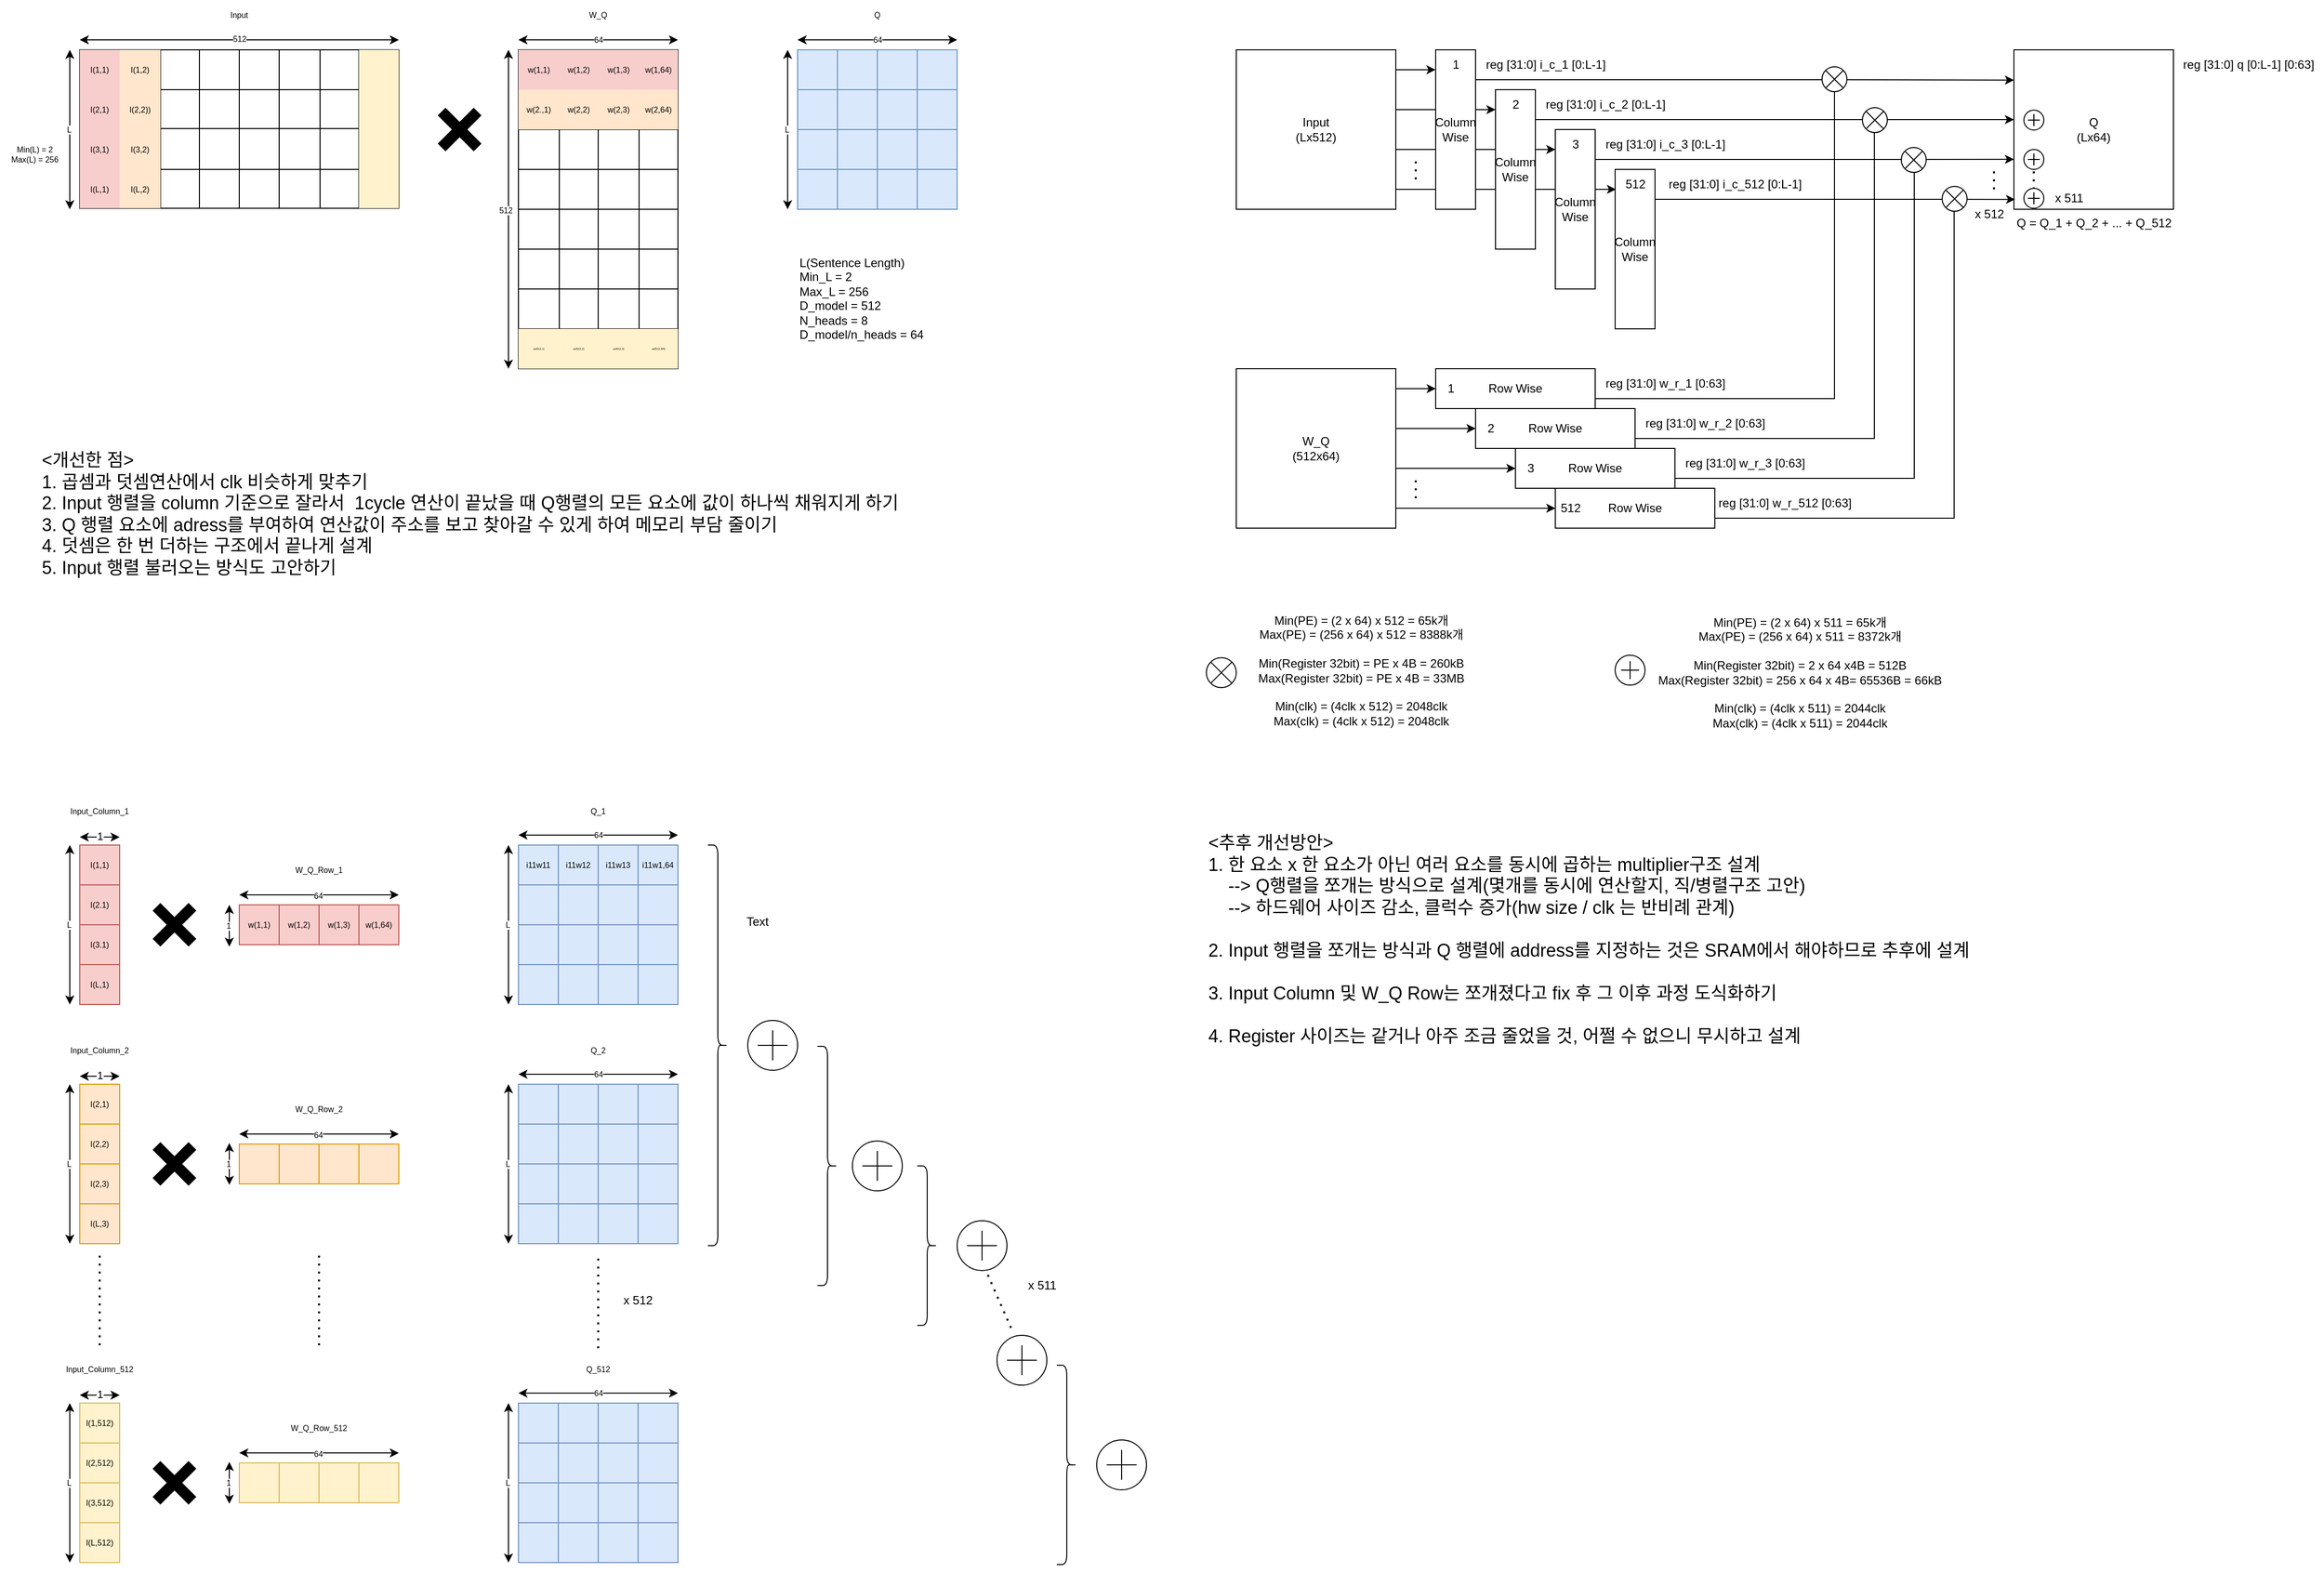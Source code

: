<mxfile version="21.6.7" type="google">
  <diagram name="Page-1" id="iN1RkmsZA985cVgKsiuz">
    <mxGraphModel grid="1" page="1" gridSize="10" guides="1" tooltips="1" connect="1" arrows="1" fold="1" pageScale="1" pageWidth="1169" pageHeight="827" math="0" shadow="0">
      <root>
        <mxCell id="0" />
        <mxCell id="1" parent="0" />
        <mxCell id="3GjjzttWvD9gjzTAAPP_-1" value="" style="shape=table;startSize=0;container=1;collapsible=0;childLayout=tableLayout;fontSize=8;" vertex="1" parent="1">
          <mxGeometry x="80" y="80" width="320" height="159.0" as="geometry" />
        </mxCell>
        <mxCell id="3GjjzttWvD9gjzTAAPP_-2" value="" style="shape=tableRow;horizontal=0;startSize=0;swimlaneHead=0;swimlaneBody=0;strokeColor=inherit;top=0;left=0;bottom=0;right=0;collapsible=0;dropTarget=0;fillColor=none;points=[[0,0.5],[1,0.5]];portConstraint=eastwest;fontSize=8;" vertex="1" parent="3GjjzttWvD9gjzTAAPP_-1">
          <mxGeometry width="320" height="40" as="geometry" />
        </mxCell>
        <mxCell id="3GjjzttWvD9gjzTAAPP_-3" value="I(1,1)" style="shape=partialRectangle;html=1;whiteSpace=wrap;connectable=0;strokeColor=#000000;overflow=hidden;fillColor=#f8cecc;top=0;left=0;bottom=0;right=0;pointerEvents=1;labelBorderColor=none;strokeWidth=1;perimeterSpacing=0;fontSize=8;" vertex="1" parent="3GjjzttWvD9gjzTAAPP_-2">
          <mxGeometry width="40" height="40" as="geometry">
            <mxRectangle width="40" height="40" as="alternateBounds" />
          </mxGeometry>
        </mxCell>
        <mxCell id="3GjjzttWvD9gjzTAAPP_-4" value="I(1,2)" style="shape=partialRectangle;html=1;whiteSpace=wrap;connectable=0;strokeColor=#d79b00;overflow=hidden;fillColor=#ffe6cc;top=0;left=0;bottom=0;right=0;pointerEvents=1;fontSize=8;" vertex="1" parent="3GjjzttWvD9gjzTAAPP_-2">
          <mxGeometry x="40" width="41" height="40" as="geometry">
            <mxRectangle width="41" height="40" as="alternateBounds" />
          </mxGeometry>
        </mxCell>
        <mxCell id="3GjjzttWvD9gjzTAAPP_-5" value="" style="shape=partialRectangle;html=1;whiteSpace=wrap;connectable=0;strokeColor=inherit;overflow=hidden;fillColor=none;top=0;left=0;bottom=0;right=0;pointerEvents=1;fontSize=8;" vertex="1" parent="3GjjzttWvD9gjzTAAPP_-2">
          <mxGeometry x="81" width="39" height="40" as="geometry">
            <mxRectangle width="39" height="40" as="alternateBounds" />
          </mxGeometry>
        </mxCell>
        <mxCell id="3GjjzttWvD9gjzTAAPP_-6" value="" style="shape=partialRectangle;html=1;whiteSpace=wrap;connectable=0;strokeColor=inherit;overflow=hidden;fillColor=none;top=0;left=0;bottom=0;right=0;pointerEvents=1;fontSize=8;" vertex="1" parent="3GjjzttWvD9gjzTAAPP_-2">
          <mxGeometry x="120" width="40" height="40" as="geometry">
            <mxRectangle width="40" height="40" as="alternateBounds" />
          </mxGeometry>
        </mxCell>
        <mxCell id="3GjjzttWvD9gjzTAAPP_-7" value="" style="shape=partialRectangle;html=1;whiteSpace=wrap;connectable=0;strokeColor=inherit;overflow=hidden;fillColor=none;top=0;left=0;bottom=0;right=0;pointerEvents=1;fontSize=8;" vertex="1" parent="3GjjzttWvD9gjzTAAPP_-2">
          <mxGeometry x="160" width="40" height="40" as="geometry">
            <mxRectangle width="40" height="40" as="alternateBounds" />
          </mxGeometry>
        </mxCell>
        <mxCell id="3GjjzttWvD9gjzTAAPP_-8" value="" style="shape=partialRectangle;html=1;whiteSpace=wrap;connectable=0;strokeColor=inherit;overflow=hidden;fillColor=none;top=0;left=0;bottom=0;right=0;pointerEvents=1;fontSize=8;" vertex="1" parent="3GjjzttWvD9gjzTAAPP_-2">
          <mxGeometry x="200" width="41" height="40" as="geometry">
            <mxRectangle width="41" height="40" as="alternateBounds" />
          </mxGeometry>
        </mxCell>
        <mxCell id="3GjjzttWvD9gjzTAAPP_-9" value="" style="shape=partialRectangle;html=1;whiteSpace=wrap;connectable=0;strokeColor=inherit;overflow=hidden;fillColor=none;top=0;left=0;bottom=0;right=0;pointerEvents=1;fontSize=8;" vertex="1" parent="3GjjzttWvD9gjzTAAPP_-2">
          <mxGeometry x="241" width="39" height="40" as="geometry">
            <mxRectangle width="39" height="40" as="alternateBounds" />
          </mxGeometry>
        </mxCell>
        <mxCell id="3GjjzttWvD9gjzTAAPP_-10" value="" style="shape=partialRectangle;html=1;whiteSpace=wrap;connectable=0;strokeColor=#d6b656;overflow=hidden;fillColor=#fff2cc;top=0;left=0;bottom=0;right=0;pointerEvents=1;fontSize=8;" vertex="1" parent="3GjjzttWvD9gjzTAAPP_-2">
          <mxGeometry x="280" width="40" height="40" as="geometry">
            <mxRectangle width="40" height="40" as="alternateBounds" />
          </mxGeometry>
        </mxCell>
        <mxCell id="3GjjzttWvD9gjzTAAPP_-11" value="" style="shape=tableRow;horizontal=0;startSize=0;swimlaneHead=0;swimlaneBody=0;strokeColor=inherit;top=0;left=0;bottom=0;right=0;collapsible=0;dropTarget=0;fillColor=none;points=[[0,0.5],[1,0.5]];portConstraint=eastwest;fontSize=8;" vertex="1" parent="3GjjzttWvD9gjzTAAPP_-1">
          <mxGeometry y="40" width="320" height="39" as="geometry" />
        </mxCell>
        <mxCell id="3GjjzttWvD9gjzTAAPP_-12" value="I(2,1)" style="shape=partialRectangle;html=1;whiteSpace=wrap;connectable=0;strokeColor=#b85450;overflow=hidden;fillColor=#f8cecc;top=0;left=0;bottom=0;right=0;pointerEvents=1;labelBorderColor=none;strokeWidth=1;perimeterSpacing=0;fontSize=8;" vertex="1" parent="3GjjzttWvD9gjzTAAPP_-11">
          <mxGeometry width="40" height="39" as="geometry">
            <mxRectangle width="40" height="39" as="alternateBounds" />
          </mxGeometry>
        </mxCell>
        <mxCell id="3GjjzttWvD9gjzTAAPP_-13" value="I(2,2))" style="shape=partialRectangle;html=1;whiteSpace=wrap;connectable=0;strokeColor=#d79b00;overflow=hidden;fillColor=#ffe6cc;top=0;left=0;bottom=0;right=0;pointerEvents=1;fontSize=8;" vertex="1" parent="3GjjzttWvD9gjzTAAPP_-11">
          <mxGeometry x="40" width="41" height="39" as="geometry">
            <mxRectangle width="41" height="39" as="alternateBounds" />
          </mxGeometry>
        </mxCell>
        <mxCell id="3GjjzttWvD9gjzTAAPP_-14" value="" style="shape=partialRectangle;html=1;whiteSpace=wrap;connectable=0;strokeColor=inherit;overflow=hidden;fillColor=none;top=0;left=0;bottom=0;right=0;pointerEvents=1;fontSize=8;" vertex="1" parent="3GjjzttWvD9gjzTAAPP_-11">
          <mxGeometry x="81" width="39" height="39" as="geometry">
            <mxRectangle width="39" height="39" as="alternateBounds" />
          </mxGeometry>
        </mxCell>
        <mxCell id="3GjjzttWvD9gjzTAAPP_-15" value="" style="shape=partialRectangle;html=1;whiteSpace=wrap;connectable=0;strokeColor=inherit;overflow=hidden;fillColor=none;top=0;left=0;bottom=0;right=0;pointerEvents=1;fontSize=8;" vertex="1" parent="3GjjzttWvD9gjzTAAPP_-11">
          <mxGeometry x="120" width="40" height="39" as="geometry">
            <mxRectangle width="40" height="39" as="alternateBounds" />
          </mxGeometry>
        </mxCell>
        <mxCell id="3GjjzttWvD9gjzTAAPP_-16" value="" style="shape=partialRectangle;html=1;whiteSpace=wrap;connectable=0;strokeColor=inherit;overflow=hidden;fillColor=none;top=0;left=0;bottom=0;right=0;pointerEvents=1;fontSize=8;" vertex="1" parent="3GjjzttWvD9gjzTAAPP_-11">
          <mxGeometry x="160" width="40" height="39" as="geometry">
            <mxRectangle width="40" height="39" as="alternateBounds" />
          </mxGeometry>
        </mxCell>
        <mxCell id="3GjjzttWvD9gjzTAAPP_-17" value="" style="shape=partialRectangle;html=1;whiteSpace=wrap;connectable=0;strokeColor=inherit;overflow=hidden;fillColor=none;top=0;left=0;bottom=0;right=0;pointerEvents=1;fontSize=8;" vertex="1" parent="3GjjzttWvD9gjzTAAPP_-11">
          <mxGeometry x="200" width="41" height="39" as="geometry">
            <mxRectangle width="41" height="39" as="alternateBounds" />
          </mxGeometry>
        </mxCell>
        <mxCell id="3GjjzttWvD9gjzTAAPP_-18" value="" style="shape=partialRectangle;html=1;whiteSpace=wrap;connectable=0;strokeColor=inherit;overflow=hidden;fillColor=none;top=0;left=0;bottom=0;right=0;pointerEvents=1;fontSize=8;" vertex="1" parent="3GjjzttWvD9gjzTAAPP_-11">
          <mxGeometry x="241" width="39" height="39" as="geometry">
            <mxRectangle width="39" height="39" as="alternateBounds" />
          </mxGeometry>
        </mxCell>
        <mxCell id="3GjjzttWvD9gjzTAAPP_-19" value="" style="shape=partialRectangle;html=1;whiteSpace=wrap;connectable=0;strokeColor=#d6b656;overflow=hidden;fillColor=#fff2cc;top=0;left=0;bottom=0;right=0;pointerEvents=1;fontSize=8;" vertex="1" parent="3GjjzttWvD9gjzTAAPP_-11">
          <mxGeometry x="280" width="40" height="39" as="geometry">
            <mxRectangle width="40" height="39" as="alternateBounds" />
          </mxGeometry>
        </mxCell>
        <mxCell id="3GjjzttWvD9gjzTAAPP_-20" value="" style="shape=tableRow;horizontal=0;startSize=0;swimlaneHead=0;swimlaneBody=0;strokeColor=inherit;top=0;left=0;bottom=0;right=0;collapsible=0;dropTarget=0;fillColor=none;points=[[0,0.5],[1,0.5]];portConstraint=eastwest;fontSize=8;" vertex="1" parent="3GjjzttWvD9gjzTAAPP_-1">
          <mxGeometry y="79" width="320" height="41" as="geometry" />
        </mxCell>
        <mxCell id="3GjjzttWvD9gjzTAAPP_-21" value="I(3,1)" style="shape=partialRectangle;html=1;whiteSpace=wrap;connectable=0;strokeColor=#b85450;overflow=hidden;fillColor=#f8cecc;top=0;left=0;bottom=0;right=0;pointerEvents=1;labelBorderColor=none;strokeWidth=1;perimeterSpacing=0;fontSize=8;" vertex="1" parent="3GjjzttWvD9gjzTAAPP_-20">
          <mxGeometry width="40" height="41" as="geometry">
            <mxRectangle width="40" height="41" as="alternateBounds" />
          </mxGeometry>
        </mxCell>
        <mxCell id="3GjjzttWvD9gjzTAAPP_-22" value="I(3,2)" style="shape=partialRectangle;html=1;whiteSpace=wrap;connectable=0;strokeColor=#d79b00;overflow=hidden;fillColor=#ffe6cc;top=0;left=0;bottom=0;right=0;pointerEvents=1;fontSize=8;" vertex="1" parent="3GjjzttWvD9gjzTAAPP_-20">
          <mxGeometry x="40" width="41" height="41" as="geometry">
            <mxRectangle width="41" height="41" as="alternateBounds" />
          </mxGeometry>
        </mxCell>
        <mxCell id="3GjjzttWvD9gjzTAAPP_-23" value="" style="shape=partialRectangle;html=1;whiteSpace=wrap;connectable=0;strokeColor=inherit;overflow=hidden;fillColor=none;top=0;left=0;bottom=0;right=0;pointerEvents=1;fontSize=8;" vertex="1" parent="3GjjzttWvD9gjzTAAPP_-20">
          <mxGeometry x="81" width="39" height="41" as="geometry">
            <mxRectangle width="39" height="41" as="alternateBounds" />
          </mxGeometry>
        </mxCell>
        <mxCell id="3GjjzttWvD9gjzTAAPP_-24" value="" style="shape=partialRectangle;html=1;whiteSpace=wrap;connectable=0;strokeColor=inherit;overflow=hidden;fillColor=none;top=0;left=0;bottom=0;right=0;pointerEvents=1;fontSize=8;" vertex="1" parent="3GjjzttWvD9gjzTAAPP_-20">
          <mxGeometry x="120" width="40" height="41" as="geometry">
            <mxRectangle width="40" height="41" as="alternateBounds" />
          </mxGeometry>
        </mxCell>
        <mxCell id="3GjjzttWvD9gjzTAAPP_-25" value="" style="shape=partialRectangle;html=1;whiteSpace=wrap;connectable=0;strokeColor=inherit;overflow=hidden;fillColor=none;top=0;left=0;bottom=0;right=0;pointerEvents=1;fontSize=8;" vertex="1" parent="3GjjzttWvD9gjzTAAPP_-20">
          <mxGeometry x="160" width="40" height="41" as="geometry">
            <mxRectangle width="40" height="41" as="alternateBounds" />
          </mxGeometry>
        </mxCell>
        <mxCell id="3GjjzttWvD9gjzTAAPP_-26" value="" style="shape=partialRectangle;html=1;whiteSpace=wrap;connectable=0;strokeColor=inherit;overflow=hidden;fillColor=none;top=0;left=0;bottom=0;right=0;pointerEvents=1;fontSize=8;" vertex="1" parent="3GjjzttWvD9gjzTAAPP_-20">
          <mxGeometry x="200" width="41" height="41" as="geometry">
            <mxRectangle width="41" height="41" as="alternateBounds" />
          </mxGeometry>
        </mxCell>
        <mxCell id="3GjjzttWvD9gjzTAAPP_-27" value="" style="shape=partialRectangle;html=1;whiteSpace=wrap;connectable=0;strokeColor=inherit;overflow=hidden;fillColor=none;top=0;left=0;bottom=0;right=0;pointerEvents=1;fontSize=8;" vertex="1" parent="3GjjzttWvD9gjzTAAPP_-20">
          <mxGeometry x="241" width="39" height="41" as="geometry">
            <mxRectangle width="39" height="41" as="alternateBounds" />
          </mxGeometry>
        </mxCell>
        <mxCell id="3GjjzttWvD9gjzTAAPP_-28" value="" style="shape=partialRectangle;html=1;whiteSpace=wrap;connectable=0;strokeColor=#d6b656;overflow=hidden;fillColor=#fff2cc;top=0;left=0;bottom=0;right=0;pointerEvents=1;fontSize=8;" vertex="1" parent="3GjjzttWvD9gjzTAAPP_-20">
          <mxGeometry x="280" width="40" height="41" as="geometry">
            <mxRectangle width="40" height="41" as="alternateBounds" />
          </mxGeometry>
        </mxCell>
        <mxCell id="3GjjzttWvD9gjzTAAPP_-29" value="" style="shape=tableRow;horizontal=0;startSize=0;swimlaneHead=0;swimlaneBody=0;strokeColor=inherit;top=0;left=0;bottom=0;right=0;collapsible=0;dropTarget=0;fillColor=none;points=[[0,0.5],[1,0.5]];portConstraint=eastwest;fontSize=8;" vertex="1" parent="3GjjzttWvD9gjzTAAPP_-1">
          <mxGeometry y="120" width="320" height="39" as="geometry" />
        </mxCell>
        <mxCell id="3GjjzttWvD9gjzTAAPP_-30" value="I(L,1)" style="shape=partialRectangle;html=1;whiteSpace=wrap;connectable=0;strokeColor=#b85450;overflow=hidden;fillColor=#f8cecc;top=0;left=0;bottom=0;right=0;pointerEvents=1;labelBorderColor=none;strokeWidth=1;perimeterSpacing=0;fontSize=8;" vertex="1" parent="3GjjzttWvD9gjzTAAPP_-29">
          <mxGeometry width="40" height="39" as="geometry">
            <mxRectangle width="40" height="39" as="alternateBounds" />
          </mxGeometry>
        </mxCell>
        <mxCell id="3GjjzttWvD9gjzTAAPP_-31" value="I(L,2)" style="shape=partialRectangle;html=1;whiteSpace=wrap;connectable=0;strokeColor=#d79b00;overflow=hidden;fillColor=#ffe6cc;top=0;left=0;bottom=0;right=0;pointerEvents=1;fontSize=8;" vertex="1" parent="3GjjzttWvD9gjzTAAPP_-29">
          <mxGeometry x="40" width="41" height="39" as="geometry">
            <mxRectangle width="41" height="39" as="alternateBounds" />
          </mxGeometry>
        </mxCell>
        <mxCell id="3GjjzttWvD9gjzTAAPP_-32" value="" style="shape=partialRectangle;html=1;whiteSpace=wrap;connectable=0;strokeColor=inherit;overflow=hidden;fillColor=none;top=0;left=0;bottom=0;right=0;pointerEvents=1;fontSize=8;" vertex="1" parent="3GjjzttWvD9gjzTAAPP_-29">
          <mxGeometry x="81" width="39" height="39" as="geometry">
            <mxRectangle width="39" height="39" as="alternateBounds" />
          </mxGeometry>
        </mxCell>
        <mxCell id="3GjjzttWvD9gjzTAAPP_-33" value="" style="shape=partialRectangle;html=1;whiteSpace=wrap;connectable=0;strokeColor=inherit;overflow=hidden;fillColor=none;top=0;left=0;bottom=0;right=0;pointerEvents=1;fontSize=8;" vertex="1" parent="3GjjzttWvD9gjzTAAPP_-29">
          <mxGeometry x="120" width="40" height="39" as="geometry">
            <mxRectangle width="40" height="39" as="alternateBounds" />
          </mxGeometry>
        </mxCell>
        <mxCell id="3GjjzttWvD9gjzTAAPP_-34" value="" style="shape=partialRectangle;html=1;whiteSpace=wrap;connectable=0;strokeColor=inherit;overflow=hidden;fillColor=none;top=0;left=0;bottom=0;right=0;pointerEvents=1;fontSize=8;" vertex="1" parent="3GjjzttWvD9gjzTAAPP_-29">
          <mxGeometry x="160" width="40" height="39" as="geometry">
            <mxRectangle width="40" height="39" as="alternateBounds" />
          </mxGeometry>
        </mxCell>
        <mxCell id="3GjjzttWvD9gjzTAAPP_-35" value="" style="shape=partialRectangle;html=1;whiteSpace=wrap;connectable=0;strokeColor=inherit;overflow=hidden;fillColor=none;top=0;left=0;bottom=0;right=0;pointerEvents=1;fontSize=8;" vertex="1" parent="3GjjzttWvD9gjzTAAPP_-29">
          <mxGeometry x="200" width="41" height="39" as="geometry">
            <mxRectangle width="41" height="39" as="alternateBounds" />
          </mxGeometry>
        </mxCell>
        <mxCell id="3GjjzttWvD9gjzTAAPP_-36" value="" style="shape=partialRectangle;html=1;whiteSpace=wrap;connectable=0;strokeColor=inherit;overflow=hidden;fillColor=none;top=0;left=0;bottom=0;right=0;pointerEvents=1;fontSize=8;" vertex="1" parent="3GjjzttWvD9gjzTAAPP_-29">
          <mxGeometry x="241" width="39" height="39" as="geometry">
            <mxRectangle width="39" height="39" as="alternateBounds" />
          </mxGeometry>
        </mxCell>
        <mxCell id="3GjjzttWvD9gjzTAAPP_-37" value="" style="shape=partialRectangle;html=1;whiteSpace=wrap;connectable=0;strokeColor=#d6b656;overflow=hidden;fillColor=#fff2cc;top=0;left=0;bottom=0;right=0;pointerEvents=1;fontSize=8;" vertex="1" parent="3GjjzttWvD9gjzTAAPP_-29">
          <mxGeometry x="280" width="40" height="39" as="geometry">
            <mxRectangle width="40" height="39" as="alternateBounds" />
          </mxGeometry>
        </mxCell>
        <mxCell id="3GjjzttWvD9gjzTAAPP_-38" value="" style="endArrow=classic;startArrow=classic;html=1;rounded=0;fontSize=8;" edge="1" parent="1">
          <mxGeometry width="50" height="50" relative="1" as="geometry">
            <mxPoint x="80" y="70" as="sourcePoint" />
            <mxPoint x="400" y="70" as="targetPoint" />
          </mxGeometry>
        </mxCell>
        <mxCell id="3GjjzttWvD9gjzTAAPP_-43" value="512" style="edgeLabel;html=1;align=center;verticalAlign=middle;resizable=0;points=[];fontSize=8;" connectable="0" vertex="1" parent="3GjjzttWvD9gjzTAAPP_-38">
          <mxGeometry x="-0.003" y="1" relative="1" as="geometry">
            <mxPoint as="offset" />
          </mxGeometry>
        </mxCell>
        <mxCell id="3GjjzttWvD9gjzTAAPP_-39" value="" style="endArrow=classic;startArrow=classic;html=1;rounded=0;fontSize=8;" edge="1" parent="1">
          <mxGeometry width="50" height="50" relative="1" as="geometry">
            <mxPoint x="70" y="240" as="sourcePoint" />
            <mxPoint x="70" y="80" as="targetPoint" />
          </mxGeometry>
        </mxCell>
        <mxCell id="3GjjzttWvD9gjzTAAPP_-44" value="L" style="edgeLabel;html=1;align=center;verticalAlign=middle;resizable=0;points=[];fontSize=8;" connectable="0" vertex="1" parent="3GjjzttWvD9gjzTAAPP_-39">
          <mxGeometry x="-0.002" y="1" relative="1" as="geometry">
            <mxPoint as="offset" />
          </mxGeometry>
        </mxCell>
        <mxCell id="3GjjzttWvD9gjzTAAPP_-40" value="Input" style="text;html=1;strokeColor=none;fillColor=none;align=center;verticalAlign=middle;whiteSpace=wrap;rounded=0;fontSize=8;" vertex="1" parent="1">
          <mxGeometry x="210" y="30" width="60" height="30" as="geometry" />
        </mxCell>
        <mxCell id="3GjjzttWvD9gjzTAAPP_-47" value="Min(L) = 2&lt;br style=&quot;font-size: 8px;&quot;&gt;Max(L) = 256" style="text;html=1;strokeColor=none;fillColor=none;align=center;verticalAlign=middle;whiteSpace=wrap;rounded=0;fontSize=8;" vertex="1" parent="1">
          <mxGeometry y="170" width="70" height="30" as="geometry" />
        </mxCell>
        <mxCell id="3GjjzttWvD9gjzTAAPP_-50" value="" style="shape=cross;whiteSpace=wrap;html=1;rotation=-45;fillColor=#000000;fontSize=8;" vertex="1" parent="1">
          <mxGeometry x="436" y="135" width="50" height="50" as="geometry" />
        </mxCell>
        <mxCell id="3GjjzttWvD9gjzTAAPP_-52" value="" style="shape=table;startSize=0;container=1;collapsible=0;childLayout=tableLayout;fontSize=8;" vertex="1" parent="1">
          <mxGeometry x="520" y="80" width="160" height="320" as="geometry" />
        </mxCell>
        <mxCell id="3GjjzttWvD9gjzTAAPP_-53" value="" style="shape=tableRow;horizontal=0;startSize=0;swimlaneHead=0;swimlaneBody=0;strokeColor=inherit;top=0;left=0;bottom=0;right=0;collapsible=0;dropTarget=0;fillColor=none;points=[[0,0.5],[1,0.5]];portConstraint=eastwest;fontSize=8;" vertex="1" parent="3GjjzttWvD9gjzTAAPP_-52">
          <mxGeometry width="160" height="40" as="geometry" />
        </mxCell>
        <mxCell id="3GjjzttWvD9gjzTAAPP_-54" value="w(1,1)" style="shape=partialRectangle;html=1;whiteSpace=wrap;connectable=0;strokeColor=#b85450;overflow=hidden;fillColor=#f8cecc;top=0;left=0;bottom=0;right=0;pointerEvents=1;fontSize=8;" vertex="1" parent="3GjjzttWvD9gjzTAAPP_-53">
          <mxGeometry width="41" height="40" as="geometry">
            <mxRectangle width="41" height="40" as="alternateBounds" />
          </mxGeometry>
        </mxCell>
        <mxCell id="3GjjzttWvD9gjzTAAPP_-55" value="w(1,2)" style="shape=partialRectangle;html=1;whiteSpace=wrap;connectable=0;strokeColor=#b85450;overflow=hidden;fillColor=#f8cecc;top=0;left=0;bottom=0;right=0;pointerEvents=1;fontSize=8;" vertex="1" parent="3GjjzttWvD9gjzTAAPP_-53">
          <mxGeometry x="41" width="39" height="40" as="geometry">
            <mxRectangle width="39" height="40" as="alternateBounds" />
          </mxGeometry>
        </mxCell>
        <mxCell id="3GjjzttWvD9gjzTAAPP_-56" value="w(1,3)" style="shape=partialRectangle;html=1;whiteSpace=wrap;connectable=0;strokeColor=#b85450;overflow=hidden;fillColor=#f8cecc;top=0;left=0;bottom=0;right=0;pointerEvents=1;fontSize=8;" vertex="1" parent="3GjjzttWvD9gjzTAAPP_-53">
          <mxGeometry x="80" width="41" height="40" as="geometry">
            <mxRectangle width="41" height="40" as="alternateBounds" />
          </mxGeometry>
        </mxCell>
        <mxCell id="3GjjzttWvD9gjzTAAPP_-57" value="w(1,64)" style="shape=partialRectangle;html=1;whiteSpace=wrap;connectable=0;strokeColor=#b85450;overflow=hidden;fillColor=#f8cecc;top=0;left=0;bottom=0;right=0;pointerEvents=1;fontSize=8;" vertex="1" parent="3GjjzttWvD9gjzTAAPP_-53">
          <mxGeometry x="121" width="39" height="40" as="geometry">
            <mxRectangle width="39" height="40" as="alternateBounds" />
          </mxGeometry>
        </mxCell>
        <mxCell id="3GjjzttWvD9gjzTAAPP_-58" value="" style="shape=tableRow;horizontal=0;startSize=0;swimlaneHead=0;swimlaneBody=0;strokeColor=inherit;top=0;left=0;bottom=0;right=0;collapsible=0;dropTarget=0;fillColor=none;points=[[0,0.5],[1,0.5]];portConstraint=eastwest;fontSize=8;" vertex="1" parent="3GjjzttWvD9gjzTAAPP_-52">
          <mxGeometry y="40" width="160" height="40" as="geometry" />
        </mxCell>
        <mxCell id="3GjjzttWvD9gjzTAAPP_-59" value="w(2.,1)" style="shape=partialRectangle;html=1;whiteSpace=wrap;connectable=0;strokeColor=#d79b00;overflow=hidden;fillColor=#ffe6cc;top=0;left=0;bottom=0;right=0;pointerEvents=1;fontSize=8;" vertex="1" parent="3GjjzttWvD9gjzTAAPP_-58">
          <mxGeometry width="41" height="40" as="geometry">
            <mxRectangle width="41" height="40" as="alternateBounds" />
          </mxGeometry>
        </mxCell>
        <mxCell id="3GjjzttWvD9gjzTAAPP_-60" value="w(2,2)" style="shape=partialRectangle;html=1;whiteSpace=wrap;connectable=0;strokeColor=#d79b00;overflow=hidden;fillColor=#ffe6cc;top=0;left=0;bottom=0;right=0;pointerEvents=1;fontSize=8;" vertex="1" parent="3GjjzttWvD9gjzTAAPP_-58">
          <mxGeometry x="41" width="39" height="40" as="geometry">
            <mxRectangle width="39" height="40" as="alternateBounds" />
          </mxGeometry>
        </mxCell>
        <mxCell id="3GjjzttWvD9gjzTAAPP_-61" value="w(2,3)" style="shape=partialRectangle;html=1;whiteSpace=wrap;connectable=0;strokeColor=#d79b00;overflow=hidden;fillColor=#ffe6cc;top=0;left=0;bottom=0;right=0;pointerEvents=1;fontSize=8;" vertex="1" parent="3GjjzttWvD9gjzTAAPP_-58">
          <mxGeometry x="80" width="41" height="40" as="geometry">
            <mxRectangle width="41" height="40" as="alternateBounds" />
          </mxGeometry>
        </mxCell>
        <mxCell id="3GjjzttWvD9gjzTAAPP_-62" value="w(2,64)" style="shape=partialRectangle;html=1;whiteSpace=wrap;connectable=0;strokeColor=#d79b00;overflow=hidden;fillColor=#ffe6cc;top=0;left=0;bottom=0;right=0;pointerEvents=1;fontSize=8;" vertex="1" parent="3GjjzttWvD9gjzTAAPP_-58">
          <mxGeometry x="121" width="39" height="40" as="geometry">
            <mxRectangle width="39" height="40" as="alternateBounds" />
          </mxGeometry>
        </mxCell>
        <mxCell id="3GjjzttWvD9gjzTAAPP_-63" value="" style="shape=tableRow;horizontal=0;startSize=0;swimlaneHead=0;swimlaneBody=0;strokeColor=inherit;top=0;left=0;bottom=0;right=0;collapsible=0;dropTarget=0;fillColor=none;points=[[0,0.5],[1,0.5]];portConstraint=eastwest;fontSize=8;" vertex="1" parent="3GjjzttWvD9gjzTAAPP_-52">
          <mxGeometry y="80" width="160" height="40" as="geometry" />
        </mxCell>
        <mxCell id="3GjjzttWvD9gjzTAAPP_-64" value="" style="shape=partialRectangle;html=1;whiteSpace=wrap;connectable=0;strokeColor=inherit;overflow=hidden;fillColor=none;top=0;left=0;bottom=0;right=0;pointerEvents=1;fontSize=8;" vertex="1" parent="3GjjzttWvD9gjzTAAPP_-63">
          <mxGeometry width="41" height="40" as="geometry">
            <mxRectangle width="41" height="40" as="alternateBounds" />
          </mxGeometry>
        </mxCell>
        <mxCell id="3GjjzttWvD9gjzTAAPP_-65" value="" style="shape=partialRectangle;html=1;whiteSpace=wrap;connectable=0;strokeColor=inherit;overflow=hidden;fillColor=none;top=0;left=0;bottom=0;right=0;pointerEvents=1;fontSize=8;" vertex="1" parent="3GjjzttWvD9gjzTAAPP_-63">
          <mxGeometry x="41" width="39" height="40" as="geometry">
            <mxRectangle width="39" height="40" as="alternateBounds" />
          </mxGeometry>
        </mxCell>
        <mxCell id="3GjjzttWvD9gjzTAAPP_-66" value="" style="shape=partialRectangle;html=1;whiteSpace=wrap;connectable=0;strokeColor=inherit;overflow=hidden;fillColor=none;top=0;left=0;bottom=0;right=0;pointerEvents=1;fontSize=8;" vertex="1" parent="3GjjzttWvD9gjzTAAPP_-63">
          <mxGeometry x="80" width="41" height="40" as="geometry">
            <mxRectangle width="41" height="40" as="alternateBounds" />
          </mxGeometry>
        </mxCell>
        <mxCell id="3GjjzttWvD9gjzTAAPP_-67" value="" style="shape=partialRectangle;html=1;whiteSpace=wrap;connectable=0;strokeColor=inherit;overflow=hidden;fillColor=none;top=0;left=0;bottom=0;right=0;pointerEvents=1;fontSize=8;" vertex="1" parent="3GjjzttWvD9gjzTAAPP_-63">
          <mxGeometry x="121" width="39" height="40" as="geometry">
            <mxRectangle width="39" height="40" as="alternateBounds" />
          </mxGeometry>
        </mxCell>
        <mxCell id="3GjjzttWvD9gjzTAAPP_-68" value="" style="shape=tableRow;horizontal=0;startSize=0;swimlaneHead=0;swimlaneBody=0;strokeColor=inherit;top=0;left=0;bottom=0;right=0;collapsible=0;dropTarget=0;fillColor=none;points=[[0,0.5],[1,0.5]];portConstraint=eastwest;fontSize=8;" vertex="1" parent="3GjjzttWvD9gjzTAAPP_-52">
          <mxGeometry y="120" width="160" height="40" as="geometry" />
        </mxCell>
        <mxCell id="3GjjzttWvD9gjzTAAPP_-69" value="" style="shape=partialRectangle;html=1;whiteSpace=wrap;connectable=0;strokeColor=inherit;overflow=hidden;fillColor=none;top=0;left=0;bottom=0;right=0;pointerEvents=1;fontSize=8;" vertex="1" parent="3GjjzttWvD9gjzTAAPP_-68">
          <mxGeometry width="41" height="40" as="geometry">
            <mxRectangle width="41" height="40" as="alternateBounds" />
          </mxGeometry>
        </mxCell>
        <mxCell id="3GjjzttWvD9gjzTAAPP_-70" value="" style="shape=partialRectangle;html=1;whiteSpace=wrap;connectable=0;strokeColor=inherit;overflow=hidden;fillColor=none;top=0;left=0;bottom=0;right=0;pointerEvents=1;fontSize=8;" vertex="1" parent="3GjjzttWvD9gjzTAAPP_-68">
          <mxGeometry x="41" width="39" height="40" as="geometry">
            <mxRectangle width="39" height="40" as="alternateBounds" />
          </mxGeometry>
        </mxCell>
        <mxCell id="3GjjzttWvD9gjzTAAPP_-71" value="" style="shape=partialRectangle;html=1;whiteSpace=wrap;connectable=0;strokeColor=inherit;overflow=hidden;fillColor=none;top=0;left=0;bottom=0;right=0;pointerEvents=1;fontSize=8;" vertex="1" parent="3GjjzttWvD9gjzTAAPP_-68">
          <mxGeometry x="80" width="41" height="40" as="geometry">
            <mxRectangle width="41" height="40" as="alternateBounds" />
          </mxGeometry>
        </mxCell>
        <mxCell id="3GjjzttWvD9gjzTAAPP_-72" value="" style="shape=partialRectangle;html=1;whiteSpace=wrap;connectable=0;strokeColor=inherit;overflow=hidden;fillColor=none;top=0;left=0;bottom=0;right=0;pointerEvents=1;fontSize=8;" vertex="1" parent="3GjjzttWvD9gjzTAAPP_-68">
          <mxGeometry x="121" width="39" height="40" as="geometry">
            <mxRectangle width="39" height="40" as="alternateBounds" />
          </mxGeometry>
        </mxCell>
        <mxCell id="3GjjzttWvD9gjzTAAPP_-73" value="" style="shape=tableRow;horizontal=0;startSize=0;swimlaneHead=0;swimlaneBody=0;strokeColor=inherit;top=0;left=0;bottom=0;right=0;collapsible=0;dropTarget=0;fillColor=none;points=[[0,0.5],[1,0.5]];portConstraint=eastwest;fontSize=8;" vertex="1" parent="3GjjzttWvD9gjzTAAPP_-52">
          <mxGeometry y="160" width="160" height="40" as="geometry" />
        </mxCell>
        <mxCell id="3GjjzttWvD9gjzTAAPP_-74" value="" style="shape=partialRectangle;html=1;whiteSpace=wrap;connectable=0;strokeColor=inherit;overflow=hidden;fillColor=none;top=0;left=0;bottom=0;right=0;pointerEvents=1;fontSize=8;" vertex="1" parent="3GjjzttWvD9gjzTAAPP_-73">
          <mxGeometry width="41" height="40" as="geometry">
            <mxRectangle width="41" height="40" as="alternateBounds" />
          </mxGeometry>
        </mxCell>
        <mxCell id="3GjjzttWvD9gjzTAAPP_-75" value="" style="shape=partialRectangle;html=1;whiteSpace=wrap;connectable=0;strokeColor=inherit;overflow=hidden;fillColor=none;top=0;left=0;bottom=0;right=0;pointerEvents=1;fontSize=8;" vertex="1" parent="3GjjzttWvD9gjzTAAPP_-73">
          <mxGeometry x="41" width="39" height="40" as="geometry">
            <mxRectangle width="39" height="40" as="alternateBounds" />
          </mxGeometry>
        </mxCell>
        <mxCell id="3GjjzttWvD9gjzTAAPP_-76" value="" style="shape=partialRectangle;html=1;whiteSpace=wrap;connectable=0;strokeColor=inherit;overflow=hidden;fillColor=none;top=0;left=0;bottom=0;right=0;pointerEvents=1;fontSize=8;" vertex="1" parent="3GjjzttWvD9gjzTAAPP_-73">
          <mxGeometry x="80" width="41" height="40" as="geometry">
            <mxRectangle width="41" height="40" as="alternateBounds" />
          </mxGeometry>
        </mxCell>
        <mxCell id="3GjjzttWvD9gjzTAAPP_-77" value="" style="shape=partialRectangle;html=1;whiteSpace=wrap;connectable=0;strokeColor=inherit;overflow=hidden;fillColor=none;top=0;left=0;bottom=0;right=0;pointerEvents=1;fontSize=8;" vertex="1" parent="3GjjzttWvD9gjzTAAPP_-73">
          <mxGeometry x="121" width="39" height="40" as="geometry">
            <mxRectangle width="39" height="40" as="alternateBounds" />
          </mxGeometry>
        </mxCell>
        <mxCell id="3GjjzttWvD9gjzTAAPP_-78" value="" style="shape=tableRow;horizontal=0;startSize=0;swimlaneHead=0;swimlaneBody=0;strokeColor=inherit;top=0;left=0;bottom=0;right=0;collapsible=0;dropTarget=0;fillColor=none;points=[[0,0.5],[1,0.5]];portConstraint=eastwest;fontSize=8;" vertex="1" parent="3GjjzttWvD9gjzTAAPP_-52">
          <mxGeometry y="200" width="160" height="40" as="geometry" />
        </mxCell>
        <mxCell id="3GjjzttWvD9gjzTAAPP_-79" value="" style="shape=partialRectangle;html=1;whiteSpace=wrap;connectable=0;strokeColor=inherit;overflow=hidden;fillColor=none;top=0;left=0;bottom=0;right=0;pointerEvents=1;fontSize=8;" vertex="1" parent="3GjjzttWvD9gjzTAAPP_-78">
          <mxGeometry width="41" height="40" as="geometry">
            <mxRectangle width="41" height="40" as="alternateBounds" />
          </mxGeometry>
        </mxCell>
        <mxCell id="3GjjzttWvD9gjzTAAPP_-80" value="" style="shape=partialRectangle;html=1;whiteSpace=wrap;connectable=0;strokeColor=inherit;overflow=hidden;fillColor=none;top=0;left=0;bottom=0;right=0;pointerEvents=1;fontSize=8;" vertex="1" parent="3GjjzttWvD9gjzTAAPP_-78">
          <mxGeometry x="41" width="39" height="40" as="geometry">
            <mxRectangle width="39" height="40" as="alternateBounds" />
          </mxGeometry>
        </mxCell>
        <mxCell id="3GjjzttWvD9gjzTAAPP_-81" value="" style="shape=partialRectangle;html=1;whiteSpace=wrap;connectable=0;strokeColor=inherit;overflow=hidden;fillColor=none;top=0;left=0;bottom=0;right=0;pointerEvents=1;fontSize=8;" vertex="1" parent="3GjjzttWvD9gjzTAAPP_-78">
          <mxGeometry x="80" width="41" height="40" as="geometry">
            <mxRectangle width="41" height="40" as="alternateBounds" />
          </mxGeometry>
        </mxCell>
        <mxCell id="3GjjzttWvD9gjzTAAPP_-82" value="" style="shape=partialRectangle;html=1;whiteSpace=wrap;connectable=0;strokeColor=inherit;overflow=hidden;fillColor=none;top=0;left=0;bottom=0;right=0;pointerEvents=1;fontSize=8;" vertex="1" parent="3GjjzttWvD9gjzTAAPP_-78">
          <mxGeometry x="121" width="39" height="40" as="geometry">
            <mxRectangle width="39" height="40" as="alternateBounds" />
          </mxGeometry>
        </mxCell>
        <mxCell id="3GjjzttWvD9gjzTAAPP_-83" value="" style="shape=tableRow;horizontal=0;startSize=0;swimlaneHead=0;swimlaneBody=0;strokeColor=inherit;top=0;left=0;bottom=0;right=0;collapsible=0;dropTarget=0;fillColor=none;points=[[0,0.5],[1,0.5]];portConstraint=eastwest;fontSize=8;" vertex="1" parent="3GjjzttWvD9gjzTAAPP_-52">
          <mxGeometry y="240" width="160" height="40" as="geometry" />
        </mxCell>
        <mxCell id="3GjjzttWvD9gjzTAAPP_-84" value="" style="shape=partialRectangle;html=1;whiteSpace=wrap;connectable=0;strokeColor=inherit;overflow=hidden;fillColor=none;top=0;left=0;bottom=0;right=0;pointerEvents=1;fontSize=8;" vertex="1" parent="3GjjzttWvD9gjzTAAPP_-83">
          <mxGeometry width="41" height="40" as="geometry">
            <mxRectangle width="41" height="40" as="alternateBounds" />
          </mxGeometry>
        </mxCell>
        <mxCell id="3GjjzttWvD9gjzTAAPP_-85" value="" style="shape=partialRectangle;html=1;whiteSpace=wrap;connectable=0;strokeColor=inherit;overflow=hidden;fillColor=none;top=0;left=0;bottom=0;right=0;pointerEvents=1;fontSize=8;" vertex="1" parent="3GjjzttWvD9gjzTAAPP_-83">
          <mxGeometry x="41" width="39" height="40" as="geometry">
            <mxRectangle width="39" height="40" as="alternateBounds" />
          </mxGeometry>
        </mxCell>
        <mxCell id="3GjjzttWvD9gjzTAAPP_-86" value="" style="shape=partialRectangle;html=1;whiteSpace=wrap;connectable=0;strokeColor=inherit;overflow=hidden;fillColor=none;top=0;left=0;bottom=0;right=0;pointerEvents=1;fontSize=8;" vertex="1" parent="3GjjzttWvD9gjzTAAPP_-83">
          <mxGeometry x="80" width="41" height="40" as="geometry">
            <mxRectangle width="41" height="40" as="alternateBounds" />
          </mxGeometry>
        </mxCell>
        <mxCell id="3GjjzttWvD9gjzTAAPP_-87" value="" style="shape=partialRectangle;html=1;whiteSpace=wrap;connectable=0;strokeColor=inherit;overflow=hidden;fillColor=none;top=0;left=0;bottom=0;right=0;pointerEvents=1;fontSize=8;" vertex="1" parent="3GjjzttWvD9gjzTAAPP_-83">
          <mxGeometry x="121" width="39" height="40" as="geometry">
            <mxRectangle width="39" height="40" as="alternateBounds" />
          </mxGeometry>
        </mxCell>
        <mxCell id="3GjjzttWvD9gjzTAAPP_-88" value="" style="shape=tableRow;horizontal=0;startSize=0;swimlaneHead=0;swimlaneBody=0;strokeColor=inherit;top=0;left=0;bottom=0;right=0;collapsible=0;dropTarget=0;fillColor=none;points=[[0,0.5],[1,0.5]];portConstraint=eastwest;fontSize=8;" vertex="1" parent="3GjjzttWvD9gjzTAAPP_-52">
          <mxGeometry y="280" width="160" height="40" as="geometry" />
        </mxCell>
        <mxCell id="3GjjzttWvD9gjzTAAPP_-89" value="w(512,1)" style="shape=partialRectangle;html=1;whiteSpace=wrap;connectable=0;strokeColor=#d6b656;overflow=hidden;fillColor=#fff2cc;top=0;left=0;bottom=0;right=0;pointerEvents=1;fontSize=3;" vertex="1" parent="3GjjzttWvD9gjzTAAPP_-88">
          <mxGeometry width="41" height="40" as="geometry">
            <mxRectangle width="41" height="40" as="alternateBounds" />
          </mxGeometry>
        </mxCell>
        <mxCell id="3GjjzttWvD9gjzTAAPP_-90" value="w(512,2)" style="shape=partialRectangle;html=1;whiteSpace=wrap;connectable=0;strokeColor=#d6b656;overflow=hidden;fillColor=#fff2cc;top=0;left=0;bottom=0;right=0;pointerEvents=1;fontSize=3;" vertex="1" parent="3GjjzttWvD9gjzTAAPP_-88">
          <mxGeometry x="41" width="39" height="40" as="geometry">
            <mxRectangle width="39" height="40" as="alternateBounds" />
          </mxGeometry>
        </mxCell>
        <mxCell id="3GjjzttWvD9gjzTAAPP_-91" value="w(512,3)" style="shape=partialRectangle;html=1;whiteSpace=wrap;connectable=0;strokeColor=#d6b656;overflow=hidden;fillColor=#fff2cc;top=0;left=0;bottom=0;right=0;pointerEvents=1;fontSize=3;" vertex="1" parent="3GjjzttWvD9gjzTAAPP_-88">
          <mxGeometry x="80" width="41" height="40" as="geometry">
            <mxRectangle width="41" height="40" as="alternateBounds" />
          </mxGeometry>
        </mxCell>
        <mxCell id="3GjjzttWvD9gjzTAAPP_-92" value="w(512,64)" style="shape=partialRectangle;html=1;whiteSpace=wrap;connectable=0;strokeColor=#d6b656;overflow=hidden;fillColor=#fff2cc;top=0;left=0;bottom=0;right=0;pointerEvents=1;fontSize=3;" vertex="1" parent="3GjjzttWvD9gjzTAAPP_-88">
          <mxGeometry x="121" width="39" height="40" as="geometry">
            <mxRectangle width="39" height="40" as="alternateBounds" />
          </mxGeometry>
        </mxCell>
        <mxCell id="3GjjzttWvD9gjzTAAPP_-94" value="" style="shape=image;html=1;verticalAlign=top;verticalLabelPosition=bottom;labelBackgroundColor=#ffffff;imageAspect=0;aspect=fixed;image=https://cdn2.iconfinder.com/data/icons/css-vol-2/24/math-equal-128.png;fontSize=8;" vertex="1" parent="1">
          <mxGeometry x="694" y="115" width="90" height="90" as="geometry" />
        </mxCell>
        <mxCell id="3GjjzttWvD9gjzTAAPP_-116" value="" style="endArrow=classic;startArrow=classic;html=1;rounded=0;fontSize=8;" edge="1" parent="1">
          <mxGeometry width="50" height="50" relative="1" as="geometry">
            <mxPoint x="520" y="70" as="sourcePoint" />
            <mxPoint x="680" y="70" as="targetPoint" />
          </mxGeometry>
        </mxCell>
        <mxCell id="3GjjzttWvD9gjzTAAPP_-119" value="64" style="edgeLabel;html=1;align=center;verticalAlign=middle;resizable=0;points=[];fontSize=8;" connectable="0" vertex="1" parent="3GjjzttWvD9gjzTAAPP_-116">
          <mxGeometry x="-0.006" y="2" relative="1" as="geometry">
            <mxPoint y="2" as="offset" />
          </mxGeometry>
        </mxCell>
        <mxCell id="3GjjzttWvD9gjzTAAPP_-120" value="" style="endArrow=classic;startArrow=classic;html=1;rounded=0;fontSize=8;" edge="1" parent="1">
          <mxGeometry width="50" height="50" relative="1" as="geometry">
            <mxPoint x="510" y="400" as="sourcePoint" />
            <mxPoint x="510" y="80" as="targetPoint" />
          </mxGeometry>
        </mxCell>
        <mxCell id="3GjjzttWvD9gjzTAAPP_-121" value="L" style="edgeLabel;html=1;align=center;verticalAlign=middle;resizable=0;points=[];fontSize=8;" connectable="0" vertex="1" parent="3GjjzttWvD9gjzTAAPP_-120">
          <mxGeometry x="-0.002" y="1" relative="1" as="geometry">
            <mxPoint as="offset" />
          </mxGeometry>
        </mxCell>
        <mxCell id="3GjjzttWvD9gjzTAAPP_-122" value="512" style="edgeLabel;html=1;align=center;verticalAlign=middle;resizable=0;points=[];fontSize=8;" connectable="0" vertex="1" parent="3GjjzttWvD9gjzTAAPP_-120">
          <mxGeometry x="-0.006" y="-1" relative="1" as="geometry">
            <mxPoint x="-4" as="offset" />
          </mxGeometry>
        </mxCell>
        <mxCell id="3GjjzttWvD9gjzTAAPP_-124" value="" style="endArrow=classic;startArrow=classic;html=1;rounded=0;fontSize=8;" edge="1" parent="1">
          <mxGeometry width="50" height="50" relative="1" as="geometry">
            <mxPoint x="790" y="240" as="sourcePoint" />
            <mxPoint x="790" y="80" as="targetPoint" />
          </mxGeometry>
        </mxCell>
        <mxCell id="3GjjzttWvD9gjzTAAPP_-125" value="L" style="edgeLabel;html=1;align=center;verticalAlign=middle;resizable=0;points=[];fontSize=8;" connectable="0" vertex="1" parent="3GjjzttWvD9gjzTAAPP_-124">
          <mxGeometry x="-0.002" y="1" relative="1" as="geometry">
            <mxPoint as="offset" />
          </mxGeometry>
        </mxCell>
        <mxCell id="3GjjzttWvD9gjzTAAPP_-126" value="" style="endArrow=classic;startArrow=classic;html=1;rounded=0;fontSize=8;" edge="1" parent="1">
          <mxGeometry width="50" height="50" relative="1" as="geometry">
            <mxPoint x="800" y="70" as="sourcePoint" />
            <mxPoint x="960" y="70" as="targetPoint" />
          </mxGeometry>
        </mxCell>
        <mxCell id="3GjjzttWvD9gjzTAAPP_-127" value="64" style="edgeLabel;html=1;align=center;verticalAlign=middle;resizable=0;points=[];fontSize=8;" connectable="0" vertex="1" parent="3GjjzttWvD9gjzTAAPP_-126">
          <mxGeometry x="-0.006" y="2" relative="1" as="geometry">
            <mxPoint y="2" as="offset" />
          </mxGeometry>
        </mxCell>
        <mxCell id="3GjjzttWvD9gjzTAAPP_-318" value="W_Q" style="text;html=1;strokeColor=none;fillColor=none;align=center;verticalAlign=middle;whiteSpace=wrap;rounded=0;fontSize=8;" vertex="1" parent="1">
          <mxGeometry x="570" y="30" width="60" height="30" as="geometry" />
        </mxCell>
        <mxCell id="3GjjzttWvD9gjzTAAPP_-319" value="Q" style="text;html=1;strokeColor=none;fillColor=none;align=center;verticalAlign=middle;whiteSpace=wrap;rounded=0;fontSize=8;" vertex="1" parent="1">
          <mxGeometry x="850" y="30" width="60" height="30" as="geometry" />
        </mxCell>
        <mxCell id="3GjjzttWvD9gjzTAAPP_-378" value="" style="group;movable=1;resizable=1;rotatable=1;deletable=1;editable=1;locked=0;connectable=1;fontSize=8;" connectable="0" vertex="1" parent="1">
          <mxGeometry y="829" width="680" height="210" as="geometry" />
        </mxCell>
        <mxCell id="3GjjzttWvD9gjzTAAPP_-324" value="" style="shape=table;startSize=0;container=1;collapsible=0;childLayout=tableLayout;fillColor=#f8cecc;strokeColor=#b85450;movable=1;resizable=1;rotatable=1;deletable=1;editable=1;locked=0;connectable=1;fontSize=8;" vertex="1" parent="3GjjzttWvD9gjzTAAPP_-378">
          <mxGeometry x="80" y="49" width="40" height="160" as="geometry" />
        </mxCell>
        <mxCell id="3GjjzttWvD9gjzTAAPP_-325" value="" style="shape=tableRow;horizontal=0;startSize=0;swimlaneHead=0;swimlaneBody=0;strokeColor=inherit;top=0;left=0;bottom=0;right=0;collapsible=0;dropTarget=0;fillColor=none;points=[[0,0.5],[1,0.5]];portConstraint=eastwest;movable=1;resizable=1;rotatable=1;deletable=1;editable=1;locked=0;connectable=1;fontSize=8;" vertex="1" parent="3GjjzttWvD9gjzTAAPP_-324">
          <mxGeometry width="40" height="40" as="geometry" />
        </mxCell>
        <mxCell id="3GjjzttWvD9gjzTAAPP_-326" value="I(1,1)" style="shape=partialRectangle;html=1;whiteSpace=wrap;connectable=1;strokeColor=inherit;overflow=hidden;fillColor=none;top=0;left=0;bottom=0;right=0;pointerEvents=1;movable=1;resizable=1;rotatable=1;deletable=1;editable=1;locked=0;fontSize=8;" vertex="1" parent="3GjjzttWvD9gjzTAAPP_-325">
          <mxGeometry width="40" height="40" as="geometry">
            <mxRectangle width="40" height="40" as="alternateBounds" />
          </mxGeometry>
        </mxCell>
        <mxCell id="3GjjzttWvD9gjzTAAPP_-327" value="" style="shape=tableRow;horizontal=0;startSize=0;swimlaneHead=0;swimlaneBody=0;strokeColor=inherit;top=0;left=0;bottom=0;right=0;collapsible=0;dropTarget=0;fillColor=none;points=[[0,0.5],[1,0.5]];portConstraint=eastwest;movable=1;resizable=1;rotatable=1;deletable=1;editable=1;locked=0;connectable=1;fontSize=8;" vertex="1" parent="3GjjzttWvD9gjzTAAPP_-324">
          <mxGeometry y="40" width="40" height="40" as="geometry" />
        </mxCell>
        <mxCell id="3GjjzttWvD9gjzTAAPP_-328" value="I(2.1)" style="shape=partialRectangle;html=1;whiteSpace=wrap;connectable=1;strokeColor=inherit;overflow=hidden;fillColor=none;top=0;left=0;bottom=0;right=0;pointerEvents=1;movable=1;resizable=1;rotatable=1;deletable=1;editable=1;locked=0;fontSize=8;" vertex="1" parent="3GjjzttWvD9gjzTAAPP_-327">
          <mxGeometry width="40" height="40" as="geometry">
            <mxRectangle width="40" height="40" as="alternateBounds" />
          </mxGeometry>
        </mxCell>
        <mxCell id="3GjjzttWvD9gjzTAAPP_-329" value="" style="shape=tableRow;horizontal=0;startSize=0;swimlaneHead=0;swimlaneBody=0;strokeColor=inherit;top=0;left=0;bottom=0;right=0;collapsible=0;dropTarget=0;fillColor=none;points=[[0,0.5],[1,0.5]];portConstraint=eastwest;movable=1;resizable=1;rotatable=1;deletable=1;editable=1;locked=0;connectable=1;fontSize=8;" vertex="1" parent="3GjjzttWvD9gjzTAAPP_-324">
          <mxGeometry y="80" width="40" height="40" as="geometry" />
        </mxCell>
        <mxCell id="3GjjzttWvD9gjzTAAPP_-330" value="I(3.1)" style="shape=partialRectangle;html=1;whiteSpace=wrap;connectable=1;strokeColor=inherit;overflow=hidden;fillColor=none;top=0;left=0;bottom=0;right=0;pointerEvents=1;movable=1;resizable=1;rotatable=1;deletable=1;editable=1;locked=0;fontSize=8;" vertex="1" parent="3GjjzttWvD9gjzTAAPP_-329">
          <mxGeometry width="40" height="40" as="geometry">
            <mxRectangle width="40" height="40" as="alternateBounds" />
          </mxGeometry>
        </mxCell>
        <mxCell id="3GjjzttWvD9gjzTAAPP_-331" value="" style="shape=tableRow;horizontal=0;startSize=0;swimlaneHead=0;swimlaneBody=0;strokeColor=inherit;top=0;left=0;bottom=0;right=0;collapsible=0;dropTarget=0;fillColor=none;points=[[0,0.5],[1,0.5]];portConstraint=eastwest;movable=1;resizable=1;rotatable=1;deletable=1;editable=1;locked=0;connectable=1;fontSize=8;" vertex="1" parent="3GjjzttWvD9gjzTAAPP_-324">
          <mxGeometry y="120" width="40" height="40" as="geometry" />
        </mxCell>
        <mxCell id="3GjjzttWvD9gjzTAAPP_-332" value="I(L,1)" style="shape=partialRectangle;html=1;whiteSpace=wrap;connectable=1;strokeColor=inherit;overflow=hidden;fillColor=none;top=0;left=0;bottom=0;right=0;pointerEvents=1;movable=1;resizable=1;rotatable=1;deletable=1;editable=1;locked=0;fontSize=8;" vertex="1" parent="3GjjzttWvD9gjzTAAPP_-331">
          <mxGeometry width="40" height="40" as="geometry">
            <mxRectangle width="40" height="40" as="alternateBounds" />
          </mxGeometry>
        </mxCell>
        <mxCell id="3GjjzttWvD9gjzTAAPP_-333" value="" style="shape=table;startSize=0;container=1;collapsible=0;childLayout=tableLayout;fillColor=#f8cecc;strokeColor=#b85450;movable=1;resizable=1;rotatable=1;deletable=1;editable=1;locked=0;connectable=1;fontSize=8;" vertex="1" parent="3GjjzttWvD9gjzTAAPP_-378">
          <mxGeometry x="240" y="109" width="160" height="40" as="geometry" />
        </mxCell>
        <mxCell id="3GjjzttWvD9gjzTAAPP_-334" value="" style="shape=tableRow;horizontal=0;startSize=0;swimlaneHead=0;swimlaneBody=0;strokeColor=inherit;top=0;left=0;bottom=0;right=0;collapsible=0;dropTarget=0;fillColor=none;points=[[0,0.5],[1,0.5]];portConstraint=eastwest;movable=1;resizable=1;rotatable=1;deletable=1;editable=1;locked=0;connectable=1;fontSize=8;" vertex="1" parent="3GjjzttWvD9gjzTAAPP_-333">
          <mxGeometry width="160" height="40" as="geometry" />
        </mxCell>
        <mxCell id="3GjjzttWvD9gjzTAAPP_-335" value="w(1,1)" style="shape=partialRectangle;html=1;whiteSpace=wrap;connectable=1;strokeColor=inherit;overflow=hidden;fillColor=none;top=0;left=0;bottom=0;right=0;pointerEvents=1;movable=1;resizable=1;rotatable=1;deletable=1;editable=1;locked=0;fontSize=8;" vertex="1" parent="3GjjzttWvD9gjzTAAPP_-334">
          <mxGeometry width="40" height="40" as="geometry">
            <mxRectangle width="40" height="40" as="alternateBounds" />
          </mxGeometry>
        </mxCell>
        <mxCell id="3GjjzttWvD9gjzTAAPP_-336" value="w(1,2)" style="shape=partialRectangle;html=1;whiteSpace=wrap;connectable=1;strokeColor=inherit;overflow=hidden;fillColor=none;top=0;left=0;bottom=0;right=0;pointerEvents=1;movable=1;resizable=1;rotatable=1;deletable=1;editable=1;locked=0;fontSize=8;" vertex="1" parent="3GjjzttWvD9gjzTAAPP_-334">
          <mxGeometry x="40" width="40" height="40" as="geometry">
            <mxRectangle width="40" height="40" as="alternateBounds" />
          </mxGeometry>
        </mxCell>
        <mxCell id="3GjjzttWvD9gjzTAAPP_-337" value="w(1,3)" style="shape=partialRectangle;html=1;whiteSpace=wrap;connectable=1;strokeColor=inherit;overflow=hidden;fillColor=none;top=0;left=0;bottom=0;right=0;pointerEvents=1;movable=1;resizable=1;rotatable=1;deletable=1;editable=1;locked=0;fontSize=8;" vertex="1" parent="3GjjzttWvD9gjzTAAPP_-334">
          <mxGeometry x="80" width="40" height="40" as="geometry">
            <mxRectangle width="40" height="40" as="alternateBounds" />
          </mxGeometry>
        </mxCell>
        <mxCell id="3GjjzttWvD9gjzTAAPP_-338" value="w(1,64)" style="shape=partialRectangle;html=1;whiteSpace=wrap;connectable=1;strokeColor=inherit;overflow=hidden;fillColor=none;top=0;left=0;bottom=0;right=0;pointerEvents=1;movable=1;resizable=1;rotatable=1;deletable=1;editable=1;locked=0;fontSize=8;" vertex="1" parent="3GjjzttWvD9gjzTAAPP_-334">
          <mxGeometry x="120" width="40" height="40" as="geometry">
            <mxRectangle width="40" height="40" as="alternateBounds" />
          </mxGeometry>
        </mxCell>
        <mxCell id="3GjjzttWvD9gjzTAAPP_-339" value="" style="shape=table;startSize=0;container=1;collapsible=0;childLayout=tableLayout;fillColor=#dae8fc;strokeColor=#6c8ebf;movable=1;resizable=1;rotatable=1;deletable=1;editable=1;locked=0;connectable=1;fontSize=8;" vertex="1" parent="3GjjzttWvD9gjzTAAPP_-378">
          <mxGeometry x="520" y="49" width="160" height="160" as="geometry" />
        </mxCell>
        <mxCell id="3GjjzttWvD9gjzTAAPP_-340" value="" style="shape=tableRow;horizontal=0;startSize=0;swimlaneHead=0;swimlaneBody=0;strokeColor=inherit;top=0;left=0;bottom=0;right=0;collapsible=0;dropTarget=0;fillColor=none;points=[[0,0.5],[1,0.5]];portConstraint=eastwest;movable=1;resizable=1;rotatable=1;deletable=1;editable=1;locked=0;connectable=1;fontSize=8;" vertex="1" parent="3GjjzttWvD9gjzTAAPP_-339">
          <mxGeometry width="160" height="40" as="geometry" />
        </mxCell>
        <mxCell id="3GjjzttWvD9gjzTAAPP_-341" value="i11w11" style="shape=partialRectangle;html=1;whiteSpace=wrap;connectable=1;strokeColor=inherit;overflow=hidden;fillColor=none;top=0;left=0;bottom=0;right=0;pointerEvents=1;movable=1;resizable=1;rotatable=1;deletable=1;editable=1;locked=0;fontSize=8;" vertex="1" parent="3GjjzttWvD9gjzTAAPP_-340">
          <mxGeometry width="40" height="40" as="geometry">
            <mxRectangle width="40" height="40" as="alternateBounds" />
          </mxGeometry>
        </mxCell>
        <mxCell id="3GjjzttWvD9gjzTAAPP_-342" value="i11w12" style="shape=partialRectangle;html=1;whiteSpace=wrap;connectable=1;strokeColor=inherit;overflow=hidden;fillColor=none;top=0;left=0;bottom=0;right=0;pointerEvents=1;movable=1;resizable=1;rotatable=1;deletable=1;editable=1;locked=0;fontSize=8;" vertex="1" parent="3GjjzttWvD9gjzTAAPP_-340">
          <mxGeometry x="40" width="40" height="40" as="geometry">
            <mxRectangle width="40" height="40" as="alternateBounds" />
          </mxGeometry>
        </mxCell>
        <mxCell id="3GjjzttWvD9gjzTAAPP_-343" value="i11w13" style="shape=partialRectangle;html=1;whiteSpace=wrap;connectable=1;strokeColor=inherit;overflow=hidden;fillColor=none;top=0;left=0;bottom=0;right=0;pointerEvents=1;movable=1;resizable=1;rotatable=1;deletable=1;editable=1;locked=0;fontSize=8;" vertex="1" parent="3GjjzttWvD9gjzTAAPP_-340">
          <mxGeometry x="80" width="40" height="40" as="geometry">
            <mxRectangle width="40" height="40" as="alternateBounds" />
          </mxGeometry>
        </mxCell>
        <mxCell id="3GjjzttWvD9gjzTAAPP_-344" value="i11w1,64" style="shape=partialRectangle;html=1;whiteSpace=wrap;connectable=1;strokeColor=inherit;overflow=hidden;fillColor=none;top=0;left=0;bottom=0;right=0;pointerEvents=1;movable=1;resizable=1;rotatable=1;deletable=1;editable=1;locked=0;fontSize=8;" vertex="1" parent="3GjjzttWvD9gjzTAAPP_-340">
          <mxGeometry x="120" width="40" height="40" as="geometry">
            <mxRectangle width="40" height="40" as="alternateBounds" />
          </mxGeometry>
        </mxCell>
        <mxCell id="3GjjzttWvD9gjzTAAPP_-345" value="" style="shape=tableRow;horizontal=0;startSize=0;swimlaneHead=0;swimlaneBody=0;strokeColor=inherit;top=0;left=0;bottom=0;right=0;collapsible=0;dropTarget=0;fillColor=none;points=[[0,0.5],[1,0.5]];portConstraint=eastwest;movable=1;resizable=1;rotatable=1;deletable=1;editable=1;locked=0;connectable=1;fontSize=8;" vertex="1" parent="3GjjzttWvD9gjzTAAPP_-339">
          <mxGeometry y="40" width="160" height="40" as="geometry" />
        </mxCell>
        <mxCell id="3GjjzttWvD9gjzTAAPP_-346" value="" style="shape=partialRectangle;html=1;whiteSpace=wrap;connectable=1;strokeColor=inherit;overflow=hidden;fillColor=none;top=0;left=0;bottom=0;right=0;pointerEvents=1;movable=1;resizable=1;rotatable=1;deletable=1;editable=1;locked=0;fontSize=8;" vertex="1" parent="3GjjzttWvD9gjzTAAPP_-345">
          <mxGeometry width="40" height="40" as="geometry">
            <mxRectangle width="40" height="40" as="alternateBounds" />
          </mxGeometry>
        </mxCell>
        <mxCell id="3GjjzttWvD9gjzTAAPP_-347" value="" style="shape=partialRectangle;html=1;whiteSpace=wrap;connectable=1;strokeColor=inherit;overflow=hidden;fillColor=none;top=0;left=0;bottom=0;right=0;pointerEvents=1;movable=1;resizable=1;rotatable=1;deletable=1;editable=1;locked=0;fontSize=8;" vertex="1" parent="3GjjzttWvD9gjzTAAPP_-345">
          <mxGeometry x="40" width="40" height="40" as="geometry">
            <mxRectangle width="40" height="40" as="alternateBounds" />
          </mxGeometry>
        </mxCell>
        <mxCell id="3GjjzttWvD9gjzTAAPP_-348" value="" style="shape=partialRectangle;html=1;whiteSpace=wrap;connectable=1;strokeColor=inherit;overflow=hidden;fillColor=none;top=0;left=0;bottom=0;right=0;pointerEvents=1;movable=1;resizable=1;rotatable=1;deletable=1;editable=1;locked=0;fontSize=8;" vertex="1" parent="3GjjzttWvD9gjzTAAPP_-345">
          <mxGeometry x="80" width="40" height="40" as="geometry">
            <mxRectangle width="40" height="40" as="alternateBounds" />
          </mxGeometry>
        </mxCell>
        <mxCell id="3GjjzttWvD9gjzTAAPP_-349" value="" style="shape=partialRectangle;html=1;whiteSpace=wrap;connectable=1;strokeColor=inherit;overflow=hidden;fillColor=none;top=0;left=0;bottom=0;right=0;pointerEvents=1;movable=1;resizable=1;rotatable=1;deletable=1;editable=1;locked=0;fontSize=8;" vertex="1" parent="3GjjzttWvD9gjzTAAPP_-345">
          <mxGeometry x="120" width="40" height="40" as="geometry">
            <mxRectangle width="40" height="40" as="alternateBounds" />
          </mxGeometry>
        </mxCell>
        <mxCell id="3GjjzttWvD9gjzTAAPP_-350" value="" style="shape=tableRow;horizontal=0;startSize=0;swimlaneHead=0;swimlaneBody=0;strokeColor=inherit;top=0;left=0;bottom=0;right=0;collapsible=0;dropTarget=0;fillColor=none;points=[[0,0.5],[1,0.5]];portConstraint=eastwest;movable=1;resizable=1;rotatable=1;deletable=1;editable=1;locked=0;connectable=1;fontSize=8;" vertex="1" parent="3GjjzttWvD9gjzTAAPP_-339">
          <mxGeometry y="80" width="160" height="40" as="geometry" />
        </mxCell>
        <mxCell id="3GjjzttWvD9gjzTAAPP_-351" value="" style="shape=partialRectangle;html=1;whiteSpace=wrap;connectable=1;strokeColor=inherit;overflow=hidden;fillColor=none;top=0;left=0;bottom=0;right=0;pointerEvents=1;movable=1;resizable=1;rotatable=1;deletable=1;editable=1;locked=0;fontSize=8;" vertex="1" parent="3GjjzttWvD9gjzTAAPP_-350">
          <mxGeometry width="40" height="40" as="geometry">
            <mxRectangle width="40" height="40" as="alternateBounds" />
          </mxGeometry>
        </mxCell>
        <mxCell id="3GjjzttWvD9gjzTAAPP_-352" value="" style="shape=partialRectangle;html=1;whiteSpace=wrap;connectable=1;strokeColor=inherit;overflow=hidden;fillColor=none;top=0;left=0;bottom=0;right=0;pointerEvents=1;movable=1;resizable=1;rotatable=1;deletable=1;editable=1;locked=0;fontSize=8;" vertex="1" parent="3GjjzttWvD9gjzTAAPP_-350">
          <mxGeometry x="40" width="40" height="40" as="geometry">
            <mxRectangle width="40" height="40" as="alternateBounds" />
          </mxGeometry>
        </mxCell>
        <mxCell id="3GjjzttWvD9gjzTAAPP_-353" value="" style="shape=partialRectangle;html=1;whiteSpace=wrap;connectable=1;strokeColor=inherit;overflow=hidden;fillColor=none;top=0;left=0;bottom=0;right=0;pointerEvents=1;movable=1;resizable=1;rotatable=1;deletable=1;editable=1;locked=0;fontSize=8;" vertex="1" parent="3GjjzttWvD9gjzTAAPP_-350">
          <mxGeometry x="80" width="40" height="40" as="geometry">
            <mxRectangle width="40" height="40" as="alternateBounds" />
          </mxGeometry>
        </mxCell>
        <mxCell id="3GjjzttWvD9gjzTAAPP_-354" value="" style="shape=partialRectangle;html=1;whiteSpace=wrap;connectable=1;strokeColor=inherit;overflow=hidden;fillColor=none;top=0;left=0;bottom=0;right=0;pointerEvents=1;movable=1;resizable=1;rotatable=1;deletable=1;editable=1;locked=0;fontSize=8;" vertex="1" parent="3GjjzttWvD9gjzTAAPP_-350">
          <mxGeometry x="120" width="40" height="40" as="geometry">
            <mxRectangle width="40" height="40" as="alternateBounds" />
          </mxGeometry>
        </mxCell>
        <mxCell id="3GjjzttWvD9gjzTAAPP_-355" value="" style="shape=tableRow;horizontal=0;startSize=0;swimlaneHead=0;swimlaneBody=0;strokeColor=inherit;top=0;left=0;bottom=0;right=0;collapsible=0;dropTarget=0;fillColor=none;points=[[0,0.5],[1,0.5]];portConstraint=eastwest;movable=1;resizable=1;rotatable=1;deletable=1;editable=1;locked=0;connectable=1;fontSize=8;" vertex="1" parent="3GjjzttWvD9gjzTAAPP_-339">
          <mxGeometry y="120" width="160" height="40" as="geometry" />
        </mxCell>
        <mxCell id="3GjjzttWvD9gjzTAAPP_-356" value="" style="shape=partialRectangle;html=1;whiteSpace=wrap;connectable=1;strokeColor=inherit;overflow=hidden;fillColor=none;top=0;left=0;bottom=0;right=0;pointerEvents=1;movable=1;resizable=1;rotatable=1;deletable=1;editable=1;locked=0;fontSize=8;" vertex="1" parent="3GjjzttWvD9gjzTAAPP_-355">
          <mxGeometry width="40" height="40" as="geometry">
            <mxRectangle width="40" height="40" as="alternateBounds" />
          </mxGeometry>
        </mxCell>
        <mxCell id="3GjjzttWvD9gjzTAAPP_-357" value="" style="shape=partialRectangle;html=1;whiteSpace=wrap;connectable=1;strokeColor=inherit;overflow=hidden;fillColor=none;top=0;left=0;bottom=0;right=0;pointerEvents=1;movable=1;resizable=1;rotatable=1;deletable=1;editable=1;locked=0;fontSize=8;" vertex="1" parent="3GjjzttWvD9gjzTAAPP_-355">
          <mxGeometry x="40" width="40" height="40" as="geometry">
            <mxRectangle width="40" height="40" as="alternateBounds" />
          </mxGeometry>
        </mxCell>
        <mxCell id="3GjjzttWvD9gjzTAAPP_-358" value="" style="shape=partialRectangle;html=1;whiteSpace=wrap;connectable=1;strokeColor=inherit;overflow=hidden;fillColor=none;top=0;left=0;bottom=0;right=0;pointerEvents=1;movable=1;resizable=1;rotatable=1;deletable=1;editable=1;locked=0;fontSize=8;" vertex="1" parent="3GjjzttWvD9gjzTAAPP_-355">
          <mxGeometry x="80" width="40" height="40" as="geometry">
            <mxRectangle width="40" height="40" as="alternateBounds" />
          </mxGeometry>
        </mxCell>
        <mxCell id="3GjjzttWvD9gjzTAAPP_-359" value="" style="shape=partialRectangle;html=1;whiteSpace=wrap;connectable=1;strokeColor=inherit;overflow=hidden;fillColor=none;top=0;left=0;bottom=0;right=0;pointerEvents=1;movable=1;resizable=1;rotatable=1;deletable=1;editable=1;locked=0;fontSize=8;" vertex="1" parent="3GjjzttWvD9gjzTAAPP_-355">
          <mxGeometry x="120" width="40" height="40" as="geometry">
            <mxRectangle width="40" height="40" as="alternateBounds" />
          </mxGeometry>
        </mxCell>
        <mxCell id="3GjjzttWvD9gjzTAAPP_-360" value="" style="shape=cross;whiteSpace=wrap;html=1;rotation=-45;fillColor=#000000;movable=1;resizable=1;rotatable=1;deletable=1;editable=1;locked=0;connectable=1;fontSize=8;" vertex="1" parent="3GjjzttWvD9gjzTAAPP_-378">
          <mxGeometry x="150" y="104" width="50" height="50" as="geometry" />
        </mxCell>
        <mxCell id="3GjjzttWvD9gjzTAAPP_-361" value="" style="shape=image;html=1;verticalAlign=top;verticalLabelPosition=bottom;labelBackgroundColor=#ffffff;imageAspect=0;aspect=fixed;image=https://cdn2.iconfinder.com/data/icons/css-vol-2/24/math-equal-128.png;movable=1;resizable=1;rotatable=1;deletable=1;editable=1;locked=0;connectable=1;fontSize=8;" vertex="1" parent="3GjjzttWvD9gjzTAAPP_-378">
          <mxGeometry x="416" y="84" width="90" height="90" as="geometry" />
        </mxCell>
        <mxCell id="3GjjzttWvD9gjzTAAPP_-365" value="" style="endArrow=classic;startArrow=classic;html=1;rounded=0;movable=1;resizable=1;rotatable=1;deletable=1;editable=1;locked=0;connectable=1;fontSize=8;" edge="1" parent="3GjjzttWvD9gjzTAAPP_-378">
          <mxGeometry width="50" height="50" relative="1" as="geometry">
            <mxPoint x="70" y="209" as="sourcePoint" />
            <mxPoint x="70" y="49" as="targetPoint" />
          </mxGeometry>
        </mxCell>
        <mxCell id="3GjjzttWvD9gjzTAAPP_-366" value="L" style="edgeLabel;html=1;align=center;verticalAlign=middle;resizable=1;points=[];movable=1;rotatable=1;deletable=1;editable=1;locked=0;connectable=1;fontSize=8;" connectable="0" vertex="1" parent="3GjjzttWvD9gjzTAAPP_-365">
          <mxGeometry x="-0.002" y="1" relative="1" as="geometry">
            <mxPoint as="offset" />
          </mxGeometry>
        </mxCell>
        <mxCell id="3GjjzttWvD9gjzTAAPP_-368" value="" style="endArrow=classic;startArrow=classic;html=1;rounded=0;movable=1;resizable=1;rotatable=1;deletable=1;editable=1;locked=0;connectable=1;fontSize=8;" edge="1" parent="3GjjzttWvD9gjzTAAPP_-378">
          <mxGeometry width="50" height="50" relative="1" as="geometry">
            <mxPoint x="240" y="99" as="sourcePoint" />
            <mxPoint x="400" y="99" as="targetPoint" />
          </mxGeometry>
        </mxCell>
        <mxCell id="3GjjzttWvD9gjzTAAPP_-370" value="64" style="edgeLabel;html=1;align=center;verticalAlign=middle;resizable=1;points=[];movable=1;rotatable=1;deletable=1;editable=1;locked=0;connectable=1;fontSize=8;" connectable="0" vertex="1" parent="3GjjzttWvD9gjzTAAPP_-368">
          <mxGeometry x="-0.013" y="-1" relative="1" as="geometry">
            <mxPoint as="offset" />
          </mxGeometry>
        </mxCell>
        <mxCell id="3GjjzttWvD9gjzTAAPP_-371" value="" style="endArrow=classic;startArrow=classic;html=1;rounded=0;movable=1;resizable=1;rotatable=1;deletable=1;editable=1;locked=0;connectable=1;fontSize=8;" edge="1" parent="3GjjzttWvD9gjzTAAPP_-378">
          <mxGeometry width="50" height="50" relative="1" as="geometry">
            <mxPoint x="510" y="209" as="sourcePoint" />
            <mxPoint x="510" y="49" as="targetPoint" />
          </mxGeometry>
        </mxCell>
        <mxCell id="3GjjzttWvD9gjzTAAPP_-372" value="L" style="edgeLabel;html=1;align=center;verticalAlign=middle;resizable=1;points=[];movable=1;rotatable=1;deletable=1;editable=1;locked=0;connectable=1;fontSize=8;" connectable="0" vertex="1" parent="3GjjzttWvD9gjzTAAPP_-371">
          <mxGeometry x="-0.002" y="1" relative="1" as="geometry">
            <mxPoint as="offset" />
          </mxGeometry>
        </mxCell>
        <mxCell id="3GjjzttWvD9gjzTAAPP_-373" value="" style="endArrow=classic;startArrow=classic;html=1;rounded=0;movable=1;resizable=1;rotatable=1;deletable=1;editable=1;locked=0;connectable=1;fontSize=8;" edge="1" parent="3GjjzttWvD9gjzTAAPP_-378">
          <mxGeometry width="50" height="50" relative="1" as="geometry">
            <mxPoint x="520" y="39" as="sourcePoint" />
            <mxPoint x="680" y="39" as="targetPoint" />
          </mxGeometry>
        </mxCell>
        <mxCell id="3GjjzttWvD9gjzTAAPP_-374" value="64" style="edgeLabel;html=1;align=center;verticalAlign=middle;resizable=1;points=[];movable=1;rotatable=1;deletable=1;editable=1;locked=0;connectable=1;fontSize=8;" connectable="0" vertex="1" parent="3GjjzttWvD9gjzTAAPP_-373">
          <mxGeometry x="-0.006" y="2" relative="1" as="geometry">
            <mxPoint y="2" as="offset" />
          </mxGeometry>
        </mxCell>
        <mxCell id="3GjjzttWvD9gjzTAAPP_-375" value="Q_1" style="text;html=1;strokeColor=none;fillColor=none;align=center;verticalAlign=middle;whiteSpace=wrap;rounded=0;movable=1;resizable=1;rotatable=1;deletable=1;editable=1;locked=0;connectable=1;fontSize=8;" vertex="1" parent="3GjjzttWvD9gjzTAAPP_-378">
          <mxGeometry x="570" width="60" height="30" as="geometry" />
        </mxCell>
        <mxCell id="3GjjzttWvD9gjzTAAPP_-376" value="Input_Column_1" style="text;html=1;strokeColor=none;fillColor=none;align=center;verticalAlign=middle;whiteSpace=wrap;rounded=0;movable=1;resizable=1;rotatable=1;deletable=1;editable=1;locked=0;connectable=1;fontSize=8;" vertex="1" parent="3GjjzttWvD9gjzTAAPP_-378">
          <mxGeometry x="50" width="100" height="30" as="geometry" />
        </mxCell>
        <mxCell id="3GjjzttWvD9gjzTAAPP_-377" value="W_Q_Row_1" style="text;html=1;strokeColor=none;fillColor=none;align=center;verticalAlign=middle;whiteSpace=wrap;rounded=0;movable=1;resizable=1;rotatable=1;deletable=1;editable=1;locked=0;connectable=1;fontSize=8;" vertex="1" parent="3GjjzttWvD9gjzTAAPP_-378">
          <mxGeometry x="270" y="59" width="100" height="30" as="geometry" />
        </mxCell>
        <mxCell id="3GjjzttWvD9gjzTAAPP_-501" value="" style="endArrow=classic;startArrow=classic;html=1;rounded=0;" edge="1" parent="3GjjzttWvD9gjzTAAPP_-378">
          <mxGeometry width="50" height="50" relative="1" as="geometry">
            <mxPoint x="80" y="41" as="sourcePoint" />
            <mxPoint x="120" y="41" as="targetPoint" />
          </mxGeometry>
        </mxCell>
        <mxCell id="3GjjzttWvD9gjzTAAPP_-502" value="1" style="edgeLabel;html=1;align=center;verticalAlign=middle;resizable=0;points=[];" connectable="0" vertex="1" parent="3GjjzttWvD9gjzTAAPP_-501">
          <mxGeometry x="0.091" y="3" relative="1" as="geometry">
            <mxPoint x="-2" y="2" as="offset" />
          </mxGeometry>
        </mxCell>
        <mxCell id="3GjjzttWvD9gjzTAAPP_-510" value="" style="endArrow=classic;startArrow=classic;html=1;rounded=0;movable=1;resizable=1;rotatable=1;deletable=1;editable=1;locked=0;connectable=1;fontSize=8;" edge="1" parent="3GjjzttWvD9gjzTAAPP_-378">
          <mxGeometry width="50" height="50" relative="1" as="geometry">
            <mxPoint x="230" y="151" as="sourcePoint" />
            <mxPoint x="230" y="109" as="targetPoint" />
          </mxGeometry>
        </mxCell>
        <mxCell id="3GjjzttWvD9gjzTAAPP_-511" value="1" style="edgeLabel;html=1;align=center;verticalAlign=middle;resizable=1;points=[];movable=1;rotatable=1;deletable=1;editable=1;locked=0;connectable=1;fontSize=8;" connectable="0" vertex="1" parent="3GjjzttWvD9gjzTAAPP_-510">
          <mxGeometry x="-0.002" y="1" relative="1" as="geometry">
            <mxPoint as="offset" />
          </mxGeometry>
        </mxCell>
        <mxCell id="3GjjzttWvD9gjzTAAPP_-381" value="" style="group;movable=1;resizable=1;rotatable=1;deletable=1;editable=1;locked=0;connectable=1;fontSize=8;" connectable="0" vertex="1" parent="1">
          <mxGeometry y="1069" width="680" height="210" as="geometry" />
        </mxCell>
        <mxCell id="3GjjzttWvD9gjzTAAPP_-382" value="" style="shape=table;startSize=0;container=1;collapsible=0;childLayout=tableLayout;fillColor=#ffe6cc;strokeColor=#d79b00;movable=1;resizable=1;rotatable=1;deletable=1;editable=1;locked=0;connectable=1;fontSize=8;" vertex="1" parent="3GjjzttWvD9gjzTAAPP_-381">
          <mxGeometry x="80" y="49" width="40" height="160" as="geometry" />
        </mxCell>
        <mxCell id="3GjjzttWvD9gjzTAAPP_-383" value="" style="shape=tableRow;horizontal=0;startSize=0;swimlaneHead=0;swimlaneBody=0;strokeColor=inherit;top=0;left=0;bottom=0;right=0;collapsible=0;dropTarget=0;fillColor=none;points=[[0,0.5],[1,0.5]];portConstraint=eastwest;movable=1;resizable=1;rotatable=1;deletable=1;editable=1;locked=0;connectable=1;fontSize=8;" vertex="1" parent="3GjjzttWvD9gjzTAAPP_-382">
          <mxGeometry width="40" height="40" as="geometry" />
        </mxCell>
        <mxCell id="3GjjzttWvD9gjzTAAPP_-384" value="I(2,1)" style="shape=partialRectangle;html=1;whiteSpace=wrap;connectable=1;strokeColor=inherit;overflow=hidden;fillColor=none;top=0;left=0;bottom=0;right=0;pointerEvents=1;movable=1;resizable=1;rotatable=1;deletable=1;editable=1;locked=0;fontSize=8;" vertex="1" parent="3GjjzttWvD9gjzTAAPP_-383">
          <mxGeometry width="40" height="40" as="geometry">
            <mxRectangle width="40" height="40" as="alternateBounds" />
          </mxGeometry>
        </mxCell>
        <mxCell id="3GjjzttWvD9gjzTAAPP_-385" value="" style="shape=tableRow;horizontal=0;startSize=0;swimlaneHead=0;swimlaneBody=0;strokeColor=inherit;top=0;left=0;bottom=0;right=0;collapsible=0;dropTarget=0;fillColor=none;points=[[0,0.5],[1,0.5]];portConstraint=eastwest;movable=1;resizable=1;rotatable=1;deletable=1;editable=1;locked=0;connectable=1;fontSize=8;" vertex="1" parent="3GjjzttWvD9gjzTAAPP_-382">
          <mxGeometry y="40" width="40" height="40" as="geometry" />
        </mxCell>
        <mxCell id="3GjjzttWvD9gjzTAAPP_-386" value="I(2,2)" style="shape=partialRectangle;html=1;whiteSpace=wrap;connectable=1;strokeColor=inherit;overflow=hidden;fillColor=none;top=0;left=0;bottom=0;right=0;pointerEvents=1;movable=1;resizable=1;rotatable=1;deletable=1;editable=1;locked=0;fontSize=8;" vertex="1" parent="3GjjzttWvD9gjzTAAPP_-385">
          <mxGeometry width="40" height="40" as="geometry">
            <mxRectangle width="40" height="40" as="alternateBounds" />
          </mxGeometry>
        </mxCell>
        <mxCell id="3GjjzttWvD9gjzTAAPP_-387" value="" style="shape=tableRow;horizontal=0;startSize=0;swimlaneHead=0;swimlaneBody=0;strokeColor=inherit;top=0;left=0;bottom=0;right=0;collapsible=0;dropTarget=0;fillColor=none;points=[[0,0.5],[1,0.5]];portConstraint=eastwest;movable=1;resizable=1;rotatable=1;deletable=1;editable=1;locked=0;connectable=1;fontSize=8;" vertex="1" parent="3GjjzttWvD9gjzTAAPP_-382">
          <mxGeometry y="80" width="40" height="40" as="geometry" />
        </mxCell>
        <mxCell id="3GjjzttWvD9gjzTAAPP_-388" value="I(2,3)" style="shape=partialRectangle;html=1;whiteSpace=wrap;connectable=1;strokeColor=inherit;overflow=hidden;fillColor=none;top=0;left=0;bottom=0;right=0;pointerEvents=1;movable=1;resizable=1;rotatable=1;deletable=1;editable=1;locked=0;fontSize=8;" vertex="1" parent="3GjjzttWvD9gjzTAAPP_-387">
          <mxGeometry width="40" height="40" as="geometry">
            <mxRectangle width="40" height="40" as="alternateBounds" />
          </mxGeometry>
        </mxCell>
        <mxCell id="3GjjzttWvD9gjzTAAPP_-389" value="" style="shape=tableRow;horizontal=0;startSize=0;swimlaneHead=0;swimlaneBody=0;strokeColor=inherit;top=0;left=0;bottom=0;right=0;collapsible=0;dropTarget=0;fillColor=none;points=[[0,0.5],[1,0.5]];portConstraint=eastwest;movable=1;resizable=1;rotatable=1;deletable=1;editable=1;locked=0;connectable=1;fontSize=8;" vertex="1" parent="3GjjzttWvD9gjzTAAPP_-382">
          <mxGeometry y="120" width="40" height="40" as="geometry" />
        </mxCell>
        <mxCell id="3GjjzttWvD9gjzTAAPP_-390" value="I(L,3)" style="shape=partialRectangle;html=1;whiteSpace=wrap;connectable=1;strokeColor=inherit;overflow=hidden;fillColor=none;top=0;left=0;bottom=0;right=0;pointerEvents=1;movable=1;resizable=1;rotatable=1;deletable=1;editable=1;locked=0;fontSize=8;" vertex="1" parent="3GjjzttWvD9gjzTAAPP_-389">
          <mxGeometry width="40" height="40" as="geometry">
            <mxRectangle width="40" height="40" as="alternateBounds" />
          </mxGeometry>
        </mxCell>
        <mxCell id="3GjjzttWvD9gjzTAAPP_-391" value="" style="shape=table;startSize=0;container=1;collapsible=0;childLayout=tableLayout;fillColor=#ffe6cc;strokeColor=#d79b00;movable=1;resizable=1;rotatable=1;deletable=1;editable=1;locked=0;connectable=1;fontSize=8;" vertex="1" parent="3GjjzttWvD9gjzTAAPP_-381">
          <mxGeometry x="240" y="109" width="160" height="40" as="geometry" />
        </mxCell>
        <mxCell id="3GjjzttWvD9gjzTAAPP_-392" value="" style="shape=tableRow;horizontal=0;startSize=0;swimlaneHead=0;swimlaneBody=0;strokeColor=inherit;top=0;left=0;bottom=0;right=0;collapsible=0;dropTarget=0;fillColor=none;points=[[0,0.5],[1,0.5]];portConstraint=eastwest;movable=1;resizable=1;rotatable=1;deletable=1;editable=1;locked=0;connectable=1;fontSize=8;" vertex="1" parent="3GjjzttWvD9gjzTAAPP_-391">
          <mxGeometry width="160" height="40" as="geometry" />
        </mxCell>
        <mxCell id="3GjjzttWvD9gjzTAAPP_-393" value="" style="shape=partialRectangle;html=1;whiteSpace=wrap;connectable=1;strokeColor=inherit;overflow=hidden;fillColor=none;top=0;left=0;bottom=0;right=0;pointerEvents=1;movable=1;resizable=1;rotatable=1;deletable=1;editable=1;locked=0;fontSize=8;" vertex="1" parent="3GjjzttWvD9gjzTAAPP_-392">
          <mxGeometry width="40" height="40" as="geometry">
            <mxRectangle width="40" height="40" as="alternateBounds" />
          </mxGeometry>
        </mxCell>
        <mxCell id="3GjjzttWvD9gjzTAAPP_-394" value="" style="shape=partialRectangle;html=1;whiteSpace=wrap;connectable=1;strokeColor=inherit;overflow=hidden;fillColor=none;top=0;left=0;bottom=0;right=0;pointerEvents=1;movable=1;resizable=1;rotatable=1;deletable=1;editable=1;locked=0;fontSize=8;" vertex="1" parent="3GjjzttWvD9gjzTAAPP_-392">
          <mxGeometry x="40" width="40" height="40" as="geometry">
            <mxRectangle width="40" height="40" as="alternateBounds" />
          </mxGeometry>
        </mxCell>
        <mxCell id="3GjjzttWvD9gjzTAAPP_-395" value="" style="shape=partialRectangle;html=1;whiteSpace=wrap;connectable=1;strokeColor=inherit;overflow=hidden;fillColor=none;top=0;left=0;bottom=0;right=0;pointerEvents=1;movable=1;resizable=1;rotatable=1;deletable=1;editable=1;locked=0;fontSize=8;" vertex="1" parent="3GjjzttWvD9gjzTAAPP_-392">
          <mxGeometry x="80" width="40" height="40" as="geometry">
            <mxRectangle width="40" height="40" as="alternateBounds" />
          </mxGeometry>
        </mxCell>
        <mxCell id="3GjjzttWvD9gjzTAAPP_-396" value="" style="shape=partialRectangle;html=1;whiteSpace=wrap;connectable=1;strokeColor=inherit;overflow=hidden;fillColor=none;top=0;left=0;bottom=0;right=0;pointerEvents=1;movable=1;resizable=1;rotatable=1;deletable=1;editable=1;locked=0;fontSize=8;" vertex="1" parent="3GjjzttWvD9gjzTAAPP_-392">
          <mxGeometry x="120" width="40" height="40" as="geometry">
            <mxRectangle width="40" height="40" as="alternateBounds" />
          </mxGeometry>
        </mxCell>
        <mxCell id="3GjjzttWvD9gjzTAAPP_-397" value="" style="shape=table;startSize=0;container=1;collapsible=0;childLayout=tableLayout;fillColor=#dae8fc;strokeColor=#6c8ebf;movable=1;resizable=1;rotatable=1;deletable=1;editable=1;locked=0;connectable=1;fontSize=8;" vertex="1" parent="3GjjzttWvD9gjzTAAPP_-381">
          <mxGeometry x="520" y="49" width="160" height="160" as="geometry" />
        </mxCell>
        <mxCell id="3GjjzttWvD9gjzTAAPP_-398" value="" style="shape=tableRow;horizontal=0;startSize=0;swimlaneHead=0;swimlaneBody=0;strokeColor=inherit;top=0;left=0;bottom=0;right=0;collapsible=0;dropTarget=0;fillColor=none;points=[[0,0.5],[1,0.5]];portConstraint=eastwest;movable=1;resizable=1;rotatable=1;deletable=1;editable=1;locked=0;connectable=1;fontSize=8;" vertex="1" parent="3GjjzttWvD9gjzTAAPP_-397">
          <mxGeometry width="160" height="40" as="geometry" />
        </mxCell>
        <mxCell id="3GjjzttWvD9gjzTAAPP_-399" value="" style="shape=partialRectangle;html=1;whiteSpace=wrap;connectable=1;strokeColor=inherit;overflow=hidden;fillColor=none;top=0;left=0;bottom=0;right=0;pointerEvents=1;movable=1;resizable=1;rotatable=1;deletable=1;editable=1;locked=0;fontSize=8;" vertex="1" parent="3GjjzttWvD9gjzTAAPP_-398">
          <mxGeometry width="40" height="40" as="geometry">
            <mxRectangle width="40" height="40" as="alternateBounds" />
          </mxGeometry>
        </mxCell>
        <mxCell id="3GjjzttWvD9gjzTAAPP_-400" value="" style="shape=partialRectangle;html=1;whiteSpace=wrap;connectable=1;strokeColor=inherit;overflow=hidden;fillColor=none;top=0;left=0;bottom=0;right=0;pointerEvents=1;movable=1;resizable=1;rotatable=1;deletable=1;editable=1;locked=0;fontSize=8;" vertex="1" parent="3GjjzttWvD9gjzTAAPP_-398">
          <mxGeometry x="40" width="40" height="40" as="geometry">
            <mxRectangle width="40" height="40" as="alternateBounds" />
          </mxGeometry>
        </mxCell>
        <mxCell id="3GjjzttWvD9gjzTAAPP_-401" value="" style="shape=partialRectangle;html=1;whiteSpace=wrap;connectable=1;strokeColor=inherit;overflow=hidden;fillColor=none;top=0;left=0;bottom=0;right=0;pointerEvents=1;movable=1;resizable=1;rotatable=1;deletable=1;editable=1;locked=0;fontSize=8;" vertex="1" parent="3GjjzttWvD9gjzTAAPP_-398">
          <mxGeometry x="80" width="40" height="40" as="geometry">
            <mxRectangle width="40" height="40" as="alternateBounds" />
          </mxGeometry>
        </mxCell>
        <mxCell id="3GjjzttWvD9gjzTAAPP_-402" value="" style="shape=partialRectangle;html=1;whiteSpace=wrap;connectable=1;strokeColor=inherit;overflow=hidden;fillColor=none;top=0;left=0;bottom=0;right=0;pointerEvents=1;movable=1;resizable=1;rotatable=1;deletable=1;editable=1;locked=0;fontSize=8;" vertex="1" parent="3GjjzttWvD9gjzTAAPP_-398">
          <mxGeometry x="120" width="40" height="40" as="geometry">
            <mxRectangle width="40" height="40" as="alternateBounds" />
          </mxGeometry>
        </mxCell>
        <mxCell id="3GjjzttWvD9gjzTAAPP_-403" value="" style="shape=tableRow;horizontal=0;startSize=0;swimlaneHead=0;swimlaneBody=0;strokeColor=inherit;top=0;left=0;bottom=0;right=0;collapsible=0;dropTarget=0;fillColor=none;points=[[0,0.5],[1,0.5]];portConstraint=eastwest;movable=1;resizable=1;rotatable=1;deletable=1;editable=1;locked=0;connectable=1;fontSize=8;" vertex="1" parent="3GjjzttWvD9gjzTAAPP_-397">
          <mxGeometry y="40" width="160" height="40" as="geometry" />
        </mxCell>
        <mxCell id="3GjjzttWvD9gjzTAAPP_-404" value="" style="shape=partialRectangle;html=1;whiteSpace=wrap;connectable=1;strokeColor=inherit;overflow=hidden;fillColor=none;top=0;left=0;bottom=0;right=0;pointerEvents=1;movable=1;resizable=1;rotatable=1;deletable=1;editable=1;locked=0;fontSize=8;" vertex="1" parent="3GjjzttWvD9gjzTAAPP_-403">
          <mxGeometry width="40" height="40" as="geometry">
            <mxRectangle width="40" height="40" as="alternateBounds" />
          </mxGeometry>
        </mxCell>
        <mxCell id="3GjjzttWvD9gjzTAAPP_-405" value="" style="shape=partialRectangle;html=1;whiteSpace=wrap;connectable=1;strokeColor=inherit;overflow=hidden;fillColor=none;top=0;left=0;bottom=0;right=0;pointerEvents=1;movable=1;resizable=1;rotatable=1;deletable=1;editable=1;locked=0;fontSize=8;" vertex="1" parent="3GjjzttWvD9gjzTAAPP_-403">
          <mxGeometry x="40" width="40" height="40" as="geometry">
            <mxRectangle width="40" height="40" as="alternateBounds" />
          </mxGeometry>
        </mxCell>
        <mxCell id="3GjjzttWvD9gjzTAAPP_-406" value="" style="shape=partialRectangle;html=1;whiteSpace=wrap;connectable=1;strokeColor=inherit;overflow=hidden;fillColor=none;top=0;left=0;bottom=0;right=0;pointerEvents=1;movable=1;resizable=1;rotatable=1;deletable=1;editable=1;locked=0;fontSize=8;" vertex="1" parent="3GjjzttWvD9gjzTAAPP_-403">
          <mxGeometry x="80" width="40" height="40" as="geometry">
            <mxRectangle width="40" height="40" as="alternateBounds" />
          </mxGeometry>
        </mxCell>
        <mxCell id="3GjjzttWvD9gjzTAAPP_-407" value="" style="shape=partialRectangle;html=1;whiteSpace=wrap;connectable=1;strokeColor=inherit;overflow=hidden;fillColor=none;top=0;left=0;bottom=0;right=0;pointerEvents=1;movable=1;resizable=1;rotatable=1;deletable=1;editable=1;locked=0;fontSize=8;" vertex="1" parent="3GjjzttWvD9gjzTAAPP_-403">
          <mxGeometry x="120" width="40" height="40" as="geometry">
            <mxRectangle width="40" height="40" as="alternateBounds" />
          </mxGeometry>
        </mxCell>
        <mxCell id="3GjjzttWvD9gjzTAAPP_-408" value="" style="shape=tableRow;horizontal=0;startSize=0;swimlaneHead=0;swimlaneBody=0;strokeColor=inherit;top=0;left=0;bottom=0;right=0;collapsible=0;dropTarget=0;fillColor=none;points=[[0,0.5],[1,0.5]];portConstraint=eastwest;movable=1;resizable=1;rotatable=1;deletable=1;editable=1;locked=0;connectable=1;fontSize=8;" vertex="1" parent="3GjjzttWvD9gjzTAAPP_-397">
          <mxGeometry y="80" width="160" height="40" as="geometry" />
        </mxCell>
        <mxCell id="3GjjzttWvD9gjzTAAPP_-409" value="" style="shape=partialRectangle;html=1;whiteSpace=wrap;connectable=1;strokeColor=inherit;overflow=hidden;fillColor=none;top=0;left=0;bottom=0;right=0;pointerEvents=1;movable=1;resizable=1;rotatable=1;deletable=1;editable=1;locked=0;fontSize=8;" vertex="1" parent="3GjjzttWvD9gjzTAAPP_-408">
          <mxGeometry width="40" height="40" as="geometry">
            <mxRectangle width="40" height="40" as="alternateBounds" />
          </mxGeometry>
        </mxCell>
        <mxCell id="3GjjzttWvD9gjzTAAPP_-410" value="" style="shape=partialRectangle;html=1;whiteSpace=wrap;connectable=1;strokeColor=inherit;overflow=hidden;fillColor=none;top=0;left=0;bottom=0;right=0;pointerEvents=1;movable=1;resizable=1;rotatable=1;deletable=1;editable=1;locked=0;fontSize=8;" vertex="1" parent="3GjjzttWvD9gjzTAAPP_-408">
          <mxGeometry x="40" width="40" height="40" as="geometry">
            <mxRectangle width="40" height="40" as="alternateBounds" />
          </mxGeometry>
        </mxCell>
        <mxCell id="3GjjzttWvD9gjzTAAPP_-411" value="" style="shape=partialRectangle;html=1;whiteSpace=wrap;connectable=1;strokeColor=inherit;overflow=hidden;fillColor=none;top=0;left=0;bottom=0;right=0;pointerEvents=1;movable=1;resizable=1;rotatable=1;deletable=1;editable=1;locked=0;fontSize=8;" vertex="1" parent="3GjjzttWvD9gjzTAAPP_-408">
          <mxGeometry x="80" width="40" height="40" as="geometry">
            <mxRectangle width="40" height="40" as="alternateBounds" />
          </mxGeometry>
        </mxCell>
        <mxCell id="3GjjzttWvD9gjzTAAPP_-412" value="" style="shape=partialRectangle;html=1;whiteSpace=wrap;connectable=1;strokeColor=inherit;overflow=hidden;fillColor=none;top=0;left=0;bottom=0;right=0;pointerEvents=1;movable=1;resizable=1;rotatable=1;deletable=1;editable=1;locked=0;fontSize=8;" vertex="1" parent="3GjjzttWvD9gjzTAAPP_-408">
          <mxGeometry x="120" width="40" height="40" as="geometry">
            <mxRectangle width="40" height="40" as="alternateBounds" />
          </mxGeometry>
        </mxCell>
        <mxCell id="3GjjzttWvD9gjzTAAPP_-413" value="" style="shape=tableRow;horizontal=0;startSize=0;swimlaneHead=0;swimlaneBody=0;strokeColor=inherit;top=0;left=0;bottom=0;right=0;collapsible=0;dropTarget=0;fillColor=none;points=[[0,0.5],[1,0.5]];portConstraint=eastwest;movable=1;resizable=1;rotatable=1;deletable=1;editable=1;locked=0;connectable=1;fontSize=8;" vertex="1" parent="3GjjzttWvD9gjzTAAPP_-397">
          <mxGeometry y="120" width="160" height="40" as="geometry" />
        </mxCell>
        <mxCell id="3GjjzttWvD9gjzTAAPP_-414" value="" style="shape=partialRectangle;html=1;whiteSpace=wrap;connectable=1;strokeColor=inherit;overflow=hidden;fillColor=none;top=0;left=0;bottom=0;right=0;pointerEvents=1;movable=1;resizable=1;rotatable=1;deletable=1;editable=1;locked=0;fontSize=8;" vertex="1" parent="3GjjzttWvD9gjzTAAPP_-413">
          <mxGeometry width="40" height="40" as="geometry">
            <mxRectangle width="40" height="40" as="alternateBounds" />
          </mxGeometry>
        </mxCell>
        <mxCell id="3GjjzttWvD9gjzTAAPP_-415" value="" style="shape=partialRectangle;html=1;whiteSpace=wrap;connectable=1;strokeColor=inherit;overflow=hidden;fillColor=none;top=0;left=0;bottom=0;right=0;pointerEvents=1;movable=1;resizable=1;rotatable=1;deletable=1;editable=1;locked=0;fontSize=8;" vertex="1" parent="3GjjzttWvD9gjzTAAPP_-413">
          <mxGeometry x="40" width="40" height="40" as="geometry">
            <mxRectangle width="40" height="40" as="alternateBounds" />
          </mxGeometry>
        </mxCell>
        <mxCell id="3GjjzttWvD9gjzTAAPP_-416" value="" style="shape=partialRectangle;html=1;whiteSpace=wrap;connectable=1;strokeColor=inherit;overflow=hidden;fillColor=none;top=0;left=0;bottom=0;right=0;pointerEvents=1;movable=1;resizable=1;rotatable=1;deletable=1;editable=1;locked=0;fontSize=8;" vertex="1" parent="3GjjzttWvD9gjzTAAPP_-413">
          <mxGeometry x="80" width="40" height="40" as="geometry">
            <mxRectangle width="40" height="40" as="alternateBounds" />
          </mxGeometry>
        </mxCell>
        <mxCell id="3GjjzttWvD9gjzTAAPP_-417" value="" style="shape=partialRectangle;html=1;whiteSpace=wrap;connectable=1;strokeColor=inherit;overflow=hidden;fillColor=none;top=0;left=0;bottom=0;right=0;pointerEvents=1;movable=1;resizable=1;rotatable=1;deletable=1;editable=1;locked=0;fontSize=8;" vertex="1" parent="3GjjzttWvD9gjzTAAPP_-413">
          <mxGeometry x="120" width="40" height="40" as="geometry">
            <mxRectangle width="40" height="40" as="alternateBounds" />
          </mxGeometry>
        </mxCell>
        <mxCell id="3GjjzttWvD9gjzTAAPP_-418" value="" style="shape=cross;whiteSpace=wrap;html=1;rotation=-45;fillColor=#000000;movable=1;resizable=1;rotatable=1;deletable=1;editable=1;locked=0;connectable=1;fontSize=8;" vertex="1" parent="3GjjzttWvD9gjzTAAPP_-381">
          <mxGeometry x="150" y="104" width="50" height="50" as="geometry" />
        </mxCell>
        <mxCell id="3GjjzttWvD9gjzTAAPP_-419" value="" style="shape=image;html=1;verticalAlign=top;verticalLabelPosition=bottom;labelBackgroundColor=#ffffff;imageAspect=0;aspect=fixed;image=https://cdn2.iconfinder.com/data/icons/css-vol-2/24/math-equal-128.png;movable=1;resizable=1;rotatable=1;deletable=1;editable=1;locked=0;connectable=1;fontSize=8;" vertex="1" parent="3GjjzttWvD9gjzTAAPP_-381">
          <mxGeometry x="416" y="84" width="90" height="90" as="geometry" />
        </mxCell>
        <mxCell id="3GjjzttWvD9gjzTAAPP_-420" value="" style="endArrow=classic;startArrow=classic;html=1;rounded=0;movable=1;resizable=1;rotatable=1;deletable=1;editable=1;locked=0;connectable=1;fontSize=8;" edge="1" parent="3GjjzttWvD9gjzTAAPP_-381">
          <mxGeometry width="50" height="50" relative="1" as="geometry">
            <mxPoint x="70" y="209" as="sourcePoint" />
            <mxPoint x="70" y="49" as="targetPoint" />
          </mxGeometry>
        </mxCell>
        <mxCell id="3GjjzttWvD9gjzTAAPP_-421" value="L" style="edgeLabel;html=1;align=center;verticalAlign=middle;resizable=1;points=[];movable=1;rotatable=1;deletable=1;editable=1;locked=0;connectable=1;fontSize=8;" connectable="0" vertex="1" parent="3GjjzttWvD9gjzTAAPP_-420">
          <mxGeometry x="-0.002" y="1" relative="1" as="geometry">
            <mxPoint as="offset" />
          </mxGeometry>
        </mxCell>
        <mxCell id="3GjjzttWvD9gjzTAAPP_-423" value="" style="endArrow=classic;startArrow=classic;html=1;rounded=0;movable=1;resizable=1;rotatable=1;deletable=1;editable=1;locked=0;connectable=1;fontSize=8;" edge="1" parent="3GjjzttWvD9gjzTAAPP_-381">
          <mxGeometry width="50" height="50" relative="1" as="geometry">
            <mxPoint x="240" y="99" as="sourcePoint" />
            <mxPoint x="400" y="99" as="targetPoint" />
          </mxGeometry>
        </mxCell>
        <mxCell id="3GjjzttWvD9gjzTAAPP_-424" value="64" style="edgeLabel;html=1;align=center;verticalAlign=middle;resizable=1;points=[];movable=1;rotatable=1;deletable=1;editable=1;locked=0;connectable=1;fontSize=8;" connectable="0" vertex="1" parent="3GjjzttWvD9gjzTAAPP_-423">
          <mxGeometry x="-0.013" y="-1" relative="1" as="geometry">
            <mxPoint as="offset" />
          </mxGeometry>
        </mxCell>
        <mxCell id="3GjjzttWvD9gjzTAAPP_-425" value="" style="endArrow=classic;startArrow=classic;html=1;rounded=0;movable=1;resizable=1;rotatable=1;deletable=1;editable=1;locked=0;connectable=1;fontSize=8;" edge="1" parent="3GjjzttWvD9gjzTAAPP_-381">
          <mxGeometry width="50" height="50" relative="1" as="geometry">
            <mxPoint x="510" y="209" as="sourcePoint" />
            <mxPoint x="510" y="49" as="targetPoint" />
          </mxGeometry>
        </mxCell>
        <mxCell id="3GjjzttWvD9gjzTAAPP_-426" value="L" style="edgeLabel;html=1;align=center;verticalAlign=middle;resizable=1;points=[];movable=1;rotatable=1;deletable=1;editable=1;locked=0;connectable=1;fontSize=8;" connectable="0" vertex="1" parent="3GjjzttWvD9gjzTAAPP_-425">
          <mxGeometry x="-0.002" y="1" relative="1" as="geometry">
            <mxPoint as="offset" />
          </mxGeometry>
        </mxCell>
        <mxCell id="3GjjzttWvD9gjzTAAPP_-427" value="" style="endArrow=classic;startArrow=classic;html=1;rounded=0;movable=1;resizable=1;rotatable=1;deletable=1;editable=1;locked=0;connectable=1;fontSize=8;" edge="1" parent="3GjjzttWvD9gjzTAAPP_-381">
          <mxGeometry width="50" height="50" relative="1" as="geometry">
            <mxPoint x="520" y="39" as="sourcePoint" />
            <mxPoint x="680" y="39" as="targetPoint" />
          </mxGeometry>
        </mxCell>
        <mxCell id="3GjjzttWvD9gjzTAAPP_-428" value="64" style="edgeLabel;html=1;align=center;verticalAlign=middle;resizable=1;points=[];movable=1;rotatable=1;deletable=1;editable=1;locked=0;connectable=1;fontSize=8;" connectable="0" vertex="1" parent="3GjjzttWvD9gjzTAAPP_-427">
          <mxGeometry x="-0.006" y="2" relative="1" as="geometry">
            <mxPoint y="2" as="offset" />
          </mxGeometry>
        </mxCell>
        <mxCell id="3GjjzttWvD9gjzTAAPP_-429" value="Q_2" style="text;html=1;strokeColor=none;fillColor=none;align=center;verticalAlign=middle;whiteSpace=wrap;rounded=0;movable=1;resizable=1;rotatable=1;deletable=1;editable=1;locked=0;connectable=1;fontSize=8;" vertex="1" parent="3GjjzttWvD9gjzTAAPP_-381">
          <mxGeometry x="570" width="60" height="30" as="geometry" />
        </mxCell>
        <mxCell id="3GjjzttWvD9gjzTAAPP_-430" value="Input_Column_2" style="text;html=1;strokeColor=none;fillColor=none;align=center;verticalAlign=middle;whiteSpace=wrap;rounded=0;movable=1;resizable=1;rotatable=1;deletable=1;editable=1;locked=0;connectable=1;fontSize=8;" vertex="1" parent="3GjjzttWvD9gjzTAAPP_-381">
          <mxGeometry x="50" width="100" height="30" as="geometry" />
        </mxCell>
        <mxCell id="3GjjzttWvD9gjzTAAPP_-431" value="W_Q_Row_2" style="text;html=1;strokeColor=none;fillColor=none;align=center;verticalAlign=middle;whiteSpace=wrap;rounded=0;movable=1;resizable=1;rotatable=1;deletable=1;editable=1;locked=0;connectable=1;fontSize=8;" vertex="1" parent="3GjjzttWvD9gjzTAAPP_-381">
          <mxGeometry x="270" y="59" width="100" height="30" as="geometry" />
        </mxCell>
        <mxCell id="3GjjzttWvD9gjzTAAPP_-507" value="" style="endArrow=classic;startArrow=classic;html=1;rounded=0;" edge="1" parent="3GjjzttWvD9gjzTAAPP_-381">
          <mxGeometry width="50" height="50" relative="1" as="geometry">
            <mxPoint x="80" y="41" as="sourcePoint" />
            <mxPoint x="120" y="41" as="targetPoint" />
          </mxGeometry>
        </mxCell>
        <mxCell id="3GjjzttWvD9gjzTAAPP_-508" value="1" style="edgeLabel;html=1;align=center;verticalAlign=middle;resizable=0;points=[];" connectable="0" vertex="1" parent="3GjjzttWvD9gjzTAAPP_-507">
          <mxGeometry x="0.091" y="3" relative="1" as="geometry">
            <mxPoint x="-2" y="2" as="offset" />
          </mxGeometry>
        </mxCell>
        <mxCell id="3GjjzttWvD9gjzTAAPP_-513" value="" style="endArrow=classic;startArrow=classic;html=1;rounded=0;movable=1;resizable=1;rotatable=1;deletable=1;editable=1;locked=0;connectable=1;fontSize=8;" edge="1" parent="3GjjzttWvD9gjzTAAPP_-381">
          <mxGeometry width="50" height="50" relative="1" as="geometry">
            <mxPoint x="230" y="150" as="sourcePoint" />
            <mxPoint x="230" y="108" as="targetPoint" />
          </mxGeometry>
        </mxCell>
        <mxCell id="3GjjzttWvD9gjzTAAPP_-514" value="1" style="edgeLabel;html=1;align=center;verticalAlign=middle;resizable=1;points=[];movable=1;rotatable=1;deletable=1;editable=1;locked=0;connectable=1;fontSize=8;" connectable="0" vertex="1" parent="3GjjzttWvD9gjzTAAPP_-513">
          <mxGeometry x="-0.002" y="1" relative="1" as="geometry">
            <mxPoint as="offset" />
          </mxGeometry>
        </mxCell>
        <mxCell id="3GjjzttWvD9gjzTAAPP_-433" value="" style="endArrow=none;dashed=1;html=1;dashPattern=1 3;strokeWidth=2;rounded=0;fontSize=8;" edge="1" parent="1">
          <mxGeometry width="50" height="50" relative="1" as="geometry">
            <mxPoint x="600" y="1383" as="sourcePoint" />
            <mxPoint x="600" y="1293" as="targetPoint" />
          </mxGeometry>
        </mxCell>
        <mxCell id="3GjjzttWvD9gjzTAAPP_-434" value="" style="group;movable=1;resizable=1;rotatable=1;deletable=1;editable=1;locked=0;connectable=1;fontSize=8;" connectable="0" vertex="1" parent="1">
          <mxGeometry y="1389" width="680" height="210" as="geometry" />
        </mxCell>
        <mxCell id="3GjjzttWvD9gjzTAAPP_-435" value="" style="shape=table;startSize=0;container=1;collapsible=0;childLayout=tableLayout;fillColor=#fff2cc;strokeColor=#d6b656;movable=1;resizable=1;rotatable=1;deletable=1;editable=1;locked=0;connectable=1;fontSize=8;" vertex="1" parent="3GjjzttWvD9gjzTAAPP_-434">
          <mxGeometry x="80" y="49" width="40" height="160" as="geometry" />
        </mxCell>
        <mxCell id="3GjjzttWvD9gjzTAAPP_-436" value="" style="shape=tableRow;horizontal=0;startSize=0;swimlaneHead=0;swimlaneBody=0;strokeColor=inherit;top=0;left=0;bottom=0;right=0;collapsible=0;dropTarget=0;fillColor=none;points=[[0,0.5],[1,0.5]];portConstraint=eastwest;movable=1;resizable=1;rotatable=1;deletable=1;editable=1;locked=0;connectable=1;fontSize=8;" vertex="1" parent="3GjjzttWvD9gjzTAAPP_-435">
          <mxGeometry width="40" height="40" as="geometry" />
        </mxCell>
        <mxCell id="3GjjzttWvD9gjzTAAPP_-437" value="I(1,512)" style="shape=partialRectangle;html=1;whiteSpace=wrap;connectable=1;strokeColor=inherit;overflow=hidden;fillColor=none;top=0;left=0;bottom=0;right=0;pointerEvents=1;movable=1;resizable=1;rotatable=1;deletable=1;editable=1;locked=0;fontSize=8;" vertex="1" parent="3GjjzttWvD9gjzTAAPP_-436">
          <mxGeometry width="40" height="40" as="geometry">
            <mxRectangle width="40" height="40" as="alternateBounds" />
          </mxGeometry>
        </mxCell>
        <mxCell id="3GjjzttWvD9gjzTAAPP_-438" value="" style="shape=tableRow;horizontal=0;startSize=0;swimlaneHead=0;swimlaneBody=0;strokeColor=inherit;top=0;left=0;bottom=0;right=0;collapsible=0;dropTarget=0;fillColor=none;points=[[0,0.5],[1,0.5]];portConstraint=eastwest;movable=1;resizable=1;rotatable=1;deletable=1;editable=1;locked=0;connectable=1;fontSize=8;" vertex="1" parent="3GjjzttWvD9gjzTAAPP_-435">
          <mxGeometry y="40" width="40" height="40" as="geometry" />
        </mxCell>
        <mxCell id="3GjjzttWvD9gjzTAAPP_-439" value="I(2,512)" style="shape=partialRectangle;html=1;whiteSpace=wrap;connectable=1;strokeColor=inherit;overflow=hidden;fillColor=none;top=0;left=0;bottom=0;right=0;pointerEvents=1;movable=1;resizable=1;rotatable=1;deletable=1;editable=1;locked=0;fontSize=8;" vertex="1" parent="3GjjzttWvD9gjzTAAPP_-438">
          <mxGeometry width="40" height="40" as="geometry">
            <mxRectangle width="40" height="40" as="alternateBounds" />
          </mxGeometry>
        </mxCell>
        <mxCell id="3GjjzttWvD9gjzTAAPP_-440" value="" style="shape=tableRow;horizontal=0;startSize=0;swimlaneHead=0;swimlaneBody=0;strokeColor=inherit;top=0;left=0;bottom=0;right=0;collapsible=0;dropTarget=0;fillColor=none;points=[[0,0.5],[1,0.5]];portConstraint=eastwest;movable=1;resizable=1;rotatable=1;deletable=1;editable=1;locked=0;connectable=1;fontSize=8;" vertex="1" parent="3GjjzttWvD9gjzTAAPP_-435">
          <mxGeometry y="80" width="40" height="40" as="geometry" />
        </mxCell>
        <mxCell id="3GjjzttWvD9gjzTAAPP_-441" value="I(3,512)" style="shape=partialRectangle;html=1;whiteSpace=wrap;connectable=1;strokeColor=inherit;overflow=hidden;fillColor=none;top=0;left=0;bottom=0;right=0;pointerEvents=1;movable=1;resizable=1;rotatable=1;deletable=1;editable=1;locked=0;fontSize=8;" vertex="1" parent="3GjjzttWvD9gjzTAAPP_-440">
          <mxGeometry width="40" height="40" as="geometry">
            <mxRectangle width="40" height="40" as="alternateBounds" />
          </mxGeometry>
        </mxCell>
        <mxCell id="3GjjzttWvD9gjzTAAPP_-442" value="" style="shape=tableRow;horizontal=0;startSize=0;swimlaneHead=0;swimlaneBody=0;strokeColor=inherit;top=0;left=0;bottom=0;right=0;collapsible=0;dropTarget=0;fillColor=none;points=[[0,0.5],[1,0.5]];portConstraint=eastwest;movable=1;resizable=1;rotatable=1;deletable=1;editable=1;locked=0;connectable=1;fontSize=8;" vertex="1" parent="3GjjzttWvD9gjzTAAPP_-435">
          <mxGeometry y="120" width="40" height="40" as="geometry" />
        </mxCell>
        <mxCell id="3GjjzttWvD9gjzTAAPP_-443" value="I(L,512)" style="shape=partialRectangle;html=1;whiteSpace=wrap;connectable=1;strokeColor=inherit;overflow=hidden;fillColor=none;top=0;left=0;bottom=0;right=0;pointerEvents=1;movable=1;resizable=1;rotatable=1;deletable=1;editable=1;locked=0;fontSize=8;" vertex="1" parent="3GjjzttWvD9gjzTAAPP_-442">
          <mxGeometry width="40" height="40" as="geometry">
            <mxRectangle width="40" height="40" as="alternateBounds" />
          </mxGeometry>
        </mxCell>
        <mxCell id="3GjjzttWvD9gjzTAAPP_-444" value="" style="shape=table;startSize=0;container=1;collapsible=0;childLayout=tableLayout;fillColor=#fff2cc;strokeColor=#d6b656;movable=1;resizable=1;rotatable=1;deletable=1;editable=1;locked=0;connectable=1;fontSize=8;" vertex="1" parent="3GjjzttWvD9gjzTAAPP_-434">
          <mxGeometry x="240" y="109" width="160" height="40" as="geometry" />
        </mxCell>
        <mxCell id="3GjjzttWvD9gjzTAAPP_-445" value="" style="shape=tableRow;horizontal=0;startSize=0;swimlaneHead=0;swimlaneBody=0;strokeColor=inherit;top=0;left=0;bottom=0;right=0;collapsible=0;dropTarget=0;fillColor=none;points=[[0,0.5],[1,0.5]];portConstraint=eastwest;movable=1;resizable=1;rotatable=1;deletable=1;editable=1;locked=0;connectable=1;fontSize=8;" vertex="1" parent="3GjjzttWvD9gjzTAAPP_-444">
          <mxGeometry width="160" height="40" as="geometry" />
        </mxCell>
        <mxCell id="3GjjzttWvD9gjzTAAPP_-446" value="" style="shape=partialRectangle;html=1;whiteSpace=wrap;connectable=1;strokeColor=inherit;overflow=hidden;fillColor=none;top=0;left=0;bottom=0;right=0;pointerEvents=1;movable=1;resizable=1;rotatable=1;deletable=1;editable=1;locked=0;fontSize=8;" vertex="1" parent="3GjjzttWvD9gjzTAAPP_-445">
          <mxGeometry width="40" height="40" as="geometry">
            <mxRectangle width="40" height="40" as="alternateBounds" />
          </mxGeometry>
        </mxCell>
        <mxCell id="3GjjzttWvD9gjzTAAPP_-447" value="" style="shape=partialRectangle;html=1;whiteSpace=wrap;connectable=1;strokeColor=inherit;overflow=hidden;fillColor=none;top=0;left=0;bottom=0;right=0;pointerEvents=1;movable=1;resizable=1;rotatable=1;deletable=1;editable=1;locked=0;fontSize=8;" vertex="1" parent="3GjjzttWvD9gjzTAAPP_-445">
          <mxGeometry x="40" width="40" height="40" as="geometry">
            <mxRectangle width="40" height="40" as="alternateBounds" />
          </mxGeometry>
        </mxCell>
        <mxCell id="3GjjzttWvD9gjzTAAPP_-448" value="" style="shape=partialRectangle;html=1;whiteSpace=wrap;connectable=1;strokeColor=inherit;overflow=hidden;fillColor=none;top=0;left=0;bottom=0;right=0;pointerEvents=1;movable=1;resizable=1;rotatable=1;deletable=1;editable=1;locked=0;fontSize=8;" vertex="1" parent="3GjjzttWvD9gjzTAAPP_-445">
          <mxGeometry x="80" width="40" height="40" as="geometry">
            <mxRectangle width="40" height="40" as="alternateBounds" />
          </mxGeometry>
        </mxCell>
        <mxCell id="3GjjzttWvD9gjzTAAPP_-449" value="" style="shape=partialRectangle;html=1;whiteSpace=wrap;connectable=1;strokeColor=inherit;overflow=hidden;fillColor=none;top=0;left=0;bottom=0;right=0;pointerEvents=1;movable=1;resizable=1;rotatable=1;deletable=1;editable=1;locked=0;fontSize=8;" vertex="1" parent="3GjjzttWvD9gjzTAAPP_-445">
          <mxGeometry x="120" width="40" height="40" as="geometry">
            <mxRectangle width="40" height="40" as="alternateBounds" />
          </mxGeometry>
        </mxCell>
        <mxCell id="3GjjzttWvD9gjzTAAPP_-450" value="" style="shape=table;startSize=0;container=1;collapsible=0;childLayout=tableLayout;fillColor=#dae8fc;strokeColor=#6c8ebf;movable=1;resizable=1;rotatable=1;deletable=1;editable=1;locked=0;connectable=1;fontSize=8;" vertex="1" parent="3GjjzttWvD9gjzTAAPP_-434">
          <mxGeometry x="520" y="49" width="160" height="160" as="geometry" />
        </mxCell>
        <mxCell id="3GjjzttWvD9gjzTAAPP_-451" value="" style="shape=tableRow;horizontal=0;startSize=0;swimlaneHead=0;swimlaneBody=0;strokeColor=inherit;top=0;left=0;bottom=0;right=0;collapsible=0;dropTarget=0;fillColor=none;points=[[0,0.5],[1,0.5]];portConstraint=eastwest;movable=1;resizable=1;rotatable=1;deletable=1;editable=1;locked=0;connectable=1;fontSize=8;" vertex="1" parent="3GjjzttWvD9gjzTAAPP_-450">
          <mxGeometry width="160" height="40" as="geometry" />
        </mxCell>
        <mxCell id="3GjjzttWvD9gjzTAAPP_-452" value="" style="shape=partialRectangle;html=1;whiteSpace=wrap;connectable=1;strokeColor=inherit;overflow=hidden;fillColor=none;top=0;left=0;bottom=0;right=0;pointerEvents=1;movable=1;resizable=1;rotatable=1;deletable=1;editable=1;locked=0;fontSize=8;" vertex="1" parent="3GjjzttWvD9gjzTAAPP_-451">
          <mxGeometry width="40" height="40" as="geometry">
            <mxRectangle width="40" height="40" as="alternateBounds" />
          </mxGeometry>
        </mxCell>
        <mxCell id="3GjjzttWvD9gjzTAAPP_-453" value="" style="shape=partialRectangle;html=1;whiteSpace=wrap;connectable=1;strokeColor=inherit;overflow=hidden;fillColor=none;top=0;left=0;bottom=0;right=0;pointerEvents=1;movable=1;resizable=1;rotatable=1;deletable=1;editable=1;locked=0;fontSize=8;" vertex="1" parent="3GjjzttWvD9gjzTAAPP_-451">
          <mxGeometry x="40" width="40" height="40" as="geometry">
            <mxRectangle width="40" height="40" as="alternateBounds" />
          </mxGeometry>
        </mxCell>
        <mxCell id="3GjjzttWvD9gjzTAAPP_-454" value="" style="shape=partialRectangle;html=1;whiteSpace=wrap;connectable=1;strokeColor=inherit;overflow=hidden;fillColor=none;top=0;left=0;bottom=0;right=0;pointerEvents=1;movable=1;resizable=1;rotatable=1;deletable=1;editable=1;locked=0;fontSize=8;" vertex="1" parent="3GjjzttWvD9gjzTAAPP_-451">
          <mxGeometry x="80" width="40" height="40" as="geometry">
            <mxRectangle width="40" height="40" as="alternateBounds" />
          </mxGeometry>
        </mxCell>
        <mxCell id="3GjjzttWvD9gjzTAAPP_-455" value="" style="shape=partialRectangle;html=1;whiteSpace=wrap;connectable=1;strokeColor=inherit;overflow=hidden;fillColor=none;top=0;left=0;bottom=0;right=0;pointerEvents=1;movable=1;resizable=1;rotatable=1;deletable=1;editable=1;locked=0;fontSize=8;" vertex="1" parent="3GjjzttWvD9gjzTAAPP_-451">
          <mxGeometry x="120" width="40" height="40" as="geometry">
            <mxRectangle width="40" height="40" as="alternateBounds" />
          </mxGeometry>
        </mxCell>
        <mxCell id="3GjjzttWvD9gjzTAAPP_-456" value="" style="shape=tableRow;horizontal=0;startSize=0;swimlaneHead=0;swimlaneBody=0;strokeColor=inherit;top=0;left=0;bottom=0;right=0;collapsible=0;dropTarget=0;fillColor=none;points=[[0,0.5],[1,0.5]];portConstraint=eastwest;movable=1;resizable=1;rotatable=1;deletable=1;editable=1;locked=0;connectable=1;fontSize=8;" vertex="1" parent="3GjjzttWvD9gjzTAAPP_-450">
          <mxGeometry y="40" width="160" height="40" as="geometry" />
        </mxCell>
        <mxCell id="3GjjzttWvD9gjzTAAPP_-457" value="" style="shape=partialRectangle;html=1;whiteSpace=wrap;connectable=1;strokeColor=inherit;overflow=hidden;fillColor=none;top=0;left=0;bottom=0;right=0;pointerEvents=1;movable=1;resizable=1;rotatable=1;deletable=1;editable=1;locked=0;fontSize=8;" vertex="1" parent="3GjjzttWvD9gjzTAAPP_-456">
          <mxGeometry width="40" height="40" as="geometry">
            <mxRectangle width="40" height="40" as="alternateBounds" />
          </mxGeometry>
        </mxCell>
        <mxCell id="3GjjzttWvD9gjzTAAPP_-458" value="" style="shape=partialRectangle;html=1;whiteSpace=wrap;connectable=1;strokeColor=inherit;overflow=hidden;fillColor=none;top=0;left=0;bottom=0;right=0;pointerEvents=1;movable=1;resizable=1;rotatable=1;deletable=1;editable=1;locked=0;fontSize=8;" vertex="1" parent="3GjjzttWvD9gjzTAAPP_-456">
          <mxGeometry x="40" width="40" height="40" as="geometry">
            <mxRectangle width="40" height="40" as="alternateBounds" />
          </mxGeometry>
        </mxCell>
        <mxCell id="3GjjzttWvD9gjzTAAPP_-459" value="" style="shape=partialRectangle;html=1;whiteSpace=wrap;connectable=1;strokeColor=inherit;overflow=hidden;fillColor=none;top=0;left=0;bottom=0;right=0;pointerEvents=1;movable=1;resizable=1;rotatable=1;deletable=1;editable=1;locked=0;fontSize=8;" vertex="1" parent="3GjjzttWvD9gjzTAAPP_-456">
          <mxGeometry x="80" width="40" height="40" as="geometry">
            <mxRectangle width="40" height="40" as="alternateBounds" />
          </mxGeometry>
        </mxCell>
        <mxCell id="3GjjzttWvD9gjzTAAPP_-460" value="" style="shape=partialRectangle;html=1;whiteSpace=wrap;connectable=1;strokeColor=inherit;overflow=hidden;fillColor=none;top=0;left=0;bottom=0;right=0;pointerEvents=1;movable=1;resizable=1;rotatable=1;deletable=1;editable=1;locked=0;fontSize=8;" vertex="1" parent="3GjjzttWvD9gjzTAAPP_-456">
          <mxGeometry x="120" width="40" height="40" as="geometry">
            <mxRectangle width="40" height="40" as="alternateBounds" />
          </mxGeometry>
        </mxCell>
        <mxCell id="3GjjzttWvD9gjzTAAPP_-461" value="" style="shape=tableRow;horizontal=0;startSize=0;swimlaneHead=0;swimlaneBody=0;strokeColor=inherit;top=0;left=0;bottom=0;right=0;collapsible=0;dropTarget=0;fillColor=none;points=[[0,0.5],[1,0.5]];portConstraint=eastwest;movable=1;resizable=1;rotatable=1;deletable=1;editable=1;locked=0;connectable=1;fontSize=8;" vertex="1" parent="3GjjzttWvD9gjzTAAPP_-450">
          <mxGeometry y="80" width="160" height="40" as="geometry" />
        </mxCell>
        <mxCell id="3GjjzttWvD9gjzTAAPP_-462" value="" style="shape=partialRectangle;html=1;whiteSpace=wrap;connectable=1;strokeColor=inherit;overflow=hidden;fillColor=none;top=0;left=0;bottom=0;right=0;pointerEvents=1;movable=1;resizable=1;rotatable=1;deletable=1;editable=1;locked=0;fontSize=8;" vertex="1" parent="3GjjzttWvD9gjzTAAPP_-461">
          <mxGeometry width="40" height="40" as="geometry">
            <mxRectangle width="40" height="40" as="alternateBounds" />
          </mxGeometry>
        </mxCell>
        <mxCell id="3GjjzttWvD9gjzTAAPP_-463" value="" style="shape=partialRectangle;html=1;whiteSpace=wrap;connectable=1;strokeColor=inherit;overflow=hidden;fillColor=none;top=0;left=0;bottom=0;right=0;pointerEvents=1;movable=1;resizable=1;rotatable=1;deletable=1;editable=1;locked=0;fontSize=8;" vertex="1" parent="3GjjzttWvD9gjzTAAPP_-461">
          <mxGeometry x="40" width="40" height="40" as="geometry">
            <mxRectangle width="40" height="40" as="alternateBounds" />
          </mxGeometry>
        </mxCell>
        <mxCell id="3GjjzttWvD9gjzTAAPP_-464" value="" style="shape=partialRectangle;html=1;whiteSpace=wrap;connectable=1;strokeColor=inherit;overflow=hidden;fillColor=none;top=0;left=0;bottom=0;right=0;pointerEvents=1;movable=1;resizable=1;rotatable=1;deletable=1;editable=1;locked=0;fontSize=8;" vertex="1" parent="3GjjzttWvD9gjzTAAPP_-461">
          <mxGeometry x="80" width="40" height="40" as="geometry">
            <mxRectangle width="40" height="40" as="alternateBounds" />
          </mxGeometry>
        </mxCell>
        <mxCell id="3GjjzttWvD9gjzTAAPP_-465" value="" style="shape=partialRectangle;html=1;whiteSpace=wrap;connectable=1;strokeColor=inherit;overflow=hidden;fillColor=none;top=0;left=0;bottom=0;right=0;pointerEvents=1;movable=1;resizable=1;rotatable=1;deletable=1;editable=1;locked=0;fontSize=8;" vertex="1" parent="3GjjzttWvD9gjzTAAPP_-461">
          <mxGeometry x="120" width="40" height="40" as="geometry">
            <mxRectangle width="40" height="40" as="alternateBounds" />
          </mxGeometry>
        </mxCell>
        <mxCell id="3GjjzttWvD9gjzTAAPP_-466" value="" style="shape=tableRow;horizontal=0;startSize=0;swimlaneHead=0;swimlaneBody=0;strokeColor=inherit;top=0;left=0;bottom=0;right=0;collapsible=0;dropTarget=0;fillColor=none;points=[[0,0.5],[1,0.5]];portConstraint=eastwest;movable=1;resizable=1;rotatable=1;deletable=1;editable=1;locked=0;connectable=1;fontSize=8;" vertex="1" parent="3GjjzttWvD9gjzTAAPP_-450">
          <mxGeometry y="120" width="160" height="40" as="geometry" />
        </mxCell>
        <mxCell id="3GjjzttWvD9gjzTAAPP_-467" value="" style="shape=partialRectangle;html=1;whiteSpace=wrap;connectable=1;strokeColor=inherit;overflow=hidden;fillColor=none;top=0;left=0;bottom=0;right=0;pointerEvents=1;movable=1;resizable=1;rotatable=1;deletable=1;editable=1;locked=0;fontSize=8;" vertex="1" parent="3GjjzttWvD9gjzTAAPP_-466">
          <mxGeometry width="40" height="40" as="geometry">
            <mxRectangle width="40" height="40" as="alternateBounds" />
          </mxGeometry>
        </mxCell>
        <mxCell id="3GjjzttWvD9gjzTAAPP_-468" value="" style="shape=partialRectangle;html=1;whiteSpace=wrap;connectable=1;strokeColor=inherit;overflow=hidden;fillColor=none;top=0;left=0;bottom=0;right=0;pointerEvents=1;movable=1;resizable=1;rotatable=1;deletable=1;editable=1;locked=0;fontSize=8;" vertex="1" parent="3GjjzttWvD9gjzTAAPP_-466">
          <mxGeometry x="40" width="40" height="40" as="geometry">
            <mxRectangle width="40" height="40" as="alternateBounds" />
          </mxGeometry>
        </mxCell>
        <mxCell id="3GjjzttWvD9gjzTAAPP_-469" value="" style="shape=partialRectangle;html=1;whiteSpace=wrap;connectable=1;strokeColor=inherit;overflow=hidden;fillColor=none;top=0;left=0;bottom=0;right=0;pointerEvents=1;movable=1;resizable=1;rotatable=1;deletable=1;editable=1;locked=0;fontSize=8;" vertex="1" parent="3GjjzttWvD9gjzTAAPP_-466">
          <mxGeometry x="80" width="40" height="40" as="geometry">
            <mxRectangle width="40" height="40" as="alternateBounds" />
          </mxGeometry>
        </mxCell>
        <mxCell id="3GjjzttWvD9gjzTAAPP_-470" value="" style="shape=partialRectangle;html=1;whiteSpace=wrap;connectable=1;strokeColor=inherit;overflow=hidden;fillColor=none;top=0;left=0;bottom=0;right=0;pointerEvents=1;movable=1;resizable=1;rotatable=1;deletable=1;editable=1;locked=0;fontSize=8;" vertex="1" parent="3GjjzttWvD9gjzTAAPP_-466">
          <mxGeometry x="120" width="40" height="40" as="geometry">
            <mxRectangle width="40" height="40" as="alternateBounds" />
          </mxGeometry>
        </mxCell>
        <mxCell id="3GjjzttWvD9gjzTAAPP_-471" value="" style="shape=cross;whiteSpace=wrap;html=1;rotation=-45;fillColor=#000000;movable=1;resizable=1;rotatable=1;deletable=1;editable=1;locked=0;connectable=1;fontSize=8;" vertex="1" parent="3GjjzttWvD9gjzTAAPP_-434">
          <mxGeometry x="150" y="104" width="50" height="50" as="geometry" />
        </mxCell>
        <mxCell id="3GjjzttWvD9gjzTAAPP_-472" value="" style="shape=image;html=1;verticalAlign=top;verticalLabelPosition=bottom;labelBackgroundColor=#ffffff;imageAspect=0;aspect=fixed;image=https://cdn2.iconfinder.com/data/icons/css-vol-2/24/math-equal-128.png;movable=1;resizable=1;rotatable=1;deletable=1;editable=1;locked=0;connectable=1;fontSize=8;" vertex="1" parent="3GjjzttWvD9gjzTAAPP_-434">
          <mxGeometry x="416" y="84" width="90" height="90" as="geometry" />
        </mxCell>
        <mxCell id="3GjjzttWvD9gjzTAAPP_-473" value="" style="endArrow=classic;startArrow=classic;html=1;rounded=0;movable=1;resizable=1;rotatable=1;deletable=1;editable=1;locked=0;connectable=1;fontSize=8;" edge="1" parent="3GjjzttWvD9gjzTAAPP_-434">
          <mxGeometry width="50" height="50" relative="1" as="geometry">
            <mxPoint x="70" y="209" as="sourcePoint" />
            <mxPoint x="70" y="49" as="targetPoint" />
          </mxGeometry>
        </mxCell>
        <mxCell id="3GjjzttWvD9gjzTAAPP_-474" value="L" style="edgeLabel;html=1;align=center;verticalAlign=middle;resizable=1;points=[];movable=1;rotatable=1;deletable=1;editable=1;locked=0;connectable=1;fontSize=8;" connectable="0" vertex="1" parent="3GjjzttWvD9gjzTAAPP_-473">
          <mxGeometry x="-0.002" y="1" relative="1" as="geometry">
            <mxPoint as="offset" />
          </mxGeometry>
        </mxCell>
        <mxCell id="3GjjzttWvD9gjzTAAPP_-476" value="" style="endArrow=classic;startArrow=classic;html=1;rounded=0;movable=1;resizable=1;rotatable=1;deletable=1;editable=1;locked=0;connectable=1;fontSize=8;" edge="1" parent="3GjjzttWvD9gjzTAAPP_-434">
          <mxGeometry width="50" height="50" relative="1" as="geometry">
            <mxPoint x="240" y="99" as="sourcePoint" />
            <mxPoint x="400" y="99" as="targetPoint" />
          </mxGeometry>
        </mxCell>
        <mxCell id="3GjjzttWvD9gjzTAAPP_-477" value="64" style="edgeLabel;html=1;align=center;verticalAlign=middle;resizable=1;points=[];movable=1;rotatable=1;deletable=1;editable=1;locked=0;connectable=1;fontSize=8;" connectable="0" vertex="1" parent="3GjjzttWvD9gjzTAAPP_-476">
          <mxGeometry x="-0.013" y="-1" relative="1" as="geometry">
            <mxPoint as="offset" />
          </mxGeometry>
        </mxCell>
        <mxCell id="3GjjzttWvD9gjzTAAPP_-478" value="" style="endArrow=classic;startArrow=classic;html=1;rounded=0;movable=1;resizable=1;rotatable=1;deletable=1;editable=1;locked=0;connectable=1;fontSize=8;" edge="1" parent="3GjjzttWvD9gjzTAAPP_-434">
          <mxGeometry width="50" height="50" relative="1" as="geometry">
            <mxPoint x="510" y="209" as="sourcePoint" />
            <mxPoint x="510" y="49" as="targetPoint" />
          </mxGeometry>
        </mxCell>
        <mxCell id="3GjjzttWvD9gjzTAAPP_-479" value="L" style="edgeLabel;html=1;align=center;verticalAlign=middle;resizable=1;points=[];movable=1;rotatable=1;deletable=1;editable=1;locked=0;connectable=1;fontSize=8;" connectable="0" vertex="1" parent="3GjjzttWvD9gjzTAAPP_-478">
          <mxGeometry x="-0.002" y="1" relative="1" as="geometry">
            <mxPoint as="offset" />
          </mxGeometry>
        </mxCell>
        <mxCell id="3GjjzttWvD9gjzTAAPP_-480" value="" style="endArrow=classic;startArrow=classic;html=1;rounded=0;movable=1;resizable=1;rotatable=1;deletable=1;editable=1;locked=0;connectable=1;fontSize=8;" edge="1" parent="3GjjzttWvD9gjzTAAPP_-434">
          <mxGeometry width="50" height="50" relative="1" as="geometry">
            <mxPoint x="520" y="39" as="sourcePoint" />
            <mxPoint x="680" y="39" as="targetPoint" />
          </mxGeometry>
        </mxCell>
        <mxCell id="3GjjzttWvD9gjzTAAPP_-481" value="64" style="edgeLabel;html=1;align=center;verticalAlign=middle;resizable=1;points=[];movable=1;rotatable=1;deletable=1;editable=1;locked=0;connectable=1;fontSize=8;" connectable="0" vertex="1" parent="3GjjzttWvD9gjzTAAPP_-480">
          <mxGeometry x="-0.006" y="2" relative="1" as="geometry">
            <mxPoint y="2" as="offset" />
          </mxGeometry>
        </mxCell>
        <mxCell id="3GjjzttWvD9gjzTAAPP_-482" value="Q_512" style="text;html=1;strokeColor=none;fillColor=none;align=center;verticalAlign=middle;whiteSpace=wrap;rounded=0;movable=1;resizable=1;rotatable=1;deletable=1;editable=1;locked=0;connectable=1;fontSize=8;" vertex="1" parent="3GjjzttWvD9gjzTAAPP_-434">
          <mxGeometry x="570" width="60" height="30" as="geometry" />
        </mxCell>
        <mxCell id="3GjjzttWvD9gjzTAAPP_-483" value="Input_Column_512" style="text;html=1;strokeColor=none;fillColor=none;align=center;verticalAlign=middle;whiteSpace=wrap;rounded=0;movable=1;resizable=1;rotatable=1;deletable=1;editable=1;locked=0;connectable=1;fontSize=8;" vertex="1" parent="3GjjzttWvD9gjzTAAPP_-434">
          <mxGeometry x="50" width="100" height="30" as="geometry" />
        </mxCell>
        <mxCell id="3GjjzttWvD9gjzTAAPP_-484" value="W_Q_Row_512" style="text;html=1;strokeColor=none;fillColor=none;align=center;verticalAlign=middle;whiteSpace=wrap;rounded=0;movable=1;resizable=1;rotatable=1;deletable=1;editable=1;locked=0;connectable=1;fontSize=8;" vertex="1" parent="3GjjzttWvD9gjzTAAPP_-434">
          <mxGeometry x="270" y="59" width="100" height="30" as="geometry" />
        </mxCell>
        <mxCell id="3GjjzttWvD9gjzTAAPP_-505" value="" style="endArrow=classic;startArrow=classic;html=1;rounded=0;" edge="1" parent="3GjjzttWvD9gjzTAAPP_-434">
          <mxGeometry width="50" height="50" relative="1" as="geometry">
            <mxPoint x="80" y="41" as="sourcePoint" />
            <mxPoint x="120" y="41" as="targetPoint" />
          </mxGeometry>
        </mxCell>
        <mxCell id="3GjjzttWvD9gjzTAAPP_-506" value="1" style="edgeLabel;html=1;align=center;verticalAlign=middle;resizable=0;points=[];" connectable="0" vertex="1" parent="3GjjzttWvD9gjzTAAPP_-505">
          <mxGeometry x="0.091" y="3" relative="1" as="geometry">
            <mxPoint x="-2" y="2" as="offset" />
          </mxGeometry>
        </mxCell>
        <mxCell id="3GjjzttWvD9gjzTAAPP_-515" value="" style="endArrow=classic;startArrow=classic;html=1;rounded=0;movable=1;resizable=1;rotatable=1;deletable=1;editable=1;locked=0;connectable=1;fontSize=8;" edge="1" parent="3GjjzttWvD9gjzTAAPP_-434">
          <mxGeometry width="50" height="50" relative="1" as="geometry">
            <mxPoint x="230" y="150" as="sourcePoint" />
            <mxPoint x="230" y="108" as="targetPoint" />
          </mxGeometry>
        </mxCell>
        <mxCell id="3GjjzttWvD9gjzTAAPP_-516" value="1" style="edgeLabel;html=1;align=center;verticalAlign=middle;resizable=1;points=[];movable=1;rotatable=1;deletable=1;editable=1;locked=0;connectable=1;fontSize=8;" connectable="0" vertex="1" parent="3GjjzttWvD9gjzTAAPP_-515">
          <mxGeometry x="-0.002" y="1" relative="1" as="geometry">
            <mxPoint as="offset" />
          </mxGeometry>
        </mxCell>
        <mxCell id="3GjjzttWvD9gjzTAAPP_-497" value="" style="endArrow=none;dashed=1;html=1;dashPattern=1 3;strokeWidth=2;rounded=0;fontSize=8;" edge="1" parent="1">
          <mxGeometry width="50" height="50" relative="1" as="geometry">
            <mxPoint x="320" y="1380" as="sourcePoint" />
            <mxPoint x="320" y="1290" as="targetPoint" />
          </mxGeometry>
        </mxCell>
        <mxCell id="3GjjzttWvD9gjzTAAPP_-498" value="" style="endArrow=none;dashed=1;html=1;dashPattern=1 3;strokeWidth=2;rounded=0;fontSize=8;" edge="1" parent="1">
          <mxGeometry width="50" height="50" relative="1" as="geometry">
            <mxPoint x="100" y="1380" as="sourcePoint" />
            <mxPoint x="100" y="1290" as="targetPoint" />
          </mxGeometry>
        </mxCell>
        <mxCell id="3GjjzttWvD9gjzTAAPP_-499" value="x 512" style="text;html=1;strokeColor=none;fillColor=none;align=center;verticalAlign=middle;whiteSpace=wrap;rounded=0;" vertex="1" parent="1">
          <mxGeometry x="610" y="1320" width="60" height="30" as="geometry" />
        </mxCell>
        <mxCell id="3GjjzttWvD9gjzTAAPP_-500" value="" style="shape=curlyBracket;whiteSpace=wrap;html=1;rounded=1;flipH=1;labelPosition=right;verticalLabelPosition=middle;align=left;verticalAlign=middle;" vertex="1" parent="1">
          <mxGeometry x="710" y="878" width="20" height="402" as="geometry" />
        </mxCell>
        <mxCell id="3GjjzttWvD9gjzTAAPP_-517" value="" style="verticalLabelPosition=bottom;shadow=0;dashed=0;align=center;html=1;verticalAlign=top;shape=mxgraph.electrical.abstract.summation_point;" vertex="1" parent="1">
          <mxGeometry x="750" y="1054" width="50" height="50" as="geometry" />
        </mxCell>
        <mxCell id="3GjjzttWvD9gjzTAAPP_-518" value="" style="shape=curlyBracket;whiteSpace=wrap;html=1;rounded=1;flipH=1;labelPosition=right;verticalLabelPosition=middle;align=left;verticalAlign=middle;" vertex="1" parent="1">
          <mxGeometry x="820" y="1080" width="20" height="240" as="geometry" />
        </mxCell>
        <mxCell id="3GjjzttWvD9gjzTAAPP_-519" value="" style="verticalLabelPosition=bottom;shadow=0;dashed=0;align=center;html=1;verticalAlign=top;shape=mxgraph.electrical.abstract.summation_point;" vertex="1" parent="1">
          <mxGeometry x="855" y="1175" width="50" height="50" as="geometry" />
        </mxCell>
        <mxCell id="3GjjzttWvD9gjzTAAPP_-520" value="" style="shape=curlyBracket;whiteSpace=wrap;html=1;rounded=1;flipH=1;labelPosition=right;verticalLabelPosition=middle;align=left;verticalAlign=middle;" vertex="1" parent="1">
          <mxGeometry x="920" y="1200" width="20" height="160" as="geometry" />
        </mxCell>
        <mxCell id="3GjjzttWvD9gjzTAAPP_-521" value="" style="verticalLabelPosition=bottom;shadow=0;dashed=0;align=center;html=1;verticalAlign=top;shape=mxgraph.electrical.abstract.summation_point;" vertex="1" parent="1">
          <mxGeometry x="960" y="1255" width="50" height="50" as="geometry" />
        </mxCell>
        <mxCell id="3GjjzttWvD9gjzTAAPP_-522" value="" style="shape=curlyBracket;whiteSpace=wrap;html=1;rounded=1;flipH=1;labelPosition=right;verticalLabelPosition=middle;align=left;verticalAlign=middle;" vertex="1" parent="1">
          <mxGeometry x="1060" y="1400" width="20" height="200" as="geometry" />
        </mxCell>
        <mxCell id="3GjjzttWvD9gjzTAAPP_-523" value="" style="endArrow=none;dashed=1;html=1;dashPattern=1 3;strokeWidth=2;rounded=0;fontSize=8;" edge="1" parent="1">
          <mxGeometry width="50" height="50" relative="1" as="geometry">
            <mxPoint x="1014.062" y="1362.5" as="sourcePoint" />
            <mxPoint x="990" y="1307.5" as="targetPoint" />
          </mxGeometry>
        </mxCell>
        <mxCell id="3GjjzttWvD9gjzTAAPP_-524" value="" style="verticalLabelPosition=bottom;shadow=0;dashed=0;align=center;html=1;verticalAlign=top;shape=mxgraph.electrical.abstract.summation_point;" vertex="1" parent="1">
          <mxGeometry x="1100" y="1475" width="50" height="50" as="geometry" />
        </mxCell>
        <mxCell id="3GjjzttWvD9gjzTAAPP_-525" value="&lt;개선한 점&gt;&#xa;1. 곱셈과 덧셈연산에서 clk 비슷하게 맞추기&#xa;2. Input 행렬을 column 기준으로 잘라서  1cycle 연산이 끝났을 때 Q행렬의 모든 요소에 값이 하나씩 채워지게 하기&#xa;3. Q 행렬 요소에 adress를 부여하여 연산값이 주소를 보고 찾아갈 수 있게 하여 메모리 부담 줄이기&#xa;4. 덧셈은 한 번 더하는 구조에서 끝나게 설계&#xa;5. Input 행렬 불러오는 방식도 고안하기" style="text;whiteSpace=wrap;fontSize=18;" vertex="1" parent="1">
          <mxGeometry x="40" y="475" width="930" height="180" as="geometry" />
        </mxCell>
        <mxCell id="3GjjzttWvD9gjzTAAPP_-542" style="edgeStyle=orthogonalEdgeStyle;rounded=0;orthogonalLoop=1;jettySize=auto;html=1;exitX=1;exitY=0.25;exitDx=0;exitDy=0;entryX=-0.005;entryY=0.127;entryDx=0;entryDy=0;entryPerimeter=0;" edge="1" parent="1" source="3GjjzttWvD9gjzTAAPP_-526" target="3GjjzttWvD9gjzTAAPP_-534">
          <mxGeometry relative="1" as="geometry">
            <Array as="points">
              <mxPoint x="1400" y="100" />
              <mxPoint x="1440" y="100" />
            </Array>
          </mxGeometry>
        </mxCell>
        <mxCell id="3GjjzttWvD9gjzTAAPP_-544" style="edgeStyle=orthogonalEdgeStyle;rounded=0;orthogonalLoop=1;jettySize=auto;html=1;exitX=1;exitY=0.5;exitDx=0;exitDy=0;" edge="1" parent="1" source="3GjjzttWvD9gjzTAAPP_-526" target="3GjjzttWvD9gjzTAAPP_-535">
          <mxGeometry relative="1" as="geometry">
            <Array as="points">
              <mxPoint x="1400" y="140" />
            </Array>
          </mxGeometry>
        </mxCell>
        <mxCell id="3GjjzttWvD9gjzTAAPP_-545" style="edgeStyle=orthogonalEdgeStyle;rounded=0;orthogonalLoop=1;jettySize=auto;html=1;exitX=1;exitY=0.75;exitDx=0;exitDy=0;" edge="1" parent="1" source="3GjjzttWvD9gjzTAAPP_-526" target="3GjjzttWvD9gjzTAAPP_-536">
          <mxGeometry relative="1" as="geometry">
            <mxPoint x="1410" y="160" as="sourcePoint" />
            <mxPoint x="1570" y="200" as="targetPoint" />
            <Array as="points">
              <mxPoint x="1400" y="180" />
            </Array>
          </mxGeometry>
        </mxCell>
        <mxCell id="3GjjzttWvD9gjzTAAPP_-546" style="edgeStyle=orthogonalEdgeStyle;rounded=0;orthogonalLoop=1;jettySize=auto;html=1;exitX=1;exitY=1;exitDx=0;exitDy=0;entryX=0.021;entryY=0.129;entryDx=0;entryDy=0;entryPerimeter=0;" edge="1" parent="1" source="3GjjzttWvD9gjzTAAPP_-526" target="3GjjzttWvD9gjzTAAPP_-541">
          <mxGeometry relative="1" as="geometry">
            <Array as="points">
              <mxPoint x="1400" y="220" />
              <mxPoint x="1621" y="220" />
            </Array>
          </mxGeometry>
        </mxCell>
        <mxCell id="3GjjzttWvD9gjzTAAPP_-526" value="Input&lt;br&gt;(Lx512)" style="whiteSpace=wrap;html=1;aspect=fixed;" vertex="1" parent="1">
          <mxGeometry x="1240" y="80" width="160" height="160" as="geometry" />
        </mxCell>
        <mxCell id="3GjjzttWvD9gjzTAAPP_-549" style="edgeStyle=orthogonalEdgeStyle;rounded=0;orthogonalLoop=1;jettySize=auto;html=1;exitX=1;exitY=0.25;exitDx=0;exitDy=0;entryX=0;entryY=0.5;entryDx=0;entryDy=0;" edge="1" parent="1" source="3GjjzttWvD9gjzTAAPP_-528" target="3GjjzttWvD9gjzTAAPP_-537">
          <mxGeometry relative="1" as="geometry">
            <Array as="points">
              <mxPoint x="1400" y="420" />
            </Array>
          </mxGeometry>
        </mxCell>
        <mxCell id="3GjjzttWvD9gjzTAAPP_-550" style="edgeStyle=orthogonalEdgeStyle;rounded=0;orthogonalLoop=1;jettySize=auto;html=1;exitX=1;exitY=0.5;exitDx=0;exitDy=0;entryX=0;entryY=0.5;entryDx=0;entryDy=0;" edge="1" parent="1" source="3GjjzttWvD9gjzTAAPP_-528" target="3GjjzttWvD9gjzTAAPP_-538">
          <mxGeometry relative="1" as="geometry">
            <Array as="points">
              <mxPoint x="1400" y="460" />
            </Array>
          </mxGeometry>
        </mxCell>
        <mxCell id="3GjjzttWvD9gjzTAAPP_-551" style="edgeStyle=orthogonalEdgeStyle;rounded=0;orthogonalLoop=1;jettySize=auto;html=1;exitX=1;exitY=0.75;exitDx=0;exitDy=0;entryX=0;entryY=0.5;entryDx=0;entryDy=0;" edge="1" parent="1" source="3GjjzttWvD9gjzTAAPP_-528" target="3GjjzttWvD9gjzTAAPP_-539">
          <mxGeometry relative="1" as="geometry">
            <Array as="points">
              <mxPoint x="1400" y="500" />
            </Array>
          </mxGeometry>
        </mxCell>
        <mxCell id="3GjjzttWvD9gjzTAAPP_-552" style="edgeStyle=orthogonalEdgeStyle;rounded=0;orthogonalLoop=1;jettySize=auto;html=1;exitX=1;exitY=1;exitDx=0;exitDy=0;entryX=0;entryY=0.5;entryDx=0;entryDy=0;" edge="1" parent="1" source="3GjjzttWvD9gjzTAAPP_-528" target="3GjjzttWvD9gjzTAAPP_-540">
          <mxGeometry relative="1" as="geometry">
            <Array as="points">
              <mxPoint x="1400" y="540" />
            </Array>
          </mxGeometry>
        </mxCell>
        <mxCell id="3GjjzttWvD9gjzTAAPP_-528" value="W_Q&lt;br&gt;(512x64)" style="whiteSpace=wrap;html=1;aspect=fixed;" vertex="1" parent="1">
          <mxGeometry x="1240" y="400" width="160" height="160" as="geometry" />
        </mxCell>
        <mxCell id="3GjjzttWvD9gjzTAAPP_-529" value="Q&lt;br&gt;(Lx64)" style="whiteSpace=wrap;html=1;aspect=fixed;" vertex="1" parent="1">
          <mxGeometry x="2020" y="80" width="160" height="160" as="geometry" />
        </mxCell>
        <mxCell id="3GjjzttWvD9gjzTAAPP_-532" value="L(Sentence Length)&#xa;Min_L = 2&#xa;Max_L = 256&#xa;D_model = 512&#xa;N_heads = 8&#xa;D_model/n_heads = 64" style="text;whiteSpace=wrap;" vertex="1" parent="1">
          <mxGeometry x="800" y="280" width="170" height="105" as="geometry" />
        </mxCell>
        <mxCell id="3GjjzttWvD9gjzTAAPP_-534" value="Column Wise" style="rounded=0;whiteSpace=wrap;html=1;" vertex="1" parent="1">
          <mxGeometry x="1440" y="80" width="40" height="160" as="geometry" />
        </mxCell>
        <mxCell id="3GjjzttWvD9gjzTAAPP_-535" value="Column Wise" style="rounded=0;whiteSpace=wrap;html=1;" vertex="1" parent="1">
          <mxGeometry x="1500" y="120" width="40" height="160" as="geometry" />
        </mxCell>
        <mxCell id="3GjjzttWvD9gjzTAAPP_-536" value="Column Wise" style="rounded=0;whiteSpace=wrap;html=1;" vertex="1" parent="1">
          <mxGeometry x="1560" y="160" width="40" height="160" as="geometry" />
        </mxCell>
        <mxCell id="3GjjzttWvD9gjzTAAPP_-537" value="Row Wise" style="rounded=0;whiteSpace=wrap;html=1;" vertex="1" parent="1">
          <mxGeometry x="1440" y="400" width="160" height="40" as="geometry" />
        </mxCell>
        <mxCell id="3GjjzttWvD9gjzTAAPP_-538" value="Row Wise" style="rounded=0;whiteSpace=wrap;html=1;" vertex="1" parent="1">
          <mxGeometry x="1480" y="440" width="160" height="40" as="geometry" />
        </mxCell>
        <mxCell id="3GjjzttWvD9gjzTAAPP_-539" value="Row Wise" style="rounded=0;whiteSpace=wrap;html=1;" vertex="1" parent="1">
          <mxGeometry x="1520" y="480" width="160" height="40" as="geometry" />
        </mxCell>
        <mxCell id="3GjjzttWvD9gjzTAAPP_-540" value="Row Wise" style="rounded=0;whiteSpace=wrap;html=1;" vertex="1" parent="1">
          <mxGeometry x="1560" y="520" width="160" height="40" as="geometry" />
        </mxCell>
        <mxCell id="3GjjzttWvD9gjzTAAPP_-541" value="Column Wise" style="rounded=0;whiteSpace=wrap;html=1;" vertex="1" parent="1">
          <mxGeometry x="1620" y="200" width="40" height="160" as="geometry" />
        </mxCell>
        <mxCell id="3GjjzttWvD9gjzTAAPP_-553" value="" style="shape=table;startSize=0;container=1;collapsible=0;childLayout=tableLayout;fillColor=#dae8fc;strokeColor=#6c8ebf;movable=1;resizable=1;rotatable=1;deletable=1;editable=1;locked=0;connectable=1;fontSize=8;" vertex="1" parent="1">
          <mxGeometry x="800" y="80" width="160" height="160" as="geometry" />
        </mxCell>
        <mxCell id="3GjjzttWvD9gjzTAAPP_-554" value="" style="shape=tableRow;horizontal=0;startSize=0;swimlaneHead=0;swimlaneBody=0;strokeColor=inherit;top=0;left=0;bottom=0;right=0;collapsible=0;dropTarget=0;fillColor=none;points=[[0,0.5],[1,0.5]];portConstraint=eastwest;movable=1;resizable=1;rotatable=1;deletable=1;editable=1;locked=0;connectable=1;fontSize=8;" vertex="1" parent="3GjjzttWvD9gjzTAAPP_-553">
          <mxGeometry width="160" height="40" as="geometry" />
        </mxCell>
        <mxCell id="3GjjzttWvD9gjzTAAPP_-555" value="" style="shape=partialRectangle;html=1;whiteSpace=wrap;connectable=1;strokeColor=inherit;overflow=hidden;fillColor=none;top=0;left=0;bottom=0;right=0;pointerEvents=1;movable=1;resizable=1;rotatable=1;deletable=1;editable=1;locked=0;fontSize=8;" vertex="1" parent="3GjjzttWvD9gjzTAAPP_-554">
          <mxGeometry width="40" height="40" as="geometry">
            <mxRectangle width="40" height="40" as="alternateBounds" />
          </mxGeometry>
        </mxCell>
        <mxCell id="3GjjzttWvD9gjzTAAPP_-556" value="" style="shape=partialRectangle;html=1;whiteSpace=wrap;connectable=1;strokeColor=inherit;overflow=hidden;fillColor=none;top=0;left=0;bottom=0;right=0;pointerEvents=1;movable=1;resizable=1;rotatable=1;deletable=1;editable=1;locked=0;fontSize=8;" vertex="1" parent="3GjjzttWvD9gjzTAAPP_-554">
          <mxGeometry x="40" width="40" height="40" as="geometry">
            <mxRectangle width="40" height="40" as="alternateBounds" />
          </mxGeometry>
        </mxCell>
        <mxCell id="3GjjzttWvD9gjzTAAPP_-557" value="" style="shape=partialRectangle;html=1;whiteSpace=wrap;connectable=1;strokeColor=inherit;overflow=hidden;fillColor=none;top=0;left=0;bottom=0;right=0;pointerEvents=1;movable=1;resizable=1;rotatable=1;deletable=1;editable=1;locked=0;fontSize=8;" vertex="1" parent="3GjjzttWvD9gjzTAAPP_-554">
          <mxGeometry x="80" width="40" height="40" as="geometry">
            <mxRectangle width="40" height="40" as="alternateBounds" />
          </mxGeometry>
        </mxCell>
        <mxCell id="3GjjzttWvD9gjzTAAPP_-558" value="" style="shape=partialRectangle;html=1;whiteSpace=wrap;connectable=1;strokeColor=inherit;overflow=hidden;fillColor=none;top=0;left=0;bottom=0;right=0;pointerEvents=1;movable=1;resizable=1;rotatable=1;deletable=1;editable=1;locked=0;fontSize=8;" vertex="1" parent="3GjjzttWvD9gjzTAAPP_-554">
          <mxGeometry x="120" width="40" height="40" as="geometry">
            <mxRectangle width="40" height="40" as="alternateBounds" />
          </mxGeometry>
        </mxCell>
        <mxCell id="3GjjzttWvD9gjzTAAPP_-559" value="" style="shape=tableRow;horizontal=0;startSize=0;swimlaneHead=0;swimlaneBody=0;strokeColor=inherit;top=0;left=0;bottom=0;right=0;collapsible=0;dropTarget=0;fillColor=none;points=[[0,0.5],[1,0.5]];portConstraint=eastwest;movable=1;resizable=1;rotatable=1;deletable=1;editable=1;locked=0;connectable=1;fontSize=8;" vertex="1" parent="3GjjzttWvD9gjzTAAPP_-553">
          <mxGeometry y="40" width="160" height="40" as="geometry" />
        </mxCell>
        <mxCell id="3GjjzttWvD9gjzTAAPP_-560" value="" style="shape=partialRectangle;html=1;whiteSpace=wrap;connectable=1;strokeColor=inherit;overflow=hidden;fillColor=none;top=0;left=0;bottom=0;right=0;pointerEvents=1;movable=1;resizable=1;rotatable=1;deletable=1;editable=1;locked=0;fontSize=8;" vertex="1" parent="3GjjzttWvD9gjzTAAPP_-559">
          <mxGeometry width="40" height="40" as="geometry">
            <mxRectangle width="40" height="40" as="alternateBounds" />
          </mxGeometry>
        </mxCell>
        <mxCell id="3GjjzttWvD9gjzTAAPP_-561" value="" style="shape=partialRectangle;html=1;whiteSpace=wrap;connectable=1;strokeColor=inherit;overflow=hidden;fillColor=none;top=0;left=0;bottom=0;right=0;pointerEvents=1;movable=1;resizable=1;rotatable=1;deletable=1;editable=1;locked=0;fontSize=8;" vertex="1" parent="3GjjzttWvD9gjzTAAPP_-559">
          <mxGeometry x="40" width="40" height="40" as="geometry">
            <mxRectangle width="40" height="40" as="alternateBounds" />
          </mxGeometry>
        </mxCell>
        <mxCell id="3GjjzttWvD9gjzTAAPP_-562" value="" style="shape=partialRectangle;html=1;whiteSpace=wrap;connectable=1;strokeColor=inherit;overflow=hidden;fillColor=none;top=0;left=0;bottom=0;right=0;pointerEvents=1;movable=1;resizable=1;rotatable=1;deletable=1;editable=1;locked=0;fontSize=8;" vertex="1" parent="3GjjzttWvD9gjzTAAPP_-559">
          <mxGeometry x="80" width="40" height="40" as="geometry">
            <mxRectangle width="40" height="40" as="alternateBounds" />
          </mxGeometry>
        </mxCell>
        <mxCell id="3GjjzttWvD9gjzTAAPP_-563" value="" style="shape=partialRectangle;html=1;whiteSpace=wrap;connectable=1;strokeColor=inherit;overflow=hidden;fillColor=none;top=0;left=0;bottom=0;right=0;pointerEvents=1;movable=1;resizable=1;rotatable=1;deletable=1;editable=1;locked=0;fontSize=8;" vertex="1" parent="3GjjzttWvD9gjzTAAPP_-559">
          <mxGeometry x="120" width="40" height="40" as="geometry">
            <mxRectangle width="40" height="40" as="alternateBounds" />
          </mxGeometry>
        </mxCell>
        <mxCell id="3GjjzttWvD9gjzTAAPP_-564" value="" style="shape=tableRow;horizontal=0;startSize=0;swimlaneHead=0;swimlaneBody=0;strokeColor=inherit;top=0;left=0;bottom=0;right=0;collapsible=0;dropTarget=0;fillColor=none;points=[[0,0.5],[1,0.5]];portConstraint=eastwest;movable=1;resizable=1;rotatable=1;deletable=1;editable=1;locked=0;connectable=1;fontSize=8;" vertex="1" parent="3GjjzttWvD9gjzTAAPP_-553">
          <mxGeometry y="80" width="160" height="40" as="geometry" />
        </mxCell>
        <mxCell id="3GjjzttWvD9gjzTAAPP_-565" value="" style="shape=partialRectangle;html=1;whiteSpace=wrap;connectable=1;strokeColor=inherit;overflow=hidden;fillColor=none;top=0;left=0;bottom=0;right=0;pointerEvents=1;movable=1;resizable=1;rotatable=1;deletable=1;editable=1;locked=0;fontSize=8;" vertex="1" parent="3GjjzttWvD9gjzTAAPP_-564">
          <mxGeometry width="40" height="40" as="geometry">
            <mxRectangle width="40" height="40" as="alternateBounds" />
          </mxGeometry>
        </mxCell>
        <mxCell id="3GjjzttWvD9gjzTAAPP_-566" value="" style="shape=partialRectangle;html=1;whiteSpace=wrap;connectable=1;strokeColor=inherit;overflow=hidden;fillColor=none;top=0;left=0;bottom=0;right=0;pointerEvents=1;movable=1;resizable=1;rotatable=1;deletable=1;editable=1;locked=0;fontSize=8;" vertex="1" parent="3GjjzttWvD9gjzTAAPP_-564">
          <mxGeometry x="40" width="40" height="40" as="geometry">
            <mxRectangle width="40" height="40" as="alternateBounds" />
          </mxGeometry>
        </mxCell>
        <mxCell id="3GjjzttWvD9gjzTAAPP_-567" value="" style="shape=partialRectangle;html=1;whiteSpace=wrap;connectable=1;strokeColor=inherit;overflow=hidden;fillColor=none;top=0;left=0;bottom=0;right=0;pointerEvents=1;movable=1;resizable=1;rotatable=1;deletable=1;editable=1;locked=0;fontSize=8;" vertex="1" parent="3GjjzttWvD9gjzTAAPP_-564">
          <mxGeometry x="80" width="40" height="40" as="geometry">
            <mxRectangle width="40" height="40" as="alternateBounds" />
          </mxGeometry>
        </mxCell>
        <mxCell id="3GjjzttWvD9gjzTAAPP_-568" value="" style="shape=partialRectangle;html=1;whiteSpace=wrap;connectable=1;strokeColor=inherit;overflow=hidden;fillColor=none;top=0;left=0;bottom=0;right=0;pointerEvents=1;movable=1;resizable=1;rotatable=1;deletable=1;editable=1;locked=0;fontSize=8;" vertex="1" parent="3GjjzttWvD9gjzTAAPP_-564">
          <mxGeometry x="120" width="40" height="40" as="geometry">
            <mxRectangle width="40" height="40" as="alternateBounds" />
          </mxGeometry>
        </mxCell>
        <mxCell id="3GjjzttWvD9gjzTAAPP_-569" value="" style="shape=tableRow;horizontal=0;startSize=0;swimlaneHead=0;swimlaneBody=0;strokeColor=inherit;top=0;left=0;bottom=0;right=0;collapsible=0;dropTarget=0;fillColor=none;points=[[0,0.5],[1,0.5]];portConstraint=eastwest;movable=1;resizable=1;rotatable=1;deletable=1;editable=1;locked=0;connectable=1;fontSize=8;" vertex="1" parent="3GjjzttWvD9gjzTAAPP_-553">
          <mxGeometry y="120" width="160" height="40" as="geometry" />
        </mxCell>
        <mxCell id="3GjjzttWvD9gjzTAAPP_-570" value="" style="shape=partialRectangle;html=1;whiteSpace=wrap;connectable=1;strokeColor=inherit;overflow=hidden;fillColor=none;top=0;left=0;bottom=0;right=0;pointerEvents=1;movable=1;resizable=1;rotatable=1;deletable=1;editable=1;locked=0;fontSize=8;" vertex="1" parent="3GjjzttWvD9gjzTAAPP_-569">
          <mxGeometry width="40" height="40" as="geometry">
            <mxRectangle width="40" height="40" as="alternateBounds" />
          </mxGeometry>
        </mxCell>
        <mxCell id="3GjjzttWvD9gjzTAAPP_-571" value="" style="shape=partialRectangle;html=1;whiteSpace=wrap;connectable=1;strokeColor=inherit;overflow=hidden;fillColor=none;top=0;left=0;bottom=0;right=0;pointerEvents=1;movable=1;resizable=1;rotatable=1;deletable=1;editable=1;locked=0;fontSize=8;" vertex="1" parent="3GjjzttWvD9gjzTAAPP_-569">
          <mxGeometry x="40" width="40" height="40" as="geometry">
            <mxRectangle width="40" height="40" as="alternateBounds" />
          </mxGeometry>
        </mxCell>
        <mxCell id="3GjjzttWvD9gjzTAAPP_-572" value="" style="shape=partialRectangle;html=1;whiteSpace=wrap;connectable=1;strokeColor=inherit;overflow=hidden;fillColor=none;top=0;left=0;bottom=0;right=0;pointerEvents=1;movable=1;resizable=1;rotatable=1;deletable=1;editable=1;locked=0;fontSize=8;" vertex="1" parent="3GjjzttWvD9gjzTAAPP_-569">
          <mxGeometry x="80" width="40" height="40" as="geometry">
            <mxRectangle width="40" height="40" as="alternateBounds" />
          </mxGeometry>
        </mxCell>
        <mxCell id="3GjjzttWvD9gjzTAAPP_-573" value="" style="shape=partialRectangle;html=1;whiteSpace=wrap;connectable=1;strokeColor=inherit;overflow=hidden;fillColor=none;top=0;left=0;bottom=0;right=0;pointerEvents=1;movable=1;resizable=1;rotatable=1;deletable=1;editable=1;locked=0;fontSize=8;" vertex="1" parent="3GjjzttWvD9gjzTAAPP_-569">
          <mxGeometry x="120" width="40" height="40" as="geometry">
            <mxRectangle width="40" height="40" as="alternateBounds" />
          </mxGeometry>
        </mxCell>
        <mxCell id="3GjjzttWvD9gjzTAAPP_-584" value="Text" style="text;html=1;strokeColor=none;fillColor=none;align=center;verticalAlign=middle;whiteSpace=wrap;rounded=0;" vertex="1" parent="1">
          <mxGeometry x="730" y="940" width="60" height="30" as="geometry" />
        </mxCell>
        <mxCell id="3GjjzttWvD9gjzTAAPP_-587" value="reg [31:0] i_c_1 [0:L-1]" style="text;html=1;align=center;verticalAlign=middle;resizable=0;points=[];autosize=1;strokeColor=none;fillColor=none;" vertex="1" parent="1">
          <mxGeometry x="1480" y="80" width="140" height="30" as="geometry" />
        </mxCell>
        <mxCell id="3GjjzttWvD9gjzTAAPP_-588" value="reg [31:0] i_c_3 [0:L-1]" style="text;html=1;align=center;verticalAlign=middle;resizable=0;points=[];autosize=1;strokeColor=none;fillColor=none;" vertex="1" parent="1">
          <mxGeometry x="1600" y="160" width="140" height="30" as="geometry" />
        </mxCell>
        <mxCell id="3GjjzttWvD9gjzTAAPP_-589" value="reg [31:0] i_c_512 [0:L-1]" style="text;html=1;align=center;verticalAlign=middle;resizable=0;points=[];autosize=1;strokeColor=none;fillColor=none;" vertex="1" parent="1">
          <mxGeometry x="1660" y="200" width="160" height="30" as="geometry" />
        </mxCell>
        <mxCell id="3GjjzttWvD9gjzTAAPP_-590" value="reg [31:0] i_c_2 [0:L-1]" style="text;html=1;align=center;verticalAlign=middle;resizable=0;points=[];autosize=1;strokeColor=none;fillColor=none;" vertex="1" parent="1">
          <mxGeometry x="1540" y="120" width="140" height="30" as="geometry" />
        </mxCell>
        <mxCell id="3GjjzttWvD9gjzTAAPP_-591" value="reg [31:0] w_r_1 [0:63]" style="text;html=1;align=center;verticalAlign=middle;resizable=0;points=[];autosize=1;strokeColor=none;fillColor=none;" vertex="1" parent="1">
          <mxGeometry x="1600" y="400" width="140" height="30" as="geometry" />
        </mxCell>
        <mxCell id="3GjjzttWvD9gjzTAAPP_-592" value="reg [31:0] w_r_2 [0:63]" style="text;html=1;align=center;verticalAlign=middle;resizable=0;points=[];autosize=1;strokeColor=none;fillColor=none;" vertex="1" parent="1">
          <mxGeometry x="1640" y="440" width="140" height="30" as="geometry" />
        </mxCell>
        <mxCell id="3GjjzttWvD9gjzTAAPP_-593" value="reg [31:0] w_r_512 [0:63]" style="text;html=1;align=center;verticalAlign=middle;resizable=0;points=[];autosize=1;strokeColor=none;fillColor=none;" vertex="1" parent="1">
          <mxGeometry x="1710" y="520" width="160" height="30" as="geometry" />
        </mxCell>
        <mxCell id="3GjjzttWvD9gjzTAAPP_-594" value="reg [31:0] w_r_3 [0:63]" style="text;html=1;align=center;verticalAlign=middle;resizable=0;points=[];autosize=1;strokeColor=none;fillColor=none;" vertex="1" parent="1">
          <mxGeometry x="1680" y="480" width="140" height="30" as="geometry" />
        </mxCell>
        <mxCell id="3GjjzttWvD9gjzTAAPP_-595" value="reg [31:0] q [0:L-1] [0:63]" style="text;html=1;align=center;verticalAlign=middle;resizable=0;points=[];autosize=1;strokeColor=none;fillColor=none;" vertex="1" parent="1">
          <mxGeometry x="2180" y="80" width="150" height="30" as="geometry" />
        </mxCell>
        <mxCell id="3GjjzttWvD9gjzTAAPP_-626" value="" style="shape=partialRectangle;whiteSpace=wrap;html=1;bottom=1;right=1;left=1;top=0;fillColor=none;routingCenterX=-0.5;rotation=-90;" vertex="1" parent="1">
          <mxGeometry x="1560" y="150" width="320" height="240" as="geometry" />
        </mxCell>
        <mxCell id="3GjjzttWvD9gjzTAAPP_-627" value="" style="endArrow=none;html=1;rounded=0;entryX=1;entryY=0;entryDx=0;entryDy=0;" edge="1" parent="1" target="3GjjzttWvD9gjzTAAPP_-626">
          <mxGeometry width="50" height="50" relative="1" as="geometry">
            <mxPoint x="1480" y="110" as="sourcePoint" />
            <mxPoint x="1530" y="60" as="targetPoint" />
          </mxGeometry>
        </mxCell>
        <mxCell id="3GjjzttWvD9gjzTAAPP_-628" value="" style="shape=partialRectangle;whiteSpace=wrap;html=1;bottom=1;right=1;left=1;top=0;fillColor=none;routingCenterX=-0.5;rotation=-90;" vertex="1" parent="1">
          <mxGeometry x="1600" y="190" width="320" height="240" as="geometry" />
        </mxCell>
        <mxCell id="3GjjzttWvD9gjzTAAPP_-629" value="" style="shape=partialRectangle;whiteSpace=wrap;html=1;bottom=1;right=1;left=1;top=0;fillColor=none;routingCenterX=-0.5;rotation=-90;" vertex="1" parent="1">
          <mxGeometry x="1640" y="230" width="320" height="240" as="geometry" />
        </mxCell>
        <mxCell id="3GjjzttWvD9gjzTAAPP_-630" value="" style="shape=partialRectangle;whiteSpace=wrap;html=1;bottom=1;right=1;left=1;top=0;fillColor=none;routingCenterX=-0.5;rotation=-90;" vertex="1" parent="1">
          <mxGeometry x="1680" y="270" width="320" height="240" as="geometry" />
        </mxCell>
        <mxCell id="3GjjzttWvD9gjzTAAPP_-631" value="" style="endArrow=none;dashed=1;html=1;dashPattern=1 3;strokeWidth=2;rounded=0;" edge="1" parent="1" target="3GjjzttWvD9gjzTAAPP_-626">
          <mxGeometry width="50" height="50" relative="1" as="geometry">
            <mxPoint x="1600" y="260" as="sourcePoint" />
            <mxPoint x="1650" y="210" as="targetPoint" />
          </mxGeometry>
        </mxCell>
        <mxCell id="3GjjzttWvD9gjzTAAPP_-636" value="" style="endArrow=none;dashed=1;html=1;dashPattern=1 3;strokeWidth=2;rounded=0;" edge="1" parent="1">
          <mxGeometry width="50" height="50" relative="1" as="geometry">
            <mxPoint x="1420" y="210" as="sourcePoint" />
            <mxPoint x="1420" y="190" as="targetPoint" />
          </mxGeometry>
        </mxCell>
        <mxCell id="3GjjzttWvD9gjzTAAPP_-637" value="" style="endArrow=none;dashed=1;html=1;dashPattern=1 3;strokeWidth=2;rounded=0;" edge="1" parent="1">
          <mxGeometry width="50" height="50" relative="1" as="geometry">
            <mxPoint x="1420" y="530" as="sourcePoint" />
            <mxPoint x="1420" y="510" as="targetPoint" />
          </mxGeometry>
        </mxCell>
        <mxCell id="3GjjzttWvD9gjzTAAPP_-638" value="" style="endArrow=none;html=1;rounded=0;entryX=1;entryY=0;entryDx=0;entryDy=0;" edge="1" parent="1" target="3GjjzttWvD9gjzTAAPP_-628">
          <mxGeometry width="50" height="50" relative="1" as="geometry">
            <mxPoint x="1540" y="150" as="sourcePoint" />
            <mxPoint x="1590" y="100" as="targetPoint" />
          </mxGeometry>
        </mxCell>
        <mxCell id="3GjjzttWvD9gjzTAAPP_-639" value="" style="endArrow=none;html=1;rounded=0;entryX=1;entryY=0;entryDx=0;entryDy=0;" edge="1" parent="1" target="3GjjzttWvD9gjzTAAPP_-629">
          <mxGeometry width="50" height="50" relative="1" as="geometry">
            <mxPoint x="1600" y="190" as="sourcePoint" />
            <mxPoint x="1650" y="190" as="targetPoint" />
          </mxGeometry>
        </mxCell>
        <mxCell id="3GjjzttWvD9gjzTAAPP_-640" value="" style="endArrow=none;html=1;rounded=0;entryX=1;entryY=0;entryDx=0;entryDy=0;" edge="1" parent="1" target="3GjjzttWvD9gjzTAAPP_-630">
          <mxGeometry width="50" height="50" relative="1" as="geometry">
            <mxPoint x="1660" y="230" as="sourcePoint" />
            <mxPoint x="1710" y="180" as="targetPoint" />
          </mxGeometry>
        </mxCell>
        <mxCell id="3GjjzttWvD9gjzTAAPP_-642" value="" style="endArrow=classic;html=1;rounded=0;entryX=-0.006;entryY=0.315;entryDx=0;entryDy=0;entryPerimeter=0;exitX=1;exitY=1;exitDx=0;exitDy=0;" edge="1" parent="1" source="3GjjzttWvD9gjzTAAPP_-626">
          <mxGeometry width="50" height="50" relative="1" as="geometry">
            <mxPoint x="1840.96" y="110" as="sourcePoint" />
            <mxPoint x="2020" y="110.4" as="targetPoint" />
          </mxGeometry>
        </mxCell>
        <mxCell id="3GjjzttWvD9gjzTAAPP_-643" value="" style="endArrow=classic;html=1;rounded=0;entryX=-0.006;entryY=0.315;entryDx=0;entryDy=0;entryPerimeter=0;" edge="1" parent="1">
          <mxGeometry width="50" height="50" relative="1" as="geometry">
            <mxPoint x="1880" y="150" as="sourcePoint" />
            <mxPoint x="2020" y="150" as="targetPoint" />
          </mxGeometry>
        </mxCell>
        <mxCell id="3GjjzttWvD9gjzTAAPP_-645" value="" style="endArrow=classic;html=1;rounded=0;entryX=0;entryY=0.813;entryDx=0;entryDy=0;entryPerimeter=0;exitX=1;exitY=1;exitDx=0;exitDy=0;" edge="1" parent="1" source="3GjjzttWvD9gjzTAAPP_-629">
          <mxGeometry width="50" height="50" relative="1" as="geometry">
            <mxPoint x="1920" y="189.79" as="sourcePoint" />
            <mxPoint x="2020" y="189.87" as="targetPoint" />
          </mxGeometry>
        </mxCell>
        <mxCell id="3GjjzttWvD9gjzTAAPP_-646" value="" style="endArrow=classic;html=1;rounded=0;entryX=0.007;entryY=0.938;entryDx=0;entryDy=0;entryPerimeter=0;" edge="1" parent="1" target="3GjjzttWvD9gjzTAAPP_-529">
          <mxGeometry width="50" height="50" relative="1" as="geometry">
            <mxPoint x="1960" y="230" as="sourcePoint" />
            <mxPoint x="2010" y="180" as="targetPoint" />
          </mxGeometry>
        </mxCell>
        <mxCell id="3GjjzttWvD9gjzTAAPP_-647" value="x 512" style="text;html=1;align=center;verticalAlign=middle;resizable=0;points=[];autosize=1;strokeColor=none;fillColor=none;" vertex="1" parent="1">
          <mxGeometry x="1970" y="230" width="50" height="30" as="geometry" />
        </mxCell>
        <mxCell id="3GjjzttWvD9gjzTAAPP_-648" value="" style="endArrow=none;dashed=1;html=1;dashPattern=1 3;strokeWidth=2;rounded=0;" edge="1" parent="1">
          <mxGeometry width="50" height="50" relative="1" as="geometry">
            <mxPoint x="2000" y="220" as="sourcePoint" />
            <mxPoint x="2000" y="200" as="targetPoint" />
          </mxGeometry>
        </mxCell>
        <mxCell id="3GjjzttWvD9gjzTAAPP_-650" value="" style="verticalLabelPosition=bottom;shadow=0;dashed=0;align=center;html=1;verticalAlign=top;shape=mxgraph.electrical.abstract.summation_point;" vertex="1" parent="1">
          <mxGeometry x="1000" y="1370" width="50" height="50" as="geometry" />
        </mxCell>
        <mxCell id="3GjjzttWvD9gjzTAAPP_-653" value="x 511" style="text;html=1;align=center;verticalAlign=middle;resizable=0;points=[];autosize=1;strokeColor=none;fillColor=none;" vertex="1" parent="1">
          <mxGeometry x="1020" y="1305" width="50" height="30" as="geometry" />
        </mxCell>
        <mxCell id="3GjjzttWvD9gjzTAAPP_-654" value="1" style="text;html=1;align=center;verticalAlign=middle;resizable=0;points=[];autosize=1;strokeColor=none;fillColor=none;" vertex="1" parent="1">
          <mxGeometry x="1445" y="80" width="30" height="30" as="geometry" />
        </mxCell>
        <mxCell id="3GjjzttWvD9gjzTAAPP_-655" value="2" style="text;html=1;align=center;verticalAlign=middle;resizable=0;points=[];autosize=1;strokeColor=none;fillColor=none;" vertex="1" parent="1">
          <mxGeometry x="1505" y="120" width="30" height="30" as="geometry" />
        </mxCell>
        <mxCell id="3GjjzttWvD9gjzTAAPP_-656" value="3" style="text;html=1;align=center;verticalAlign=middle;resizable=0;points=[];autosize=1;strokeColor=none;fillColor=none;" vertex="1" parent="1">
          <mxGeometry x="1565" y="160" width="30" height="30" as="geometry" />
        </mxCell>
        <mxCell id="3GjjzttWvD9gjzTAAPP_-657" value="512" style="text;html=1;align=center;verticalAlign=middle;resizable=0;points=[];autosize=1;strokeColor=none;fillColor=none;" vertex="1" parent="1">
          <mxGeometry x="1620" y="200" width="40" height="30" as="geometry" />
        </mxCell>
        <mxCell id="3GjjzttWvD9gjzTAAPP_-658" value="2" style="text;html=1;align=center;verticalAlign=middle;resizable=0;points=[];autosize=1;strokeColor=none;fillColor=none;" vertex="1" parent="1">
          <mxGeometry x="1480" y="445" width="30" height="30" as="geometry" />
        </mxCell>
        <mxCell id="3GjjzttWvD9gjzTAAPP_-659" value="1" style="text;html=1;align=center;verticalAlign=middle;resizable=0;points=[];autosize=1;strokeColor=none;fillColor=none;" vertex="1" parent="1">
          <mxGeometry x="1440" y="405" width="30" height="30" as="geometry" />
        </mxCell>
        <mxCell id="3GjjzttWvD9gjzTAAPP_-660" value="3" style="text;html=1;align=center;verticalAlign=middle;resizable=0;points=[];autosize=1;strokeColor=none;fillColor=none;" vertex="1" parent="1">
          <mxGeometry x="1520" y="485" width="30" height="30" as="geometry" />
        </mxCell>
        <mxCell id="3GjjzttWvD9gjzTAAPP_-661" value="512" style="text;html=1;align=center;verticalAlign=middle;resizable=0;points=[];autosize=1;strokeColor=none;fillColor=none;" vertex="1" parent="1">
          <mxGeometry x="1555" y="525" width="40" height="30" as="geometry" />
        </mxCell>
        <mxCell id="3GjjzttWvD9gjzTAAPP_-662" value="" style="verticalLabelPosition=bottom;shadow=0;dashed=0;align=center;html=1;verticalAlign=top;shape=mxgraph.electrical.abstract.multiplier;" vertex="1" parent="1">
          <mxGeometry x="1827.5" y="97" width="25" height="25" as="geometry" />
        </mxCell>
        <mxCell id="3GjjzttWvD9gjzTAAPP_-664" value="" style="verticalLabelPosition=bottom;shadow=0;dashed=0;align=center;html=1;verticalAlign=top;shape=mxgraph.electrical.abstract.multiplier;" vertex="1" parent="1">
          <mxGeometry x="1868" y="138" width="25" height="25" as="geometry" />
        </mxCell>
        <mxCell id="3GjjzttWvD9gjzTAAPP_-665" value="" style="verticalLabelPosition=bottom;shadow=0;dashed=0;align=center;html=1;verticalAlign=top;shape=mxgraph.electrical.abstract.multiplier;" vertex="1" parent="1">
          <mxGeometry x="1907" y="178" width="25" height="25" as="geometry" />
        </mxCell>
        <mxCell id="3GjjzttWvD9gjzTAAPP_-666" value="" style="verticalLabelPosition=bottom;shadow=0;dashed=0;align=center;html=1;verticalAlign=top;shape=mxgraph.electrical.abstract.multiplier;" vertex="1" parent="1">
          <mxGeometry x="1948" y="217" width="25" height="25" as="geometry" />
        </mxCell>
        <mxCell id="3GjjzttWvD9gjzTAAPP_-667" value="" style="verticalLabelPosition=bottom;shadow=0;dashed=0;align=center;html=1;verticalAlign=top;shape=mxgraph.electrical.abstract.summation_point;" vertex="1" parent="1">
          <mxGeometry x="2030" y="140.5" width="20" height="20" as="geometry" />
        </mxCell>
        <mxCell id="3GjjzttWvD9gjzTAAPP_-668" value="" style="verticalLabelPosition=bottom;shadow=0;dashed=0;align=center;html=1;verticalAlign=top;shape=mxgraph.electrical.abstract.summation_point;" vertex="1" parent="1">
          <mxGeometry x="2030" y="180" width="20" height="20" as="geometry" />
        </mxCell>
        <mxCell id="3GjjzttWvD9gjzTAAPP_-669" value="" style="endArrow=none;dashed=1;html=1;dashPattern=1 3;strokeWidth=2;rounded=0;" edge="1" parent="1">
          <mxGeometry width="50" height="50" relative="1" as="geometry">
            <mxPoint x="2039.9" y="220" as="sourcePoint" />
            <mxPoint x="2039.9" y="200" as="targetPoint" />
          </mxGeometry>
        </mxCell>
        <mxCell id="3GjjzttWvD9gjzTAAPP_-673" value="" style="verticalLabelPosition=bottom;shadow=0;dashed=0;align=center;html=1;verticalAlign=top;shape=mxgraph.electrical.abstract.summation_point;" vertex="1" parent="1">
          <mxGeometry x="2030" y="219" width="20" height="20" as="geometry" />
        </mxCell>
        <mxCell id="3GjjzttWvD9gjzTAAPP_-674" value="x 511" style="text;html=1;align=center;verticalAlign=middle;resizable=0;points=[];autosize=1;strokeColor=none;fillColor=none;" vertex="1" parent="1">
          <mxGeometry x="2050" y="214" width="50" height="30" as="geometry" />
        </mxCell>
        <mxCell id="3GjjzttWvD9gjzTAAPP_-675" value="Q = Q_1 + Q_2 + ... + Q_512" style="text;html=1;align=center;verticalAlign=middle;resizable=0;points=[];autosize=1;strokeColor=none;fillColor=none;" vertex="1" parent="1">
          <mxGeometry x="2010" y="239" width="180" height="30" as="geometry" />
        </mxCell>
        <mxCell id="3GjjzttWvD9gjzTAAPP_-676" value="Min(PE) = (2 x 64) x 512 = 65k개&lt;br&gt;Max(PE) = (256 x 64) x 512 = 8388k개&lt;br&gt;&lt;br&gt;Min(Register 32bit) = PE x 4B = 260kB&lt;br&gt;Max(Register 32bit) = PE x 4B = 33MB&lt;br&gt;&lt;br&gt;Min(clk) = (4clk x 512) = 2048clk&lt;br&gt;Max(clk) = (4clk x 512) = 2048clk" style="text;html=1;align=center;verticalAlign=middle;resizable=0;points=[];autosize=1;strokeColor=none;fillColor=none;" vertex="1" parent="1">
          <mxGeometry x="1250" y="637.5" width="230" height="130" as="geometry" />
        </mxCell>
        <mxCell id="3GjjzttWvD9gjzTAAPP_-677" value="Min(PE) = (2 x 64) x 511 = 65k개&lt;br&gt;Max(PE) = (256 x 64) x 511 = 8372k개&lt;br&gt;&lt;br&gt;Min(Register 32bit) = 2 x 64 x4B = 512B&lt;br&gt;Max(Register 32bit) = 256 x 64 x 4B= 65536B = 66kB&lt;br&gt;&lt;br&gt;Min(clk) = (4clk x 511) = 2044clk&lt;br&gt;Max(clk) = (4clk x 511) = 2044clk" style="text;html=1;align=center;verticalAlign=middle;resizable=0;points=[];autosize=1;strokeColor=none;fillColor=none;" vertex="1" parent="1">
          <mxGeometry x="1650" y="640" width="310" height="130" as="geometry" />
        </mxCell>
        <mxCell id="3GjjzttWvD9gjzTAAPP_-679" value="" style="verticalLabelPosition=bottom;shadow=0;dashed=0;align=center;html=1;verticalAlign=top;shape=mxgraph.electrical.abstract.multiplier;" vertex="1" parent="1">
          <mxGeometry x="1210" y="690" width="30" height="30" as="geometry" />
        </mxCell>
        <mxCell id="3GjjzttWvD9gjzTAAPP_-680" value="" style="verticalLabelPosition=bottom;shadow=0;dashed=0;align=center;html=1;verticalAlign=top;shape=mxgraph.electrical.abstract.summation_point;" vertex="1" parent="1">
          <mxGeometry x="1620" y="687.5" width="30" height="30" as="geometry" />
        </mxCell>
        <mxCell id="3GjjzttWvD9gjzTAAPP_-684" value="&lt;추후 개선방안&gt;&#xa;1. 한 요소 x 한 요소가 아닌 여러 요소를 동시에 곱하는 multiplier구조 설계&#xa;    --&gt; Q행렬을 쪼개는 방식으로 설계(몇개를 동시에 연산할지, 직/병렬구조 고안)&#xa;    --&gt; 하드웨어 사이즈 감소, 클럭수 증가(hw size / clk 는 반비례 관계)&#xa;&#xa;2. Input 행렬을 쪼개는 방식과 Q 행렬에 address를 지정하는 것은 SRAM에서 해야하므로 추후에 설계&#xa;&#xa;3. Input Column 및 W_Q Row는 쪼개졌다고 fix 후 그 이후 과정 도식화하기&#xa;&#xa;4. Register 사이즈는 같거나 아주 조금 줄었을 것, 어쩔 수 없으니 무시하고 설계" style="text;whiteSpace=wrap;fontSize=18;" vertex="1" parent="1">
          <mxGeometry x="1210" y="859" width="930" height="261" as="geometry" />
        </mxCell>
      </root>
    </mxGraphModel>
  </diagram>
</mxfile>

